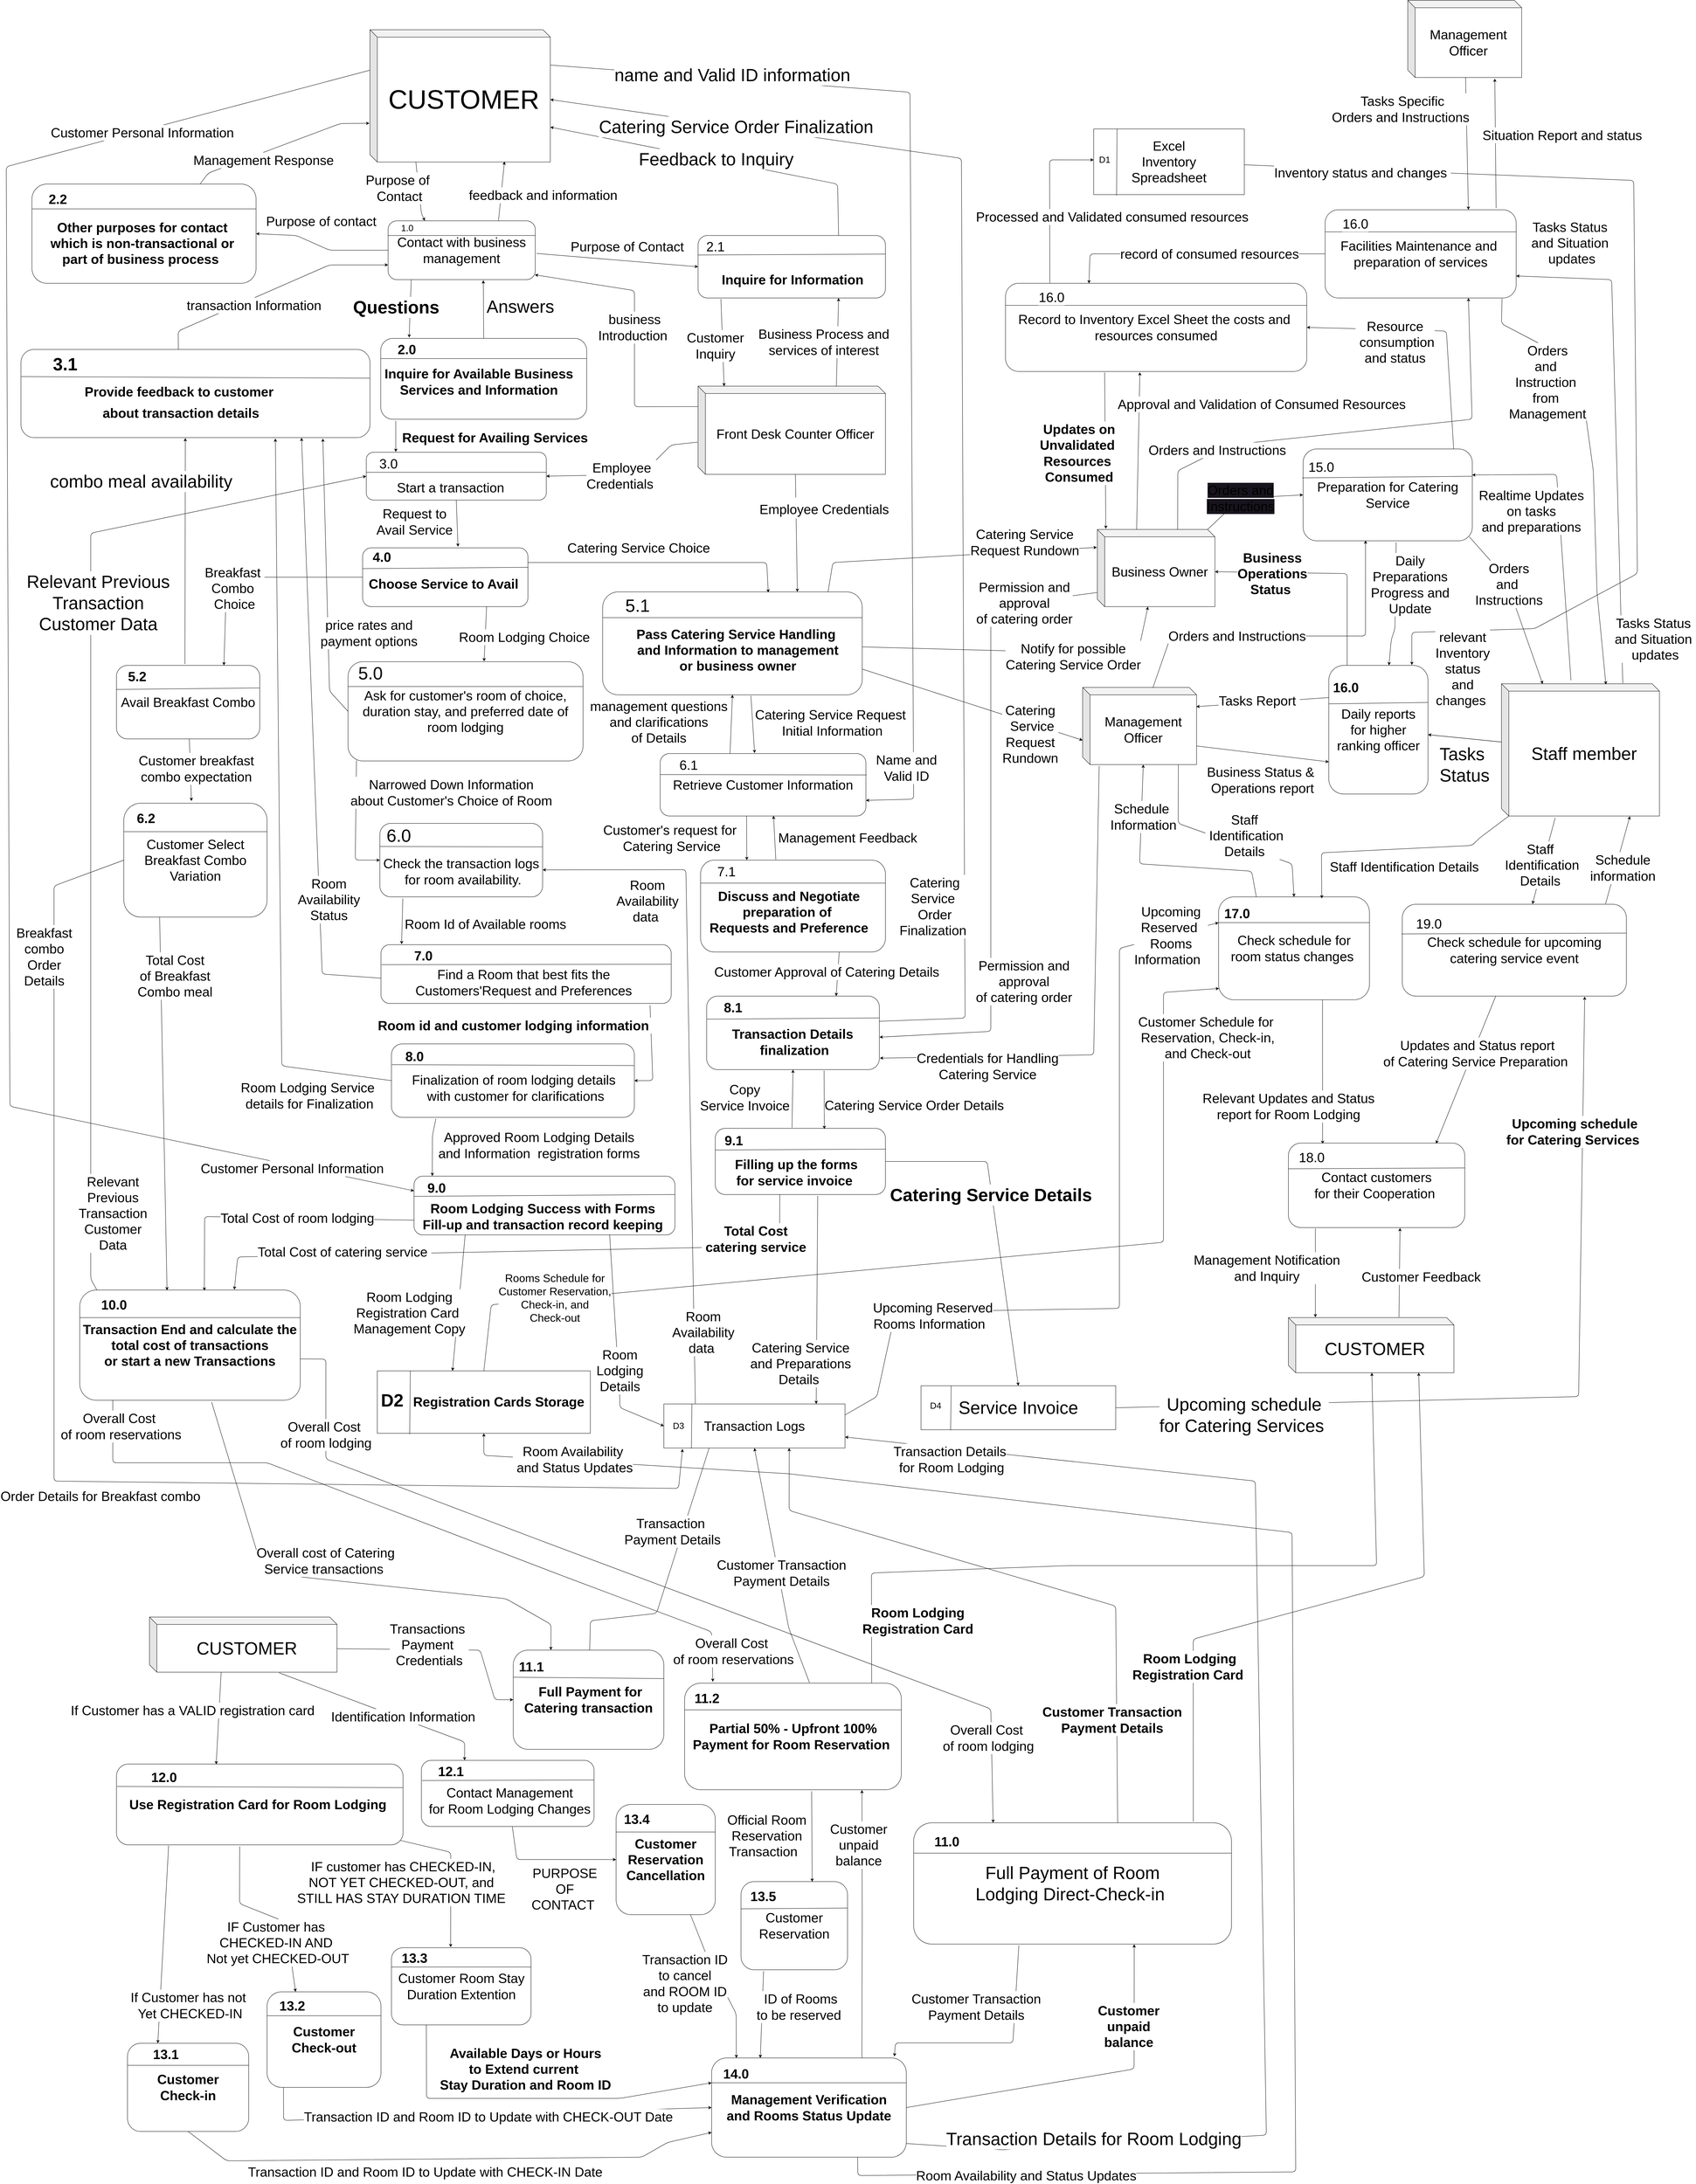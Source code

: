 <mxfile>
    <diagram id="emvvtYQxzRHmPXdrn84x" name="Page-1">
        <mxGraphModel dx="4792" dy="3368" grid="1" gridSize="10" guides="1" tooltips="1" connect="1" arrows="1" fold="1" page="1" pageScale="1" pageWidth="850" pageHeight="1100" math="0" shadow="0">
            <root>
                <mxCell id="0"/>
                <mxCell id="1" parent="0"/>
                <mxCell id="68" style="edgeStyle=none;html=1;entryX=0.25;entryY=0;entryDx=0;entryDy=0;exitX=0.254;exitY=0.993;exitDx=0;exitDy=0;exitPerimeter=0;fontStyle=1" parent="1" source="5" target="6" edge="1">
                    <mxGeometry relative="1" as="geometry">
                        <Array as="points">
                            <mxPoint x="-20" y="10"/>
                        </Array>
                    </mxGeometry>
                </mxCell>
                <mxCell id="461" value="&lt;font style=&quot;font-size: 36px;&quot;&gt;Purpose of&amp;nbsp;&lt;br&gt;Contact&lt;/font&gt;" style="edgeLabel;html=1;align=center;verticalAlign=middle;resizable=0;points=[];fontSize=24;" parent="68" vertex="1" connectable="0">
                    <mxGeometry x="-0.211" y="2" relative="1" as="geometry">
                        <mxPoint x="-54" y="8" as="offset"/>
                    </mxGeometry>
                </mxCell>
                <mxCell id="142" style="edgeStyle=none;html=1;entryX=1;entryY=0.75;entryDx=0;entryDy=0;fontSize=36;exitX=1.001;exitY=0.267;exitDx=0;exitDy=0;exitPerimeter=0;fontStyle=1" parent="1" source="5" target="113" edge="1">
                    <mxGeometry relative="1" as="geometry">
                        <Array as="points">
                            <mxPoint x="1310" y="-320"/>
                            <mxPoint x="1320" y="1604"/>
                        </Array>
                    </mxGeometry>
                </mxCell>
                <mxCell id="234" value="&lt;font style=&quot;font-size: 48px;&quot;&gt;name and Valid ID information&lt;/font&gt;" style="edgeLabel;html=1;align=center;verticalAlign=middle;resizable=0;points=[];fontSize=24;" parent="142" vertex="1" connectable="0">
                    <mxGeometry x="-0.497" y="2" relative="1" as="geometry">
                        <mxPoint x="-267" y="-29" as="offset"/>
                    </mxGeometry>
                </mxCell>
                <mxCell id="288" value="&lt;font style=&quot;font-size: 36px;&quot;&gt;Name and &lt;br&gt;Valid ID&lt;br&gt;&lt;/font&gt;" style="edgeLabel;html=1;align=center;verticalAlign=middle;resizable=0;points=[];fontSize=30;" parent="142" vertex="1" connectable="0">
                    <mxGeometry x="0.902" y="-3" relative="1" as="geometry">
                        <mxPoint x="-17" y="-66" as="offset"/>
                    </mxGeometry>
                </mxCell>
                <mxCell id="155" style="edgeStyle=none;html=1;entryX=0;entryY=0.25;entryDx=0;entryDy=0;exitX=0;exitY=0;exitDx=0;exitDy=110;exitPerimeter=0;fontStyle=1" parent="1" source="5" target="77" edge="1">
                    <mxGeometry relative="1" as="geometry">
                        <mxPoint x="-30" y="2622.62" as="targetPoint"/>
                        <Array as="points">
                            <mxPoint x="-1150" y="-117.38"/>
                            <mxPoint x="-1140" y="2440"/>
                        </Array>
                        <mxPoint x="-89.69" y="-129.997" as="sourcePoint"/>
                    </mxGeometry>
                </mxCell>
                <mxCell id="245" value="&lt;font style=&quot;font-size: 36px;&quot;&gt;Customer Personal Information&lt;br&gt;&lt;/font&gt;" style="edgeLabel;html=1;align=center;verticalAlign=middle;resizable=0;points=[];fontSize=24;" parent="155" vertex="1" connectable="0">
                    <mxGeometry x="0.808" y="5" relative="1" as="geometry">
                        <mxPoint x="109" y="36" as="offset"/>
                    </mxGeometry>
                </mxCell>
                <mxCell id="261" value="Customer Personal Information" style="edgeLabel;html=1;align=center;verticalAlign=middle;resizable=0;points=[];fontSize=36;" parent="155" vertex="1" connectable="0">
                    <mxGeometry x="-0.622" y="3" relative="1" as="geometry">
                        <mxPoint x="239" y="-61" as="offset"/>
                    </mxGeometry>
                </mxCell>
                <mxCell id="5" value="&lt;font style=&quot;font-size: 72px;&quot;&gt;CUSTOMER&lt;/font&gt;" style="shape=cube;whiteSpace=wrap;html=1;boundedLbl=1;backgroundOutline=1;darkOpacity=0.05;darkOpacity2=0.1;" parent="1" vertex="1">
                    <mxGeometry x="-160" y="-490" width="490.93" height="360" as="geometry"/>
                </mxCell>
                <mxCell id="64" style="edgeStyle=none;html=1;entryX=0;entryY=0.5;entryDx=0;entryDy=0;exitX=1.009;exitY=0.555;exitDx=0;exitDy=0;exitPerimeter=0;fontStyle=1" parent="1" source="6" target="48" edge="1">
                    <mxGeometry relative="1" as="geometry">
                        <mxPoint x="300" y="190" as="sourcePoint"/>
                        <mxPoint x="520" y="160" as="targetPoint"/>
                    </mxGeometry>
                </mxCell>
                <mxCell id="305" value="&lt;font style=&quot;font-size: 36px;&quot;&gt;Purpose of&amp;nbsp;Contact&lt;/font&gt;" style="edgeLabel;html=1;align=center;verticalAlign=middle;resizable=0;points=[];fontSize=24;" parent="64" vertex="1" connectable="0">
                    <mxGeometry x="-0.327" y="-1" relative="1" as="geometry">
                        <mxPoint x="98" y="-32" as="offset"/>
                    </mxGeometry>
                </mxCell>
                <mxCell id="69" value="&lt;font style=&quot;font-size: 48px;&quot;&gt;Questions&lt;/font&gt;" style="edgeStyle=none;html=1;entryX=0.138;entryY=-0.01;entryDx=0;entryDy=0;entryPerimeter=0;exitX=0.157;exitY=1.003;exitDx=0;exitDy=0;exitPerimeter=0;fontStyle=1" parent="1" source="6" target="37" edge="1">
                    <mxGeometry x="-0.042" y="-39" relative="1" as="geometry">
                        <mxPoint as="offset"/>
                    </mxGeometry>
                </mxCell>
                <mxCell id="97" style="edgeStyle=none;html=1;exitX=0.75;exitY=0;exitDx=0;exitDy=0;entryX=0.746;entryY=0.996;entryDx=0;entryDy=0;entryPerimeter=0;fontStyle=1" parent="1" source="6" target="5" edge="1">
                    <mxGeometry relative="1" as="geometry"/>
                </mxCell>
                <mxCell id="460" value="&lt;font style=&quot;font-size: 36px;&quot;&gt;feedback and information&lt;/font&gt;" style="edgeLabel;html=1;align=center;verticalAlign=middle;resizable=0;points=[];fontSize=24;" parent="97" vertex="1" connectable="0">
                    <mxGeometry x="-0.561" y="2" relative="1" as="geometry">
                        <mxPoint x="119" y="-35" as="offset"/>
                    </mxGeometry>
                </mxCell>
                <mxCell id="98" style="edgeStyle=none;html=1;entryX=1;entryY=0.5;entryDx=0;entryDy=0;exitX=0;exitY=0.5;exitDx=0;exitDy=0;fontStyle=1" parent="1" source="6" target="39" edge="1">
                    <mxGeometry relative="1" as="geometry">
                        <Array as="points">
                            <mxPoint x="-270" y="110"/>
                            <mxPoint x="-360" y="70"/>
                        </Array>
                    </mxGeometry>
                </mxCell>
                <mxCell id="235" value="Purpose of contact" style="edgeLabel;html=1;align=center;verticalAlign=middle;resizable=0;points=[];fontSize=36;" parent="98" vertex="1" connectable="0">
                    <mxGeometry x="0.117" relative="1" as="geometry">
                        <mxPoint x="19" y="-61" as="offset"/>
                    </mxGeometry>
                </mxCell>
                <mxCell id="6" value="&lt;font style=&quot;font-size: 36px;&quot;&gt;Contact with business management&lt;/font&gt;" style="rounded=1;whiteSpace=wrap;html=1;fontSize=24;" parent="1" vertex="1">
                    <mxGeometry x="-110.62" y="30" width="400.62" height="160" as="geometry"/>
                </mxCell>
                <mxCell id="7" value="" style="endArrow=none;html=1;fontSize=24;exitX=0;exitY=0.25;exitDx=0;exitDy=0;entryX=1;entryY=0.25;entryDx=0;entryDy=0;fontStyle=1" parent="1" source="6" target="6" edge="1">
                    <mxGeometry width="50" height="50" relative="1" as="geometry">
                        <mxPoint x="190" y="600" as="sourcePoint"/>
                        <mxPoint x="240" y="550" as="targetPoint"/>
                    </mxGeometry>
                </mxCell>
                <mxCell id="441" value="&lt;font style=&quot;font-size: 24px;&quot;&gt;1.0&lt;/font&gt;" style="edgeLabel;html=1;align=center;verticalAlign=middle;resizable=0;points=[];" parent="7" vertex="1" connectable="0">
                    <mxGeometry x="-0.493" y="-1" relative="1" as="geometry">
                        <mxPoint x="-50" y="-21" as="offset"/>
                    </mxGeometry>
                </mxCell>
                <mxCell id="184" style="edgeStyle=none;html=1;entryX=0;entryY=0.25;entryDx=0;entryDy=0;exitX=1;exitY=0.25;exitDx=0;exitDy=0;fontStyle=1" parent="1" source="8" target="160" edge="1">
                    <mxGeometry relative="1" as="geometry">
                        <mxPoint x="1110" y="3200" as="sourcePoint"/>
                        <mxPoint x="2070" y="2040" as="targetPoint"/>
                        <Array as="points">
                            <mxPoint x="1220" y="3230"/>
                            <mxPoint x="1270" y="3000"/>
                            <mxPoint x="1880" y="2990"/>
                            <mxPoint x="1880" y="2010"/>
                        </Array>
                    </mxGeometry>
                </mxCell>
                <mxCell id="238" value="&lt;font style=&quot;font-size: 36px;&quot;&gt;Upcoming Reserved &lt;br&gt;Rooms Information&amp;nbsp;&amp;nbsp;&lt;/font&gt;" style="edgeLabel;html=1;align=center;verticalAlign=middle;resizable=0;points=[];fontSize=24;" parent="184" vertex="1" connectable="0">
                    <mxGeometry x="-0.598" y="1" relative="1" as="geometry">
                        <mxPoint x="-6" y="13" as="offset"/>
                    </mxGeometry>
                </mxCell>
                <mxCell id="276" value="&lt;span style=&quot;font-size: 36px;&quot;&gt;Upcoming &lt;br&gt;Reserved&amp;nbsp;&lt;br&gt;&lt;/span&gt;&lt;span style=&quot;font-size: 36px;&quot;&gt;Rooms &lt;br&gt;Information&amp;nbsp;&amp;nbsp;&lt;/span&gt;" style="edgeLabel;html=1;align=center;verticalAlign=middle;resizable=0;points=[];fontSize=24;" parent="184" vertex="1" connectable="0">
                    <mxGeometry x="0.887" y="-3" relative="1" as="geometry">
                        <mxPoint x="-10" y="1" as="offset"/>
                    </mxGeometry>
                </mxCell>
                <mxCell id="216" style="edgeStyle=none;html=1;fontSize=24;exitX=0.174;exitY=-0.008;exitDx=0;exitDy=0;exitPerimeter=0;entryX=1;entryY=0.632;entryDx=0;entryDy=0;entryPerimeter=0;fontStyle=1" parent="1" source="8" target="53" edge="1">
                    <mxGeometry relative="1" as="geometry">
                        <mxPoint x="690" y="3240" as="sourcePoint"/>
                        <mxPoint x="450" y="1790" as="targetPoint"/>
                        <Array as="points">
                            <mxPoint x="700" y="1796"/>
                        </Array>
                    </mxGeometry>
                </mxCell>
                <mxCell id="217" value="&lt;font style=&quot;font-size: 36px;&quot;&gt;Room &lt;br&gt;Availability&lt;br&gt;data&amp;nbsp;&lt;/font&gt;" style="edgeLabel;html=1;align=center;verticalAlign=middle;resizable=0;points=[];fontSize=24;" parent="216" vertex="1" connectable="0">
                    <mxGeometry x="0.663" y="3" relative="1" as="geometry">
                        <mxPoint x="-26" y="82" as="offset"/>
                    </mxGeometry>
                </mxCell>
                <mxCell id="479" value="&lt;font style=&quot;font-size: 36px;&quot;&gt;Room&lt;br style=&quot;&quot;&gt;Availability&lt;br style=&quot;&quot;&gt;data&amp;nbsp;&lt;/font&gt;" style="edgeLabel;html=1;align=center;verticalAlign=middle;resizable=0;points=[];fontSize=24;" parent="216" vertex="1" connectable="0">
                    <mxGeometry x="-0.777" y="3" relative="1" as="geometry">
                        <mxPoint x="28" y="11" as="offset"/>
                    </mxGeometry>
                </mxCell>
                <mxCell id="8" value="&lt;font style=&quot;font-size: 36px;&quot;&gt;Transaction Logs&lt;/font&gt;" style="rounded=0;whiteSpace=wrap;html=1;fontSize=24;" parent="1" vertex="1">
                    <mxGeometry x="640" y="3250" width="493.12" height="120" as="geometry"/>
                </mxCell>
                <mxCell id="9" value="" style="endArrow=none;html=1;fontSize=24;exitX=0.155;exitY=-0.002;exitDx=0;exitDy=0;exitPerimeter=0;entryX=0.152;entryY=1.011;entryDx=0;entryDy=0;entryPerimeter=0;fontStyle=1" parent="1" source="8" target="8" edge="1">
                    <mxGeometry width="50" height="50" relative="1" as="geometry">
                        <mxPoint x="-558.28" y="2980.58" as="sourcePoint"/>
                        <mxPoint x="-508.28" y="2930.58" as="targetPoint"/>
                    </mxGeometry>
                </mxCell>
                <mxCell id="13" value="" style="rounded=0;whiteSpace=wrap;html=1;fontSize=24;" parent="1" vertex="1">
                    <mxGeometry x="-140" y="3160" width="580" height="170" as="geometry"/>
                </mxCell>
                <mxCell id="14" value="" style="endArrow=none;html=1;fontSize=24;exitX=0.155;exitY=-0.002;exitDx=0;exitDy=0;exitPerimeter=0;entryX=0.152;entryY=1.011;entryDx=0;entryDy=0;entryPerimeter=0;fontStyle=1" parent="1" source="13" target="13" edge="1">
                    <mxGeometry width="50" height="50" relative="1" as="geometry">
                        <mxPoint x="247.34" y="3170.72" as="sourcePoint"/>
                        <mxPoint x="297.34" y="3120.72" as="targetPoint"/>
                    </mxGeometry>
                </mxCell>
                <mxCell id="652" value="&lt;b style=&quot;&quot;&gt;&lt;font style=&quot;font-size: 48px;&quot;&gt;D2&lt;/font&gt;&lt;/b&gt;" style="edgeLabel;html=1;align=center;verticalAlign=middle;resizable=0;points=[];fontSize=36;" parent="14" vertex="1" connectable="0">
                    <mxGeometry x="-0.589" y="1" relative="1" as="geometry">
                        <mxPoint x="-51" y="45" as="offset"/>
                    </mxGeometry>
                </mxCell>
                <mxCell id="653" value="&lt;font style=&quot;font-size: 36px;&quot;&gt;&lt;b style=&quot;&quot;&gt;Registration Cards Storage&lt;/b&gt;&lt;/font&gt;" style="edgeLabel;html=1;align=center;verticalAlign=middle;resizable=0;points=[];fontSize=48;" parent="14" vertex="1" connectable="0">
                    <mxGeometry x="-0.74" y="-2" relative="1" as="geometry">
                        <mxPoint x="242" y="58" as="offset"/>
                    </mxGeometry>
                </mxCell>
                <mxCell id="183" style="edgeStyle=none;html=1;entryX=0.814;entryY=1.005;entryDx=0;entryDy=0;exitX=1;exitY=0.5;exitDx=0;exitDy=0;entryPerimeter=0;fontStyle=1" parent="1" source="15" target="162" edge="1">
                    <mxGeometry relative="1" as="geometry">
                        <Array as="points">
                            <mxPoint x="3130" y="3230"/>
                        </Array>
                    </mxGeometry>
                </mxCell>
                <mxCell id="239" value="&lt;font style=&quot;font-size: 48px;&quot;&gt;Upcoming schedule &lt;br&gt;for Catering Services&amp;nbsp;&lt;/font&gt;" style="edgeLabel;html=1;align=center;verticalAlign=middle;resizable=0;points=[];fontSize=24;" parent="183" vertex="1" connectable="0">
                    <mxGeometry x="-0.796" y="10" relative="1" as="geometry">
                        <mxPoint x="110" y="35" as="offset"/>
                    </mxGeometry>
                </mxCell>
                <mxCell id="262" value="&lt;b&gt;Upcoming schedule&lt;br&gt;for Catering Services&amp;nbsp;&lt;/b&gt;" style="edgeLabel;html=1;align=center;verticalAlign=middle;resizable=0;points=[];fontSize=36;" parent="183" vertex="1" connectable="0">
                    <mxGeometry x="0.589" y="-1" relative="1" as="geometry">
                        <mxPoint x="-21" y="-115" as="offset"/>
                    </mxGeometry>
                </mxCell>
                <mxCell id="15" value="&lt;font style=&quot;font-size: 48px;&quot;&gt;Service Invoice&lt;/font&gt;" style="rounded=0;whiteSpace=wrap;html=1;fontSize=24;" parent="1" vertex="1">
                    <mxGeometry x="1340" y="3200.48" width="530" height="119.76" as="geometry"/>
                </mxCell>
                <mxCell id="16" value="" style="endArrow=none;html=1;fontSize=24;exitX=0.155;exitY=-0.002;exitDx=0;exitDy=0;exitPerimeter=0;entryX=0.152;entryY=1.011;entryDx=0;entryDy=0;entryPerimeter=0;fontStyle=1" parent="1" source="15" target="15" edge="1">
                    <mxGeometry width="50" height="50" relative="1" as="geometry">
                        <mxPoint x="247.34" y="3450.9" as="sourcePoint"/>
                        <mxPoint x="297.34" y="3400.9" as="targetPoint"/>
                    </mxGeometry>
                </mxCell>
                <mxCell id="71" style="edgeStyle=none;html=1;entryX=0.577;entryY=-0.019;entryDx=0;entryDy=0;exitX=0.5;exitY=1;exitDx=0;exitDy=0;fontStyle=1;entryPerimeter=0;" parent="1" source="17" target="33" edge="1">
                    <mxGeometry relative="1" as="geometry"/>
                </mxCell>
                <mxCell id="230" value="&lt;font style=&quot;font-size: 36px;&quot;&gt;Request to &lt;br&gt;Avail Service&lt;/font&gt;" style="edgeLabel;html=1;align=center;verticalAlign=middle;resizable=0;points=[];fontSize=24;" parent="71" vertex="1" connectable="0">
                    <mxGeometry x="-0.259" y="2" relative="1" as="geometry">
                        <mxPoint x="-118" y="12" as="offset"/>
                    </mxGeometry>
                </mxCell>
                <mxCell id="17" value="" style="rounded=1;whiteSpace=wrap;html=1;fontSize=24;" parent="1" vertex="1">
                    <mxGeometry x="-170" y="660" width="490" height="130" as="geometry"/>
                </mxCell>
                <mxCell id="18" value="" style="endArrow=none;html=1;fontSize=24;exitX=0;exitY=0.419;exitDx=0;exitDy=0;entryX=0.999;entryY=0.419;entryDx=0;entryDy=0;exitPerimeter=0;entryPerimeter=0;fontStyle=1" parent="1" source="17" target="17" edge="1">
                    <mxGeometry width="50" height="50" relative="1" as="geometry">
                        <mxPoint x="150" y="730" as="sourcePoint"/>
                        <mxPoint x="200" y="680" as="targetPoint"/>
                    </mxGeometry>
                </mxCell>
                <mxCell id="443" value="&lt;font style=&quot;font-size: 36px;&quot;&gt;3.0&lt;/font&gt;" style="edgeLabel;html=1;align=center;verticalAlign=middle;resizable=0;points=[];fontSize=24;" parent="18" vertex="1" connectable="0">
                    <mxGeometry x="-0.649" y="4" relative="1" as="geometry">
                        <mxPoint x="-26" y="-20" as="offset"/>
                    </mxGeometry>
                </mxCell>
                <mxCell id="643" value="Start a transaction" style="edgeLabel;html=1;align=center;verticalAlign=middle;resizable=0;points=[];fontSize=36;" parent="18" vertex="1" connectable="0">
                    <mxGeometry x="-0.172" y="2" relative="1" as="geometry">
                        <mxPoint x="26" y="43" as="offset"/>
                    </mxGeometry>
                </mxCell>
                <mxCell id="125" style="edgeStyle=none;html=1;fontSize=36;exitX=0.478;exitY=-0.018;exitDx=0;exitDy=0;exitPerimeter=0;fontStyle=1;entryX=0.471;entryY=1.005;entryDx=0;entryDy=0;entryPerimeter=0;" parent="1" source="26" target="102" edge="1">
                    <mxGeometry relative="1" as="geometry">
                        <Array as="points"/>
                        <mxPoint x="-645" y="830" as="sourcePoint"/>
                        <mxPoint x="-610" y="670" as="targetPoint"/>
                    </mxGeometry>
                </mxCell>
                <mxCell id="242" value="&lt;font style=&quot;&quot;&gt;&lt;font style=&quot;font-size: 48px;&quot;&gt;combo meal&amp;nbsp;availability&lt;/font&gt;&lt;br&gt;&lt;/font&gt;" style="edgeLabel;html=1;align=center;verticalAlign=middle;resizable=0;points=[];" parent="125" vertex="1" connectable="0">
                    <mxGeometry x="-0.065" relative="1" as="geometry">
                        <mxPoint x="-120" y="-210" as="offset"/>
                    </mxGeometry>
                </mxCell>
                <mxCell id="126" style="edgeStyle=none;html=1;fontSize=36;entryX=0.472;entryY=-0.019;entryDx=0;entryDy=0;entryPerimeter=0;fontStyle=1" parent="1" source="26" target="106" edge="1">
                    <mxGeometry relative="1" as="geometry"/>
                </mxCell>
                <mxCell id="297" value="Customer breakfast&lt;br&gt;combo expectation" style="edgeLabel;html=1;align=center;verticalAlign=middle;resizable=0;points=[];fontSize=36;" parent="126" vertex="1" connectable="0">
                    <mxGeometry x="-0.323" relative="1" as="geometry">
                        <mxPoint x="16" y="23" as="offset"/>
                    </mxGeometry>
                </mxCell>
                <mxCell id="26" value="&lt;font style=&quot;font-size: 36px;&quot;&gt;Avail Breakfast Combo&lt;/font&gt;" style="rounded=1;whiteSpace=wrap;html=1;fontSize=24;" parent="1" vertex="1">
                    <mxGeometry x="-850" y="1240" width="390" height="200" as="geometry"/>
                </mxCell>
                <mxCell id="27" value="" style="endArrow=none;html=1;fontSize=24;exitX=-0.002;exitY=0.327;exitDx=0;exitDy=0;entryX=0.998;entryY=0.307;entryDx=0;entryDy=0;entryPerimeter=0;exitPerimeter=0;fontStyle=1" parent="1" source="26" target="26" edge="1">
                    <mxGeometry width="50" height="50" relative="1" as="geometry">
                        <mxPoint x="-190" y="900" as="sourcePoint"/>
                        <mxPoint x="-140" y="850" as="targetPoint"/>
                    </mxGeometry>
                </mxCell>
                <mxCell id="489" value="&lt;font style=&quot;font-size: 36px;&quot;&gt;&lt;b style=&quot;&quot;&gt;5.2&lt;/b&gt;&lt;/font&gt;" style="edgeLabel;html=1;align=center;verticalAlign=middle;resizable=0;points=[];" parent="27" vertex="1" connectable="0">
                    <mxGeometry x="-0.792" y="6" relative="1" as="geometry">
                        <mxPoint x="16" y="-29" as="offset"/>
                    </mxGeometry>
                </mxCell>
                <mxCell id="67" style="edgeStyle=none;html=1;entryX=0.75;entryY=1;entryDx=0;entryDy=0;exitX=0.738;exitY=0.008;exitDx=0;exitDy=0;exitPerimeter=0;fontStyle=1" parent="1" source="28" target="48" edge="1">
                    <mxGeometry relative="1" as="geometry">
                        <mxPoint x="860" y="470" as="sourcePoint"/>
                    </mxGeometry>
                </mxCell>
                <mxCell id="313" value="&lt;font style=&quot;font-size: 36px;&quot;&gt;Business Process and &lt;br&gt;services of interest&lt;/font&gt;" style="edgeLabel;html=1;align=center;verticalAlign=middle;resizable=0;points=[];fontSize=36;" parent="67" vertex="1" connectable="0">
                    <mxGeometry x="-0.113" relative="1" as="geometry">
                        <mxPoint x="-37" y="-15" as="offset"/>
                    </mxGeometry>
                </mxCell>
                <mxCell id="144" style="edgeStyle=none;html=1;entryX=0.75;entryY=0;entryDx=0;entryDy=0;fontSize=36;exitX=0;exitY=0;exitDx=265;exitDy=240;exitPerimeter=0;fontStyle=1" parent="1" source="28" target="110" edge="1">
                    <mxGeometry relative="1" as="geometry">
                        <Array as="points"/>
                        <mxPoint x="1144.92" y="788.05" as="targetPoint"/>
                    </mxGeometry>
                </mxCell>
                <mxCell id="307" value="&lt;font style=&quot;font-size: 36px;&quot;&gt;Employee Credentials&amp;nbsp;&lt;br&gt;&lt;/font&gt;" style="edgeLabel;html=1;align=center;verticalAlign=middle;resizable=0;points=[];fontSize=48;" parent="144" vertex="1" connectable="0">
                    <mxGeometry x="-0.106" y="6" relative="1" as="geometry">
                        <mxPoint x="74" y="-52" as="offset"/>
                    </mxGeometry>
                </mxCell>
                <mxCell id="300" style="edgeStyle=none;html=1;entryX=1;entryY=0.5;entryDx=0;entryDy=0;fontSize=36;exitX=-0.003;exitY=0.635;exitDx=0;exitDy=0;exitPerimeter=0;fontStyle=1" parent="1" source="28" target="17" edge="1">
                    <mxGeometry relative="1" as="geometry">
                        <Array as="points">
                            <mxPoint x="660" y="640"/>
                            <mxPoint x="580" y="720"/>
                        </Array>
                    </mxGeometry>
                </mxCell>
                <mxCell id="301" value="&lt;font style=&quot;&quot;&gt;&lt;font style=&quot;font-size: 36px;&quot;&gt;Employee&lt;br&gt;Credentials&amp;nbsp;&lt;/font&gt;&lt;br&gt;&lt;/font&gt;" style="edgeLabel;html=1;align=center;verticalAlign=middle;resizable=0;points=[];fontSize=36;" parent="300" vertex="1" connectable="0">
                    <mxGeometry x="-0.301" y="2" relative="1" as="geometry">
                        <mxPoint x="-78" y="23" as="offset"/>
                    </mxGeometry>
                </mxCell>
                <mxCell id="302" style="edgeStyle=none;html=1;fontSize=24;exitX=-0.001;exitY=0.232;exitDx=0;exitDy=0;exitPerimeter=0;entryX=0.997;entryY=0.918;entryDx=0;entryDy=0;entryPerimeter=0;fontStyle=1" parent="1" source="28" target="6" edge="1">
                    <mxGeometry relative="1" as="geometry">
                        <mxPoint x="531.04" y="495.76" as="sourcePoint"/>
                        <mxPoint x="300" y="260" as="targetPoint"/>
                        <Array as="points">
                            <mxPoint x="560" y="536"/>
                            <mxPoint x="560" y="220"/>
                        </Array>
                    </mxGeometry>
                </mxCell>
                <mxCell id="303" value="&lt;font style=&quot;font-size: 36px;&quot;&gt;business &lt;br&gt;Introduction&amp;nbsp;&lt;/font&gt;" style="edgeLabel;html=1;align=center;verticalAlign=middle;resizable=0;points=[];fontSize=24;" parent="302" vertex="1" connectable="0">
                    <mxGeometry x="0.209" y="-1" relative="1" as="geometry">
                        <mxPoint x="-1" y="73" as="offset"/>
                    </mxGeometry>
                </mxCell>
                <mxCell id="28" value="&lt;font style=&quot;&quot;&gt;&lt;font style=&quot;font-size: 36px;&quot;&gt;Front Desk Counter Officer&lt;/font&gt;&lt;br&gt;&lt;/font&gt;" style="shape=cube;whiteSpace=wrap;html=1;boundedLbl=1;backgroundOutline=1;darkOpacity=0.05;darkOpacity2=0.1;" parent="1" vertex="1">
                    <mxGeometry x="733.12" y="480" width="510" height="240" as="geometry"/>
                </mxCell>
                <mxCell id="138" style="edgeStyle=none;html=1;fontSize=36;exitX=-0.003;exitY=0.817;exitDx=0;exitDy=0;exitPerimeter=0;entryX=1.001;entryY=0.559;entryDx=0;entryDy=0;entryPerimeter=0;fontStyle=1" parent="1" source="29" target="134" edge="1">
                    <mxGeometry relative="1" as="geometry">
                        <mxPoint x="1230" y="2225" as="targetPoint"/>
                        <Array as="points">
                            <mxPoint x="1530" y="1080"/>
                            <mxPoint x="1530" y="2236"/>
                        </Array>
                    </mxGeometry>
                </mxCell>
                <mxCell id="215" value="&lt;font style=&quot;font-size: 36px;&quot;&gt;Permission and &lt;br&gt;approval &lt;br&gt;of catering order&lt;/font&gt;" style="edgeLabel;html=1;align=center;verticalAlign=middle;resizable=0;points=[];" parent="138" vertex="1" connectable="0">
                    <mxGeometry x="0.356" y="-1" relative="1" as="geometry">
                        <mxPoint x="91" y="124" as="offset"/>
                    </mxGeometry>
                </mxCell>
                <mxCell id="332" value="&lt;font style=&quot;font-size: 36px;&quot;&gt;Permission and&lt;br&gt;approval&lt;br&gt;of catering order&lt;/font&gt;" style="edgeLabel;html=1;align=center;verticalAlign=middle;resizable=0;points=[];fontSize=24;" parent="138" vertex="1" connectable="0">
                    <mxGeometry x="-0.806" y="4" relative="1" as="geometry">
                        <mxPoint x="-30" y="2" as="offset"/>
                    </mxGeometry>
                </mxCell>
                <mxCell id="571" style="edgeStyle=none;html=1;entryX=0.446;entryY=1.008;entryDx=0;entryDy=0;entryPerimeter=0;fontSize=36;exitX=0.334;exitY=-0.002;exitDx=0;exitDy=0;exitPerimeter=0;fontStyle=1" parent="1" source="29" target="555" edge="1">
                    <mxGeometry relative="1" as="geometry"/>
                </mxCell>
                <mxCell id="602" value="&lt;font style=&quot;font-size: 36px;&quot;&gt;Approval and Validation of Consumed Resources&lt;/font&gt;" style="edgeLabel;html=1;align=center;verticalAlign=middle;resizable=0;points=[];fontSize=24;" parent="571" vertex="1" connectable="0">
                    <mxGeometry x="0.666" y="-1" relative="1" as="geometry">
                        <mxPoint x="332" y="16" as="offset"/>
                    </mxGeometry>
                </mxCell>
                <mxCell id="29" value="&lt;font style=&quot;&quot;&gt;&lt;font style=&quot;font-size: 36px;&quot;&gt;Business Owner&lt;/font&gt;&lt;br&gt;&lt;/font&gt;" style="shape=cube;whiteSpace=wrap;html=1;boundedLbl=1;backgroundOutline=1;darkOpacity=0.05;darkOpacity2=0.1;" parent="1" vertex="1">
                    <mxGeometry x="1820" y="870" width="320" height="210" as="geometry"/>
                </mxCell>
                <mxCell id="139" style="edgeStyle=none;html=1;entryX=1.003;entryY=0.844;entryDx=0;entryDy=0;fontSize=36;exitX=0.145;exitY=1.018;exitDx=0;exitDy=0;exitPerimeter=0;fontStyle=1;entryPerimeter=0;" parent="1" source="31" target="134" edge="1">
                    <mxGeometry relative="1" as="geometry">
                        <Array as="points">
                            <mxPoint x="1810" y="2300"/>
                        </Array>
                    </mxGeometry>
                </mxCell>
                <mxCell id="289" value="&lt;span style=&quot;font-size: 36px;&quot;&gt;Credentials for Handling&lt;br&gt;Catering Service&lt;br&gt;&lt;/span&gt;" style="edgeLabel;html=1;align=center;verticalAlign=middle;resizable=0;points=[];fontSize=24;" parent="139" vertex="1" connectable="0">
                    <mxGeometry x="0.701" y="3" relative="1" as="geometry">
                        <mxPoint x="88" y="22" as="offset"/>
                    </mxGeometry>
                </mxCell>
                <mxCell id="181" style="edgeStyle=none;html=1;entryX=0;entryY=0.75;entryDx=0;entryDy=0;exitX=1.002;exitY=0.759;exitDx=0;exitDy=0;exitPerimeter=0;fontStyle=1" parent="1" source="31" target="177" edge="1">
                    <mxGeometry relative="1" as="geometry"/>
                </mxCell>
                <mxCell id="280" value="&lt;font style=&quot;&quot;&gt;&lt;font style=&quot;font-size: 36px;&quot;&gt;Business Status &amp;amp;&amp;nbsp;&lt;br&gt;Operations&amp;nbsp;report&lt;/font&gt;&lt;br&gt;&lt;/font&gt;" style="edgeLabel;html=1;align=center;verticalAlign=middle;resizable=0;points=[];fontSize=24;" parent="181" vertex="1" connectable="0">
                    <mxGeometry x="-0.541" y="-1" relative="1" as="geometry">
                        <mxPoint x="96" y="82" as="offset"/>
                    </mxGeometry>
                </mxCell>
                <mxCell id="453" style="edgeStyle=none;html=1;entryX=0.5;entryY=0;entryDx=0;entryDy=0;fontSize=24;exitX=0.84;exitY=1;exitDx=0;exitDy=0;exitPerimeter=0;fontStyle=1" parent="1" source="31" target="160" edge="1">
                    <mxGeometry relative="1" as="geometry">
                        <Array as="points">
                            <mxPoint x="2040" y="1670"/>
                            <mxPoint x="2350" y="1780"/>
                        </Array>
                    </mxGeometry>
                </mxCell>
                <mxCell id="456" value="&lt;font style=&quot;font-size: 36px;&quot;&gt;Staff&lt;br&gt;&amp;nbsp;Identification&lt;br&gt;Details&lt;/font&gt;" style="edgeLabel;html=1;align=center;verticalAlign=middle;resizable=0;points=[];fontSize=24;" parent="453" vertex="1" connectable="0">
                    <mxGeometry x="-0.146" y="-7" relative="1" as="geometry">
                        <mxPoint x="100" y="-3" as="offset"/>
                    </mxGeometry>
                </mxCell>
                <mxCell id="515" style="edgeStyle=none;html=1;entryX=0.369;entryY=0.996;entryDx=0;entryDy=0;fontSize=24;fillColor=#FFFFFF;entryPerimeter=0;fontStyle=1" parent="1" source="31" target="507" edge="1">
                    <mxGeometry relative="1" as="geometry">
                        <Array as="points">
                            <mxPoint x="2020" y="1160"/>
                            <mxPoint x="2550" y="1160"/>
                        </Array>
                    </mxGeometry>
                </mxCell>
                <mxCell id="521" value="&lt;font style=&quot;font-size: 36px;&quot;&gt;Orders and Instructions&lt;/font&gt;" style="edgeLabel;html=1;align=center;verticalAlign=middle;resizable=0;points=[];fontSize=24;" parent="515" vertex="1" connectable="0">
                    <mxGeometry x="-0.521" y="7" relative="1" as="geometry">
                        <mxPoint x="103" y="7" as="offset"/>
                    </mxGeometry>
                </mxCell>
                <mxCell id="31" value="&lt;font style=&quot;&quot;&gt;&lt;font style=&quot;font-size: 36px;&quot;&gt;Management Officer&lt;/font&gt;&lt;br&gt;&lt;/font&gt;" style="shape=cube;whiteSpace=wrap;html=1;boundedLbl=1;backgroundOutline=1;darkOpacity=0.05;darkOpacity2=0.1;" parent="1" vertex="1">
                    <mxGeometry x="1780" y="1300" width="310" height="209.82" as="geometry"/>
                </mxCell>
                <mxCell id="72" style="edgeStyle=none;html=1;exitX=0.75;exitY=1;exitDx=0;exitDy=0;entryX=0.579;entryY=-0.004;entryDx=0;entryDy=0;entryPerimeter=0;fontStyle=1" parent="1" source="33" target="46" edge="1">
                    <mxGeometry relative="1" as="geometry">
                        <mxPoint x="99.07" y="1050" as="targetPoint"/>
                    </mxGeometry>
                </mxCell>
                <mxCell id="292" value="&lt;font style=&quot;font-size: 36px;&quot;&gt;Room Lodging Choice&lt;/font&gt;" style="edgeLabel;html=1;align=center;verticalAlign=middle;resizable=0;points=[];fontSize=24;" parent="72" vertex="1" connectable="0">
                    <mxGeometry x="-0.322" y="1" relative="1" as="geometry">
                        <mxPoint x="104" y="32" as="offset"/>
                    </mxGeometry>
                </mxCell>
                <mxCell id="75" style="edgeStyle=none;html=1;entryX=0.75;entryY=0;entryDx=0;entryDy=0;exitX=0;exitY=0.5;exitDx=0;exitDy=0;fontStyle=1" parent="1" source="33" target="26" edge="1">
                    <mxGeometry relative="1" as="geometry">
                        <Array as="points">
                            <mxPoint x="-550" y="1000"/>
                        </Array>
                    </mxGeometry>
                </mxCell>
                <mxCell id="294" value="&lt;font style=&quot;font-size: 36px;&quot;&gt;Breakfast&amp;nbsp;&lt;br&gt;Combo&amp;nbsp;&lt;br&gt;Choice&lt;/font&gt;" style="edgeLabel;html=1;align=center;verticalAlign=middle;resizable=0;points=[];fontSize=24;" parent="75" vertex="1" connectable="0">
                    <mxGeometry x="-0.336" y="-1" relative="1" as="geometry">
                        <mxPoint x="-147" y="31" as="offset"/>
                    </mxGeometry>
                </mxCell>
                <mxCell id="76" style="edgeStyle=none;html=1;fontStyle=1;exitX=1;exitY=0.25;exitDx=0;exitDy=0;entryX=0.638;entryY=0.006;entryDx=0;entryDy=0;entryPerimeter=0;" parent="1" source="33" target="110" edge="1">
                    <mxGeometry relative="1" as="geometry">
                        <mxPoint x="920" y="1080" as="targetPoint"/>
                        <Array as="points">
                            <mxPoint x="920" y="960"/>
                        </Array>
                    </mxGeometry>
                </mxCell>
                <mxCell id="293" value="&lt;font style=&quot;font-size: 36px;&quot;&gt;Catering Service Choice&lt;/font&gt;" style="edgeLabel;html=1;align=center;verticalAlign=middle;resizable=0;points=[];fontSize=24;" parent="76" vertex="1" connectable="0">
                    <mxGeometry x="-0.405" relative="1" as="geometry">
                        <mxPoint x="83" y="-40" as="offset"/>
                    </mxGeometry>
                </mxCell>
                <mxCell id="33" value="" style="rounded=1;whiteSpace=wrap;html=1;fontSize=24;" parent="1" vertex="1">
                    <mxGeometry x="-180" y="920" width="450" height="160" as="geometry"/>
                </mxCell>
                <mxCell id="34" value="" style="endArrow=none;html=1;fontSize=24;exitX=0.001;exitY=0.354;exitDx=0;exitDy=0;exitPerimeter=0;entryX=1.002;entryY=0.331;entryDx=0;entryDy=0;entryPerimeter=0;fontStyle=1" parent="1" source="33" target="33" edge="1">
                    <mxGeometry width="50" height="50" relative="1" as="geometry">
                        <mxPoint x="145" y="880" as="sourcePoint"/>
                        <mxPoint x="300" y="940" as="targetPoint"/>
                    </mxGeometry>
                </mxCell>
                <mxCell id="444" value="&lt;font style=&quot;font-size: 36px;&quot;&gt;&lt;b&gt;4.0&lt;/b&gt;&lt;/font&gt;" style="edgeLabel;html=1;align=center;verticalAlign=middle;resizable=0;points=[];fontSize=24;" parent="34" vertex="1" connectable="0">
                    <mxGeometry x="-0.734" y="1" relative="1" as="geometry">
                        <mxPoint x="-9" y="-30" as="offset"/>
                    </mxGeometry>
                </mxCell>
                <mxCell id="642" value="&lt;span style=&quot;font-size: 36px;&quot;&gt;&lt;b&gt;Choose Service to Avail&lt;/b&gt;&lt;/span&gt;" style="edgeLabel;html=1;align=center;verticalAlign=middle;resizable=0;points=[];fontSize=48;" parent="34" vertex="1" connectable="0">
                    <mxGeometry x="-0.078" relative="1" as="geometry">
                        <mxPoint x="12" y="39" as="offset"/>
                    </mxGeometry>
                </mxCell>
                <mxCell id="70" value="&lt;font style=&quot;&quot;&gt;&lt;font style=&quot;font-size: 36px;&quot;&gt;Request for Availing Services&lt;/font&gt;&lt;br&gt;&lt;/font&gt;" style="edgeStyle=none;html=1;exitX=0.073;exitY=1.02;exitDx=0;exitDy=0;entryX=0.164;entryY=-0.008;entryDx=0;entryDy=0;entryPerimeter=0;exitPerimeter=0;fontStyle=1" parent="1" source="37" target="17" edge="1">
                    <mxGeometry x="0.089" y="270" relative="1" as="geometry">
                        <mxPoint as="offset"/>
                    </mxGeometry>
                </mxCell>
                <mxCell id="96" style="edgeStyle=none;html=1;entryX=0.647;entryY=1.011;entryDx=0;entryDy=0;exitX=0.5;exitY=0;exitDx=0;exitDy=0;fontStyle=1;entryPerimeter=0;" parent="1" source="37" target="6" edge="1">
                    <mxGeometry relative="1" as="geometry"/>
                </mxCell>
                <mxCell id="231" value="&lt;font style=&quot;font-size: 48px;&quot;&gt;Answers&lt;/font&gt;" style="edgeLabel;html=1;align=center;verticalAlign=middle;resizable=0;points=[];fontSize=24;" parent="96" vertex="1" connectable="0">
                    <mxGeometry x="0.165" y="-1" relative="1" as="geometry">
                        <mxPoint x="99" y="5" as="offset"/>
                    </mxGeometry>
                </mxCell>
                <mxCell id="37" value="" style="rounded=1;whiteSpace=wrap;html=1;fontSize=24;" parent="1" vertex="1">
                    <mxGeometry x="-130.62" y="350" width="560.62" height="220" as="geometry"/>
                </mxCell>
                <mxCell id="38" value="" style="endArrow=none;html=1;fontSize=24;exitX=0;exitY=0.25;exitDx=0;exitDy=0;entryX=1;entryY=0.25;entryDx=0;entryDy=0;fontStyle=1" parent="1" source="37" target="37" edge="1">
                    <mxGeometry width="50" height="50" relative="1" as="geometry">
                        <mxPoint x="-190" y="730" as="sourcePoint"/>
                        <mxPoint x="-140" y="680" as="targetPoint"/>
                    </mxGeometry>
                </mxCell>
                <mxCell id="442" value="&lt;font style=&quot;font-size: 36px;&quot;&gt;&lt;b&gt;2.0&lt;/b&gt;&lt;/font&gt;" style="edgeLabel;html=1;align=center;verticalAlign=middle;resizable=0;points=[];fontSize=24;" parent="38" vertex="1" connectable="0">
                    <mxGeometry x="-0.224" y="2" relative="1" as="geometry">
                        <mxPoint x="-147" y="-23" as="offset"/>
                    </mxGeometry>
                </mxCell>
                <mxCell id="644" value="&lt;b style=&quot;&quot;&gt;Inquire for Available Business &lt;br&gt;Services and Information&lt;/b&gt;" style="edgeLabel;html=1;align=center;verticalAlign=middle;resizable=0;points=[];fontSize=36;" parent="38" vertex="1" connectable="0">
                    <mxGeometry x="-0.15" y="2" relative="1" as="geometry">
                        <mxPoint x="28" y="65" as="offset"/>
                    </mxGeometry>
                </mxCell>
                <mxCell id="99" style="edgeStyle=none;html=1;exitX=0.75;exitY=0;exitDx=0;exitDy=0;entryX=-0.003;entryY=0.707;entryDx=0;entryDy=0;entryPerimeter=0;fontStyle=1" parent="1" source="39" target="5" edge="1">
                    <mxGeometry relative="1" as="geometry">
                        <Array as="points">
                            <mxPoint x="-600" y="-100"/>
                            <mxPoint x="-240" y="-235"/>
                        </Array>
                        <mxPoint x="-80" y="-190" as="targetPoint"/>
                        <mxPoint x="-740" y="60" as="sourcePoint"/>
                    </mxGeometry>
                </mxCell>
                <mxCell id="312" value="&lt;font style=&quot;font-size: 36px;&quot;&gt;Management Response&lt;/font&gt;" style="edgeLabel;html=1;align=center;verticalAlign=middle;resizable=0;points=[];" parent="99" vertex="1" connectable="0">
                    <mxGeometry x="-0.208" y="1" relative="1" as="geometry">
                        <mxPoint y="22" as="offset"/>
                    </mxGeometry>
                </mxCell>
                <mxCell id="39" value="" style="rounded=1;whiteSpace=wrap;html=1;fontSize=24;" parent="1" vertex="1">
                    <mxGeometry x="-1080" y="-70" width="610" height="270" as="geometry"/>
                </mxCell>
                <mxCell id="40" value="" style="endArrow=none;html=1;fontSize=24;exitX=0;exitY=0.25;exitDx=0;exitDy=0;entryX=1;entryY=0.25;entryDx=0;entryDy=0;fontStyle=1" parent="1" source="39" target="39" edge="1">
                    <mxGeometry width="50" height="50" relative="1" as="geometry">
                        <mxPoint x="560" y="790" as="sourcePoint"/>
                        <mxPoint x="610" y="740" as="targetPoint"/>
                    </mxGeometry>
                </mxCell>
                <mxCell id="462" value="&lt;font style=&quot;font-size: 36px;&quot;&gt;&lt;b&gt;2.2&lt;/b&gt;&lt;/font&gt;" style="edgeLabel;html=1;align=center;verticalAlign=middle;resizable=0;points=[];fontSize=24;" parent="40" vertex="1" connectable="0">
                    <mxGeometry x="-0.759" y="-2" relative="1" as="geometry">
                        <mxPoint x="-4" y="-29" as="offset"/>
                    </mxGeometry>
                </mxCell>
                <mxCell id="670" value="&lt;b&gt;Other purposes for contact &lt;br&gt;which is non-transactional or &lt;br&gt;part of business process&amp;nbsp;&lt;/b&gt;" style="edgeLabel;html=1;align=center;verticalAlign=middle;resizable=0;points=[];fontSize=36;" parent="40" vertex="1" connectable="0">
                    <mxGeometry x="-0.132" relative="1" as="geometry">
                        <mxPoint x="35" y="93" as="offset"/>
                    </mxGeometry>
                </mxCell>
                <mxCell id="100" style="edgeStyle=none;html=1;exitX=1;exitY=0.5;exitDx=0;exitDy=0;fontStyle=1" parent="1" source="46" edge="1">
                    <mxGeometry relative="1" as="geometry">
                        <mxPoint x="295" y="1265.031" as="targetPoint"/>
                    </mxGeometry>
                </mxCell>
                <mxCell id="154" style="edgeStyle=none;html=1;entryX=0.865;entryY=1.01;entryDx=0;entryDy=0;fontSize=36;exitX=0;exitY=0.5;exitDx=0;exitDy=0;entryPerimeter=0;fontStyle=1" parent="1" source="46" target="102" edge="1">
                    <mxGeometry relative="1" as="geometry">
                        <Array as="points">
                            <mxPoint x="-270" y="1310"/>
                        </Array>
                        <mxPoint x="-100" y="1300" as="sourcePoint"/>
                        <mxPoint x="-232.88" y="552.4" as="targetPoint"/>
                    </mxGeometry>
                </mxCell>
                <mxCell id="225" value="&lt;font style=&quot;&quot;&gt;&lt;font style=&quot;font-size: 36px;&quot;&gt;price rates and &lt;br&gt;payment options&lt;/font&gt;&lt;span style=&quot;font-size: 24px; background-color: rgb(42, 37, 47);&quot;&gt;&lt;br&gt;&lt;/span&gt;&lt;/font&gt;" style="edgeLabel;html=1;align=center;verticalAlign=middle;resizable=0;points=[];fontSize=24;" parent="154" vertex="1" connectable="0">
                    <mxGeometry x="-0.462" y="-1" relative="1" as="geometry">
                        <mxPoint x="109" y="-28" as="offset"/>
                    </mxGeometry>
                </mxCell>
                <mxCell id="286" style="edgeStyle=none;html=1;fontSize=30;entryX=0;entryY=0.5;entryDx=0;entryDy=0;exitX=0.036;exitY=0.994;exitDx=0;exitDy=0;exitPerimeter=0;fontStyle=1" parent="1" source="46" target="53" edge="1">
                    <mxGeometry relative="1" as="geometry">
                        <mxPoint x="-160.0" y="1640" as="targetPoint"/>
                        <mxPoint x="-213.395" y="1500.81" as="sourcePoint"/>
                        <Array as="points">
                            <mxPoint x="-200" y="1770"/>
                        </Array>
                    </mxGeometry>
                </mxCell>
                <mxCell id="287" value="&lt;font style=&quot;font-size: 36px;&quot;&gt;Narrowed Down Information &lt;br&gt;about Customer's Choice of Room&lt;/font&gt;" style="edgeLabel;html=1;align=center;verticalAlign=middle;resizable=0;points=[];fontSize=30;" parent="286" vertex="1" connectable="0">
                    <mxGeometry x="-0.128" y="-1" relative="1" as="geometry">
                        <mxPoint x="260" y="-60" as="offset"/>
                    </mxGeometry>
                </mxCell>
                <mxCell id="46" value="&lt;font style=&quot;font-size: 36px;&quot;&gt;Ask for customer's room of choice, &lt;br&gt;duration stay, and preferred date of room lodging&lt;/font&gt;" style="rounded=1;whiteSpace=wrap;html=1;fontSize=24;" parent="1" vertex="1">
                    <mxGeometry x="-219.69" y="1230" width="639.69" height="270" as="geometry"/>
                </mxCell>
                <mxCell id="47" value="" style="endArrow=none;html=1;fontSize=24;exitX=0;exitY=0.25;exitDx=0;exitDy=0;entryX=1;entryY=0.25;entryDx=0;entryDy=0;fontStyle=1" parent="1" source="46" target="46" edge="1">
                    <mxGeometry width="50" height="50" relative="1" as="geometry">
                        <mxPoint x="140" y="1270" as="sourcePoint"/>
                        <mxPoint x="190" y="1220" as="targetPoint"/>
                    </mxGeometry>
                </mxCell>
                <mxCell id="445" value="&lt;font style=&quot;font-size: 48px;&quot;&gt;5.0&lt;/font&gt;" style="edgeLabel;html=1;align=center;verticalAlign=middle;resizable=0;points=[];fontSize=24;" parent="47" vertex="1" connectable="0">
                    <mxGeometry x="-0.591" y="6" relative="1" as="geometry">
                        <mxPoint x="-71" y="-31" as="offset"/>
                    </mxGeometry>
                </mxCell>
                <mxCell id="65" style="edgeStyle=none;html=1;entryX=0.139;entryY=0.002;entryDx=0;entryDy=0;entryPerimeter=0;exitX=0.122;exitY=1.015;exitDx=0;exitDy=0;exitPerimeter=0;fontStyle=1" parent="1" source="48" target="28" edge="1">
                    <mxGeometry relative="1" as="geometry">
                        <mxPoint x="530" y="240" as="sourcePoint"/>
                    </mxGeometry>
                </mxCell>
                <mxCell id="314" value="&lt;font style=&quot;font-size: 36px;&quot;&gt;Customer&lt;br&gt;Inquiry&lt;/font&gt;" style="edgeLabel;html=1;align=center;verticalAlign=middle;resizable=0;points=[];fontSize=24;" parent="65" vertex="1" connectable="0">
                    <mxGeometry x="-0.211" y="-3" relative="1" as="geometry">
                        <mxPoint x="-16" y="33" as="offset"/>
                    </mxGeometry>
                </mxCell>
                <mxCell id="66" style="edgeStyle=none;html=1;exitX=0.75;exitY=0;exitDx=0;exitDy=0;entryX=1;entryY=0.736;entryDx=0;entryDy=0;entryPerimeter=0;fontStyle=1" parent="1" source="48" target="5" edge="1">
                    <mxGeometry relative="1" as="geometry">
                        <Array as="points">
                            <mxPoint x="1113" y="-70"/>
                        </Array>
                    </mxGeometry>
                </mxCell>
                <mxCell id="306" value="&lt;font style=&quot;font-size: 48px;&quot;&gt;Feedback to Inquiry&lt;/font&gt;" style="edgeLabel;html=1;align=center;verticalAlign=middle;resizable=0;points=[];fontSize=24;" parent="66" vertex="1" connectable="0">
                    <mxGeometry x="0.145" y="1" relative="1" as="geometry">
                        <mxPoint x="58" y="8" as="offset"/>
                    </mxGeometry>
                </mxCell>
                <mxCell id="48" value="" style="rounded=1;whiteSpace=wrap;html=1;fontSize=24;" parent="1" vertex="1">
                    <mxGeometry x="733.12" y="70" width="510" height="170" as="geometry"/>
                </mxCell>
                <mxCell id="49" value="" style="endArrow=none;html=1;fontSize=24;entryX=1;entryY=0.297;entryDx=0;entryDy=0;fontStyle=1;exitX=0.001;exitY=0.312;exitDx=0;exitDy=0;exitPerimeter=0;entryPerimeter=0;" parent="1" source="48" target="48" edge="1">
                    <mxGeometry width="50" height="50" relative="1" as="geometry">
                        <mxPoint x="730" y="120" as="sourcePoint"/>
                        <mxPoint x="-722.5" y="740" as="targetPoint"/>
                    </mxGeometry>
                </mxCell>
                <mxCell id="457" value="&lt;font style=&quot;font-size: 36px;&quot;&gt;2.1&lt;/font&gt;" style="edgeLabel;html=1;align=center;verticalAlign=middle;resizable=0;points=[];fontSize=24;" parent="49" vertex="1" connectable="0">
                    <mxGeometry x="-0.856" y="-1" relative="1" as="geometry">
                        <mxPoint x="10" y="-24" as="offset"/>
                    </mxGeometry>
                </mxCell>
                <mxCell id="646" value="&lt;b style=&quot;&quot;&gt;Inquire for Information&lt;/b&gt;" style="edgeLabel;html=1;align=center;verticalAlign=middle;resizable=0;points=[];fontSize=36;" parent="49" vertex="1" connectable="0">
                    <mxGeometry x="-0.173" y="2" relative="1" as="geometry">
                        <mxPoint x="46" y="70" as="offset"/>
                    </mxGeometry>
                </mxCell>
                <mxCell id="88" style="edgeStyle=none;html=1;entryX=0.071;entryY=-0.007;entryDx=0;entryDy=0;entryPerimeter=0;fontStyle=1;exitX=0.141;exitY=1.022;exitDx=0;exitDy=0;exitPerimeter=0;" parent="1" source="53" target="55" edge="1">
                    <mxGeometry relative="1" as="geometry">
                        <mxPoint x="-1" y="1780" as="sourcePoint"/>
                    </mxGeometry>
                </mxCell>
                <mxCell id="219" value="&lt;font style=&quot;font-size: 36px;&quot;&gt;Room Id of Available rooms&lt;/font&gt;" style="edgeLabel;html=1;align=center;verticalAlign=middle;resizable=0;points=[];fontSize=24;" parent="88" vertex="1" connectable="0">
                    <mxGeometry x="-0.426" y="-2" relative="1" as="geometry">
                        <mxPoint x="227" y="34" as="offset"/>
                    </mxGeometry>
                </mxCell>
                <mxCell id="53" value="" style="rounded=1;whiteSpace=wrap;html=1;fontSize=24;" parent="1" vertex="1">
                    <mxGeometry x="-132.96" y="1670" width="442.96" height="200" as="geometry"/>
                </mxCell>
                <mxCell id="54" value="" style="endArrow=none;html=1;fontSize=24;exitX=0.001;exitY=0.314;exitDx=0;exitDy=0;entryX=1.001;entryY=0.319;entryDx=0;entryDy=0;fontStyle=1;exitPerimeter=0;entryPerimeter=0;" parent="1" source="53" target="53" edge="1">
                    <mxGeometry width="50" height="50" relative="1" as="geometry">
                        <mxPoint x="145" y="1320" as="sourcePoint"/>
                        <mxPoint x="195" y="1270" as="targetPoint"/>
                    </mxGeometry>
                </mxCell>
                <mxCell id="447" value="&lt;font style=&quot;font-size: 48px;&quot;&gt;6.0&lt;/font&gt;" style="edgeLabel;html=1;align=center;verticalAlign=middle;resizable=0;points=[];fontSize=24;" parent="54" vertex="1" connectable="0">
                    <mxGeometry x="-0.761" y="2" relative="1" as="geometry">
                        <mxPoint x="-3" y="-28" as="offset"/>
                    </mxGeometry>
                </mxCell>
                <mxCell id="636" value="Check the transaction logs&lt;br&gt;&amp;nbsp;for room availability." style="edgeLabel;html=1;align=center;verticalAlign=middle;resizable=0;points=[];fontSize=36;" parent="54" vertex="1" connectable="0">
                    <mxGeometry x="-0.13" y="-2" relative="1" as="geometry">
                        <mxPoint x="28" y="66" as="offset"/>
                    </mxGeometry>
                </mxCell>
                <mxCell id="91" value="&lt;font style=&quot;font-size: 36px;&quot;&gt;Room id and customer lodging information&amp;nbsp;&amp;nbsp;&lt;/font&gt;" style="edgeStyle=none;html=1;entryX=1;entryY=0.5;entryDx=0;entryDy=0;exitX=0.927;exitY=1.03;exitDx=0;exitDy=0;exitPerimeter=0;fontStyle=1" parent="1" source="55" target="58" edge="1">
                    <mxGeometry x="1" y="-353" relative="1" as="geometry">
                        <mxPoint x="-320" y="203" as="offset"/>
                        <Array as="points">
                            <mxPoint x="610" y="2370"/>
                        </Array>
                    </mxGeometry>
                </mxCell>
                <mxCell id="153" style="edgeStyle=none;html=1;entryX=0.804;entryY=1.002;entryDx=0;entryDy=0;fontSize=36;exitX=0;exitY=0.57;exitDx=0;exitDy=0;exitPerimeter=0;entryPerimeter=0;fontStyle=1" parent="1" source="55" target="102" edge="1">
                    <mxGeometry relative="1" as="geometry">
                        <Array as="points">
                            <mxPoint x="-290" y="2080"/>
                        </Array>
                        <mxPoint x="-75.62" y="2050" as="sourcePoint"/>
                        <mxPoint x="-225" y="590" as="targetPoint"/>
                    </mxGeometry>
                </mxCell>
                <mxCell id="223" value="&lt;font style=&quot;font-size: 36px;&quot;&gt;Room &lt;br&gt;Availability &lt;br&gt;Status&lt;/font&gt;" style="edgeLabel;html=1;align=center;verticalAlign=middle;resizable=0;points=[];fontSize=24;" parent="153" vertex="1" connectable="0">
                    <mxGeometry x="-0.735" relative="1" as="geometry">
                        <mxPoint x="20" y="-149" as="offset"/>
                    </mxGeometry>
                </mxCell>
                <mxCell id="55" value="" style="rounded=1;whiteSpace=wrap;html=1;fontSize=24;" parent="1" vertex="1">
                    <mxGeometry x="-130" y="2000" width="790" height="160" as="geometry"/>
                </mxCell>
                <mxCell id="56" value="" style="endArrow=none;html=1;fontSize=24;exitX=0.002;exitY=0.34;exitDx=0;exitDy=0;entryX=0.999;entryY=0.333;entryDx=0;entryDy=0;fontStyle=1;exitPerimeter=0;entryPerimeter=0;" parent="1" source="55" target="55" edge="1">
                    <mxGeometry width="50" height="50" relative="1" as="geometry">
                        <mxPoint x="146.25" y="1560" as="sourcePoint"/>
                        <mxPoint x="196.25" y="1510" as="targetPoint"/>
                    </mxGeometry>
                </mxCell>
                <mxCell id="448" value="&lt;font style=&quot;font-size: 36px;&quot;&gt;&lt;b&gt;7.0&lt;/b&gt;&lt;/font&gt;" style="edgeLabel;html=1;align=center;verticalAlign=middle;resizable=0;points=[];fontSize=24;" parent="56" vertex="1" connectable="0">
                    <mxGeometry x="-0.564" y="-1" relative="1" as="geometry">
                        <mxPoint x="-58" y="-25" as="offset"/>
                    </mxGeometry>
                </mxCell>
                <mxCell id="635" value="Find a Room that best fits the &lt;br&gt;Customers'Request and Preferences" style="edgeLabel;html=1;align=center;verticalAlign=middle;resizable=0;points=[];fontSize=36;" parent="56" vertex="1" connectable="0">
                    <mxGeometry x="-0.251" relative="1" as="geometry">
                        <mxPoint x="91" y="49" as="offset"/>
                    </mxGeometry>
                </mxCell>
                <mxCell id="92" style="edgeStyle=none;html=1;exitX=0.183;exitY=1.018;exitDx=0;exitDy=0;exitPerimeter=0;fontStyle=1;entryX=0.07;entryY=-0.002;entryDx=0;entryDy=0;entryPerimeter=0;" parent="1" source="58" target="77" edge="1">
                    <mxGeometry relative="1" as="geometry">
                        <mxPoint x="20" y="2630" as="targetPoint"/>
                        <Array as="points">
                            <mxPoint x="10" y="2520"/>
                            <mxPoint x="10" y="2560"/>
                        </Array>
                    </mxGeometry>
                </mxCell>
                <mxCell id="241" value="&lt;font style=&quot;font-size: 36px;&quot;&gt;Approved Room Lodging Details &lt;br&gt;and Information&amp;nbsp; registration forms&lt;/font&gt;" style="edgeLabel;html=1;align=center;verticalAlign=middle;resizable=0;points=[];fontSize=24;" parent="92" vertex="1" connectable="0">
                    <mxGeometry x="-0.277" y="1" relative="1" as="geometry">
                        <mxPoint x="289" y="16" as="offset"/>
                    </mxGeometry>
                </mxCell>
                <mxCell id="58" value="" style="rounded=1;whiteSpace=wrap;html=1;fontSize=24;" parent="1" vertex="1">
                    <mxGeometry x="-101.48" y="2270" width="661.24" height="200" as="geometry"/>
                </mxCell>
                <mxCell id="59" value="" style="endArrow=none;html=1;fontSize=24;exitX=0.002;exitY=0.283;exitDx=0;exitDy=0;entryX=0.999;entryY=0.295;entryDx=0;entryDy=0;fontStyle=1;exitPerimeter=0;entryPerimeter=0;" parent="1" source="58" target="58" edge="1">
                    <mxGeometry width="50" height="50" relative="1" as="geometry">
                        <mxPoint x="145" y="1770" as="sourcePoint"/>
                        <mxPoint x="195" y="1720" as="targetPoint"/>
                    </mxGeometry>
                </mxCell>
                <mxCell id="449" value="&lt;font style=&quot;font-size: 36px;&quot;&gt;&lt;b&gt;8.0&lt;/b&gt;&lt;/font&gt;" style="edgeLabel;html=1;align=center;verticalAlign=middle;resizable=0;points=[];fontSize=24;" parent="59" vertex="1" connectable="0">
                    <mxGeometry x="-0.268" relative="1" as="geometry">
                        <mxPoint x="-181" y="-24" as="offset"/>
                    </mxGeometry>
                </mxCell>
                <mxCell id="634" value="Finalization of room lodging details&lt;br&gt;&amp;nbsp;with customer for clarifications" style="edgeLabel;html=1;align=center;verticalAlign=middle;resizable=0;points=[];fontSize=36;" parent="59" vertex="1" connectable="0">
                    <mxGeometry x="0.09" relative="1" as="geometry">
                        <mxPoint x="-29" y="62" as="offset"/>
                    </mxGeometry>
                </mxCell>
                <mxCell id="124" style="edgeStyle=none;html=1;fontSize=36;exitX=0;exitY=0.5;exitDx=0;exitDy=0;fontStyle=1;entryX=0.729;entryY=1.01;entryDx=0;entryDy=0;entryPerimeter=0;" parent="1" source="58" target="102" edge="1">
                    <mxGeometry relative="1" as="geometry">
                        <Array as="points">
                            <mxPoint x="-400" y="2330"/>
                        </Array>
                        <mxPoint x="-135" y="2100" as="sourcePoint"/>
                        <mxPoint x="-490" y="624" as="targetPoint"/>
                    </mxGeometry>
                </mxCell>
                <mxCell id="224" value="&lt;font style=&quot;font-size: 36px;&quot;&gt;Room Lodging Service&lt;br&gt;&amp;nbsp;details for Finalization&lt;/font&gt;" style="edgeLabel;html=1;align=center;verticalAlign=middle;resizable=0;points=[];fontSize=24;" parent="124" vertex="1" connectable="0">
                    <mxGeometry x="-0.8" y="2" relative="1" as="geometry">
                        <mxPoint x="-29" y="65" as="offset"/>
                    </mxGeometry>
                </mxCell>
                <mxCell id="79" style="edgeStyle=none;html=1;exitX=0.196;exitY=1.002;exitDx=0;exitDy=0;exitPerimeter=0;entryX=0.353;entryY=0;entryDx=0;entryDy=0;entryPerimeter=0;fontStyle=1" parent="1" source="77" target="13" edge="1">
                    <mxGeometry relative="1" as="geometry">
                        <mxPoint x="40" y="3180" as="targetPoint"/>
                    </mxGeometry>
                </mxCell>
                <mxCell id="258" value="&lt;font style=&quot;font-size: 36px;&quot;&gt;Room Lodging &lt;br&gt;Registration Card&amp;nbsp;&lt;br&gt;Management Copy&lt;/font&gt;" style="edgeLabel;html=1;align=center;verticalAlign=middle;resizable=0;points=[];fontSize=36;" parent="79" vertex="1" connectable="0">
                    <mxGeometry x="0.355" y="-2" relative="1" as="geometry">
                        <mxPoint x="-127" y="-39" as="offset"/>
                    </mxGeometry>
                </mxCell>
                <mxCell id="80" style="edgeStyle=none;html=1;exitX=0.75;exitY=1;exitDx=0;exitDy=0;entryX=0;entryY=0.5;entryDx=0;entryDy=0;fontStyle=1" parent="1" source="77" target="8" edge="1">
                    <mxGeometry relative="1" as="geometry">
                        <Array as="points">
                            <mxPoint x="520" y="3230"/>
                            <mxPoint x="520" y="3260"/>
                        </Array>
                    </mxGeometry>
                </mxCell>
                <mxCell id="233" value="&lt;font style=&quot;font-size: 36px;&quot;&gt;Room &lt;br&gt;Lodging &lt;br&gt;Details&lt;/font&gt;" style="edgeLabel;html=1;align=center;verticalAlign=middle;resizable=0;points=[];fontSize=24;" parent="80" vertex="1" connectable="0">
                    <mxGeometry x="-0.086" y="5" relative="1" as="geometry">
                        <mxPoint x="5" y="95" as="offset"/>
                    </mxGeometry>
                </mxCell>
                <mxCell id="129" style="edgeStyle=none;html=1;fontSize=36;exitX=0;exitY=0.75;exitDx=0;exitDy=0;entryX=0.565;entryY=0.006;entryDx=0;entryDy=0;entryPerimeter=0;fontStyle=1" parent="1" source="77" target="127" edge="1">
                    <mxGeometry relative="1" as="geometry">
                        <Array as="points">
                            <mxPoint x="-610" y="2740"/>
                        </Array>
                    </mxGeometry>
                </mxCell>
                <mxCell id="248" value="&lt;font style=&quot;font-size: 36px;&quot;&gt;Total Cost of room lodging&lt;/font&gt;" style="edgeLabel;html=1;align=center;verticalAlign=middle;resizable=0;points=[];fontSize=30;" parent="129" vertex="1" connectable="0">
                    <mxGeometry x="-0.02" y="1" relative="1" as="geometry">
                        <mxPoint x="60" y="-1" as="offset"/>
                    </mxGeometry>
                </mxCell>
                <mxCell id="77" value="" style="rounded=1;whiteSpace=wrap;html=1;fontSize=24;" parent="1" vertex="1">
                    <mxGeometry x="-40" y="2630" width="710" height="160" as="geometry"/>
                </mxCell>
                <mxCell id="78" value="" style="endArrow=none;html=1;fontSize=24;fontStyle=1;exitX=0;exitY=0.344;exitDx=0;exitDy=0;exitPerimeter=0;" parent="1" source="77" edge="1">
                    <mxGeometry width="50" height="50" relative="1" as="geometry">
                        <mxPoint x="-41" y="2676" as="sourcePoint"/>
                        <mxPoint x="670" y="2680" as="targetPoint"/>
                    </mxGeometry>
                </mxCell>
                <mxCell id="450" value="&lt;font style=&quot;font-size: 36px;&quot;&gt;&lt;b&gt;9.0&lt;/b&gt;&lt;/font&gt;" style="edgeLabel;html=1;align=center;verticalAlign=middle;resizable=0;points=[];fontSize=24;" parent="78" vertex="1" connectable="0">
                    <mxGeometry x="-0.595" y="1" relative="1" as="geometry">
                        <mxPoint x="-83" y="-21" as="offset"/>
                    </mxGeometry>
                </mxCell>
                <mxCell id="651" value="&lt;b&gt;Room Lodging Success with Forms &lt;br&gt;Fill-up and transaction record keeping&lt;/b&gt;" style="edgeLabel;html=1;align=center;verticalAlign=middle;resizable=0;points=[];fontSize=36;" parent="78" vertex="1" connectable="0">
                    <mxGeometry x="-0.431" y="-1" relative="1" as="geometry">
                        <mxPoint x="148" y="55" as="offset"/>
                    </mxGeometry>
                </mxCell>
                <mxCell id="105" style="edgeStyle=none;html=1;entryX=0;entryY=0.75;entryDx=0;entryDy=0;exitX=0.451;exitY=0.004;exitDx=0;exitDy=0;exitPerimeter=0;fontStyle=1" parent="1" source="102" target="6" edge="1">
                    <mxGeometry relative="1" as="geometry">
                        <Array as="points">
                            <mxPoint x="-682" y="330"/>
                            <mxPoint x="-270" y="150"/>
                        </Array>
                        <mxPoint x="-350" y="440" as="sourcePoint"/>
                    </mxGeometry>
                </mxCell>
                <mxCell id="244" value="&lt;font style=&quot;font-size: 36px;&quot;&gt;transaction Information&amp;nbsp;&lt;/font&gt;" style="edgeLabel;html=1;align=center;verticalAlign=middle;resizable=0;points=[];fontSize=24;" parent="105" vertex="1" connectable="0">
                    <mxGeometry x="-0.302" y="-1" relative="1" as="geometry">
                        <mxPoint x="46" y="1" as="offset"/>
                    </mxGeometry>
                </mxCell>
                <mxCell id="102" value="" style="rounded=1;whiteSpace=wrap;html=1;fontSize=24;" parent="1" vertex="1">
                    <mxGeometry x="-1110" y="380" width="950" height="240" as="geometry"/>
                </mxCell>
                <mxCell id="103" value="" style="endArrow=none;html=1;fontSize=24;exitX=0.001;exitY=0.308;exitDx=0;exitDy=0;entryX=1;entryY=0.326;entryDx=0;entryDy=0;fontStyle=1;exitPerimeter=0;entryPerimeter=0;" parent="1" source="102" target="102" edge="1">
                    <mxGeometry width="50" height="50" relative="1" as="geometry">
                        <mxPoint x="440" y="790" as="sourcePoint"/>
                        <mxPoint x="490" y="740" as="targetPoint"/>
                    </mxGeometry>
                </mxCell>
                <mxCell id="485" value="&lt;font style=&quot;font-size: 48px;&quot;&gt;&lt;b&gt;3.1&lt;/b&gt;&lt;/font&gt;" style="edgeLabel;html=1;align=center;verticalAlign=middle;resizable=0;points=[];fontSize=24;" parent="103" vertex="1" connectable="0">
                    <mxGeometry x="-0.701" y="-3" relative="1" as="geometry">
                        <mxPoint x="-23" y="-38" as="offset"/>
                    </mxGeometry>
                </mxCell>
                <mxCell id="669" value="&lt;span style=&quot;font-size: 36px;&quot;&gt;&lt;b style=&quot;&quot;&gt;Provide feedback to customer&lt;br&gt;&amp;nbsp;about transaction details&lt;/b&gt;&lt;/span&gt;" style="edgeLabel;html=1;align=center;verticalAlign=middle;resizable=0;points=[];fontSize=48;" parent="103" vertex="1" connectable="0">
                    <mxGeometry x="-0.193" y="-1" relative="1" as="geometry">
                        <mxPoint x="46" y="63" as="offset"/>
                    </mxGeometry>
                </mxCell>
                <mxCell id="151" style="edgeStyle=none;html=1;fontSize=36;exitX=0.25;exitY=1;exitDx=0;exitDy=0;entryX=0.396;entryY=0.003;entryDx=0;entryDy=0;entryPerimeter=0;fontStyle=1" parent="1" source="106" target="127" edge="1">
                    <mxGeometry relative="1" as="geometry"/>
                </mxCell>
                <mxCell id="257" value="&lt;font style=&quot;font-size: 36px;&quot;&gt;Total Cost &lt;br&gt;of&amp;nbsp;Breakfast &lt;br&gt;Combo meal&lt;/font&gt;" style="edgeLabel;html=1;align=center;verticalAlign=middle;resizable=0;points=[];fontSize=30;" parent="151" vertex="1" connectable="0">
                    <mxGeometry x="0.387" y="-2" relative="1" as="geometry">
                        <mxPoint x="29" y="-545" as="offset"/>
                    </mxGeometry>
                </mxCell>
                <mxCell id="152" style="edgeStyle=none;html=1;entryX=0.103;entryY=1.02;entryDx=0;entryDy=0;fontSize=36;exitX=0;exitY=0.5;exitDx=0;exitDy=0;entryPerimeter=0;fontStyle=1" parent="1" source="106" target="8" edge="1">
                    <mxGeometry relative="1" as="geometry">
                        <Array as="points">
                            <mxPoint x="-1020" y="1840"/>
                            <mxPoint x="-1020" y="3460"/>
                            <mxPoint x="680" y="3480"/>
                        </Array>
                    </mxGeometry>
                </mxCell>
                <mxCell id="259" value="Order Details for Breakfast combo&amp;nbsp;" style="edgeLabel;html=1;align=center;verticalAlign=middle;resizable=0;points=[];fontSize=36;" parent="152" vertex="1" connectable="0">
                    <mxGeometry x="0.488" relative="1" as="geometry">
                        <mxPoint x="-748" y="30" as="offset"/>
                    </mxGeometry>
                </mxCell>
                <mxCell id="266" value="&lt;font style=&quot;font-size: 36px;&quot;&gt;Breakfast &lt;br&gt;combo &lt;br&gt;Order&lt;br&gt;Details&lt;/font&gt;" style="edgeLabel;html=1;align=center;verticalAlign=middle;resizable=0;points=[];fontSize=36;" parent="152" vertex="1" connectable="0">
                    <mxGeometry x="-0.805" y="2" relative="1" as="geometry">
                        <mxPoint x="-29" y="41" as="offset"/>
                    </mxGeometry>
                </mxCell>
                <mxCell id="106" value="&lt;font style=&quot;font-size: 36px;&quot;&gt;Customer Select&lt;br&gt;Breakfast Combo Variation&lt;/font&gt;" style="rounded=1;whiteSpace=wrap;html=1;fontSize=24;" parent="1" vertex="1">
                    <mxGeometry x="-830" y="1615" width="390" height="310" as="geometry"/>
                </mxCell>
                <mxCell id="107" value="" style="endArrow=none;html=1;fontSize=24;exitX=0;exitY=0.25;exitDx=0;exitDy=0;entryX=1;entryY=0.25;entryDx=0;entryDy=0;fontStyle=1" parent="1" source="106" target="106" edge="1">
                    <mxGeometry width="50" height="50" relative="1" as="geometry">
                        <mxPoint x="-190" y="1080" as="sourcePoint"/>
                        <mxPoint x="-140" y="1030" as="targetPoint"/>
                    </mxGeometry>
                </mxCell>
                <mxCell id="490" value="&lt;font style=&quot;font-size: 36px;&quot;&gt;&lt;b&gt;6.2&lt;/b&gt;&lt;/font&gt;" style="edgeLabel;html=1;align=center;verticalAlign=middle;resizable=0;points=[];fontSize=24;" parent="107" vertex="1" connectable="0">
                    <mxGeometry x="-0.722" y="-3" relative="1" as="geometry">
                        <mxPoint x="6" y="-40" as="offset"/>
                    </mxGeometry>
                </mxCell>
                <mxCell id="132" style="edgeStyle=none;html=1;fontSize=36;entryX=-0.004;entryY=0.232;entryDx=0;entryDy=0;entryPerimeter=0;fontStyle=1;exitX=0.868;exitY=0.006;exitDx=0;exitDy=0;exitPerimeter=0;" parent="1" source="110" target="29" edge="1">
                    <mxGeometry relative="1" as="geometry">
                        <Array as="points">
                            <mxPoint x="1100" y="960"/>
                        </Array>
                        <mxPoint x="1830" y="975" as="targetPoint"/>
                        <mxPoint x="1120" y="1080" as="sourcePoint"/>
                    </mxGeometry>
                </mxCell>
                <mxCell id="221" value="&lt;font style=&quot;font-size: 36px;&quot;&gt;Catering Service &lt;br&gt;Request Rundown&lt;/font&gt;" style="edgeLabel;html=1;align=center;verticalAlign=middle;resizable=0;points=[];fontSize=24;" parent="132" vertex="1" connectable="0">
                    <mxGeometry x="0.443" y="2" relative="1" as="geometry">
                        <mxPoint x="26" y="-25" as="offset"/>
                    </mxGeometry>
                </mxCell>
                <mxCell id="133" style="edgeStyle=none;html=1;entryX=0;entryY=0.685;entryDx=0;entryDy=0;entryPerimeter=0;fontSize=36;exitX=1;exitY=0.75;exitDx=0;exitDy=0;fontStyle=1" parent="1" source="110" target="31" edge="1">
                    <mxGeometry relative="1" as="geometry">
                        <Array as="points"/>
                    </mxGeometry>
                </mxCell>
                <mxCell id="278" value="&lt;font style=&quot;font-size: 36px;&quot;&gt;Catering&lt;br&gt;&amp;nbsp;Service&lt;br style=&quot;&quot;&gt;Request &lt;br&gt;Rundown&lt;/font&gt;" style="edgeLabel;html=1;align=center;verticalAlign=middle;resizable=0;points=[];fontSize=24;" parent="133" vertex="1" connectable="0">
                    <mxGeometry x="0.617" y="5" relative="1" as="geometry">
                        <mxPoint x="-30" y="25" as="offset"/>
                    </mxGeometry>
                </mxCell>
                <mxCell id="143" value="" style="edgeStyle=none;html=1;fontSize=36;exitX=0.571;exitY=1.008;exitDx=0;exitDy=0;entryX=0.459;entryY=-0.007;entryDx=0;entryDy=0;entryPerimeter=0;fontStyle=1;exitPerimeter=0;" parent="1" source="110" target="113" edge="1">
                    <mxGeometry relative="1" as="geometry"/>
                </mxCell>
                <mxCell id="309" value="&lt;font style=&quot;font-size: 36px;&quot;&gt;Catering Service Request&lt;br&gt;&amp;nbsp;Initial Information&lt;/font&gt;" style="edgeLabel;html=1;align=center;verticalAlign=middle;resizable=0;points=[];fontSize=36;" parent="143" vertex="1" connectable="0">
                    <mxGeometry x="-0.458" y="-1" relative="1" as="geometry">
                        <mxPoint x="214" y="31" as="offset"/>
                    </mxGeometry>
                </mxCell>
                <mxCell id="270" style="edgeStyle=none;html=1;fontSize=36;fontStyle=1" parent="1" source="110" target="29" edge="1">
                    <mxGeometry relative="1" as="geometry">
                        <Array as="points">
                            <mxPoint x="1930" y="1210"/>
                        </Array>
                    </mxGeometry>
                </mxCell>
                <mxCell id="271" value="&lt;font style=&quot;font-size: 36px;&quot;&gt;Notify for possible &lt;br&gt;Catering Service Order&lt;/font&gt;" style="edgeLabel;html=1;align=center;verticalAlign=middle;resizable=0;points=[];fontSize=36;" parent="270" vertex="1" connectable="0">
                    <mxGeometry x="0.263" y="2" relative="1" as="geometry">
                        <mxPoint x="16" y="13" as="offset"/>
                    </mxGeometry>
                </mxCell>
                <mxCell id="110" value="" style="rounded=1;whiteSpace=wrap;html=1;fontSize=24;" parent="1" vertex="1">
                    <mxGeometry x="473.44" y="1040" width="706.56" height="280" as="geometry"/>
                </mxCell>
                <mxCell id="111" value="" style="endArrow=none;html=1;fontSize=24;exitX=0;exitY=0.25;exitDx=0;exitDy=0;entryX=1;entryY=0.25;entryDx=0;entryDy=0;fontStyle=1" parent="1" source="110" target="110" edge="1">
                    <mxGeometry width="50" height="50" relative="1" as="geometry">
                        <mxPoint x="490" y="1090" as="sourcePoint"/>
                        <mxPoint x="540" y="1040" as="targetPoint"/>
                    </mxGeometry>
                </mxCell>
                <mxCell id="480" value="&lt;font style=&quot;font-size: 48px;&quot;&gt;5.1&lt;/font&gt;" style="edgeLabel;html=1;align=center;verticalAlign=middle;resizable=0;points=[];fontSize=24;" parent="111" vertex="1" connectable="0">
                    <mxGeometry x="-0.796" y="-2" relative="1" as="geometry">
                        <mxPoint x="22" y="-35" as="offset"/>
                    </mxGeometry>
                </mxCell>
                <mxCell id="647" value="&lt;b&gt;Pass Catering Service Handling&amp;nbsp;&lt;br&gt;and Information to management &lt;br&gt;or business owner&lt;/b&gt;" style="edgeLabel;html=1;align=center;verticalAlign=middle;resizable=0;points=[];fontSize=36;" parent="111" vertex="1" connectable="0">
                    <mxGeometry x="0.124" y="3" relative="1" as="geometry">
                        <mxPoint x="-30" y="91" as="offset"/>
                    </mxGeometry>
                </mxCell>
                <mxCell id="466" style="edgeStyle=none;html=1;entryX=0.25;entryY=0;entryDx=0;entryDy=0;fontSize=24;exitX=0.42;exitY=0.999;exitDx=0;exitDy=0;exitPerimeter=0;fontStyle=1" parent="1" source="113" target="115" edge="1">
                    <mxGeometry relative="1" as="geometry"/>
                </mxCell>
                <mxCell id="467" value="&lt;font style=&quot;font-size: 36px;&quot;&gt;Customer's request for&amp;nbsp;&lt;br&gt;Catering Service&lt;/font&gt;" style="edgeLabel;html=1;align=center;verticalAlign=middle;resizable=0;points=[];fontSize=24;" parent="466" vertex="1" connectable="0">
                    <mxGeometry x="-0.242" relative="1" as="geometry">
                        <mxPoint x="-205" y="15" as="offset"/>
                    </mxGeometry>
                </mxCell>
                <mxCell id="474" style="edgeStyle=none;html=1;exitX=0.339;exitY=0.045;exitDx=0;exitDy=0;fontSize=24;exitPerimeter=0;fontStyle=1;entryX=0.5;entryY=1;entryDx=0;entryDy=0;" parent="1" source="113" target="110" edge="1">
                    <mxGeometry relative="1" as="geometry">
                        <mxPoint x="830" y="1350" as="targetPoint"/>
                    </mxGeometry>
                </mxCell>
                <mxCell id="475" value="&lt;font style=&quot;font-size: 36px;&quot;&gt;management questions &lt;br&gt;and clarifications &lt;br&gt;of Details&lt;/font&gt;" style="edgeLabel;html=1;align=center;verticalAlign=middle;resizable=0;points=[];fontSize=24;" parent="474" vertex="1" connectable="0">
                    <mxGeometry x="0.282" y="4" relative="1" as="geometry">
                        <mxPoint x="-195" y="14" as="offset"/>
                    </mxGeometry>
                </mxCell>
                <mxCell id="113" value="&lt;font style=&quot;font-size: 36px;&quot;&gt;Retrieve Customer Information&lt;br&gt;&lt;/font&gt;" style="rounded=1;whiteSpace=wrap;html=1;fontSize=24;" parent="1" vertex="1">
                    <mxGeometry x="630" y="1479.82" width="560" height="170" as="geometry"/>
                </mxCell>
                <mxCell id="114" value="" style="endArrow=none;html=1;fontSize=24;exitX=0.001;exitY=0.337;exitDx=0;exitDy=0;entryX=1.003;entryY=0.343;entryDx=0;entryDy=0;fontStyle=1;exitPerimeter=0;entryPerimeter=0;" parent="1" source="113" target="113" edge="1">
                    <mxGeometry width="50" height="50" relative="1" as="geometry">
                        <mxPoint x="490" y="1330" as="sourcePoint"/>
                        <mxPoint x="540" y="1280" as="targetPoint"/>
                    </mxGeometry>
                </mxCell>
                <mxCell id="481" value="&lt;font style=&quot;font-size: 36px;&quot;&gt;6.1&lt;/font&gt;" style="edgeLabel;html=1;align=center;verticalAlign=middle;resizable=0;points=[];fontSize=24;" parent="114" vertex="1" connectable="0">
                    <mxGeometry x="-0.685" y="-5" relative="1" as="geometry">
                        <mxPoint x="-12" y="-32" as="offset"/>
                    </mxGeometry>
                </mxCell>
                <mxCell id="136" style="edgeStyle=none;html=1;entryX=0.75;entryY=0;entryDx=0;entryDy=0;fontSize=36;exitX=0.75;exitY=1;exitDx=0;exitDy=0;fontStyle=1" parent="1" source="115" target="134" edge="1">
                    <mxGeometry relative="1" as="geometry"/>
                </mxCell>
                <mxCell id="478" value="&lt;font style=&quot;font-size: 36px;&quot;&gt;Customer Approval of&amp;nbsp;Catering Details&lt;/font&gt;" style="edgeLabel;html=1;align=center;verticalAlign=middle;resizable=0;points=[];fontSize=24;" parent="136" vertex="1" connectable="0">
                    <mxGeometry x="-0.238" y="-4" relative="1" as="geometry">
                        <mxPoint x="-27" y="8" as="offset"/>
                    </mxGeometry>
                </mxCell>
                <mxCell id="468" style="edgeStyle=none;html=1;entryX=0.551;entryY=0.997;entryDx=0;entryDy=0;entryPerimeter=0;fontSize=24;fontStyle=1;exitX=0.407;exitY=-0.006;exitDx=0;exitDy=0;exitPerimeter=0;" parent="1" source="115" target="113" edge="1">
                    <mxGeometry relative="1" as="geometry"/>
                </mxCell>
                <mxCell id="469" value="&lt;font style=&quot;font-size: 36px;&quot;&gt;Management Feedback&lt;/font&gt;" style="edgeLabel;html=1;align=center;verticalAlign=middle;resizable=0;points=[];fontSize=24;" parent="468" vertex="1" connectable="0">
                    <mxGeometry x="0.192" y="1" relative="1" as="geometry">
                        <mxPoint x="200" y="11" as="offset"/>
                    </mxGeometry>
                </mxCell>
                <mxCell id="115" value="&lt;font style=&quot;font-size: 36px;&quot;&gt;&lt;br&gt;&lt;/font&gt;" style="rounded=1;whiteSpace=wrap;html=1;fontSize=24;" parent="1" vertex="1">
                    <mxGeometry x="740" y="1770" width="503.12" height="250" as="geometry"/>
                </mxCell>
                <mxCell id="116" value="" style="endArrow=none;html=1;fontSize=24;exitX=0;exitY=0.25;exitDx=0;exitDy=0;entryX=1;entryY=0.25;entryDx=0;entryDy=0;fontStyle=1" parent="1" source="115" target="115" edge="1">
                    <mxGeometry width="50" height="50" relative="1" as="geometry">
                        <mxPoint x="490" y="1570" as="sourcePoint"/>
                        <mxPoint x="540" y="1520" as="targetPoint"/>
                    </mxGeometry>
                </mxCell>
                <mxCell id="482" value="&lt;font style=&quot;font-size: 36px;&quot;&gt;7.1&lt;/font&gt;" style="edgeLabel;html=1;align=center;verticalAlign=middle;resizable=0;points=[];fontSize=24;" parent="116" vertex="1" connectable="0">
                    <mxGeometry x="-0.633" y="-1" relative="1" as="geometry">
                        <mxPoint x="-23" y="-33" as="offset"/>
                    </mxGeometry>
                </mxCell>
                <mxCell id="648" value="&lt;b&gt;Discuss and Negotiate&lt;br style=&quot;&quot;&gt;preparation of&amp;nbsp;&lt;br style=&quot;&quot;&gt;Requests and Preference&lt;/b&gt;" style="edgeLabel;html=1;align=center;verticalAlign=middle;resizable=0;points=[];fontSize=36;" parent="116" vertex="1" connectable="0">
                    <mxGeometry x="-0.157" y="4" relative="1" as="geometry">
                        <mxPoint x="28" y="82" as="offset"/>
                    </mxGeometry>
                </mxCell>
                <mxCell id="122" style="edgeStyle=none;html=1;entryX=0.841;entryY=0.002;entryDx=0;entryDy=0;fontSize=36;exitX=0.602;exitY=1.021;exitDx=0;exitDy=0;exitPerimeter=0;entryPerimeter=0;fontStyle=1" parent="1" source="117" target="8" edge="1">
                    <mxGeometry relative="1" as="geometry"/>
                </mxCell>
                <mxCell id="240" value="&lt;font style=&quot;font-size: 36px;&quot;&gt;Catering Service &lt;br&gt;and Preparations &lt;br&gt;Details&amp;nbsp;&lt;/font&gt;" style="edgeLabel;html=1;align=center;verticalAlign=middle;resizable=0;points=[];fontSize=24;" parent="122" vertex="1" connectable="0">
                    <mxGeometry x="0.42" y="1" relative="1" as="geometry">
                        <mxPoint x="-45" y="54" as="offset"/>
                    </mxGeometry>
                </mxCell>
                <mxCell id="123" style="edgeStyle=none;html=1;entryX=0.5;entryY=0;entryDx=0;entryDy=0;fontSize=36;exitX=1;exitY=0.5;exitDx=0;exitDy=0;fontStyle=1" parent="1" source="117" target="15" edge="1">
                    <mxGeometry relative="1" as="geometry">
                        <Array as="points">
                            <mxPoint x="1520" y="2590"/>
                        </Array>
                    </mxGeometry>
                </mxCell>
                <mxCell id="237" value="&lt;font style=&quot;font-size: 48px;&quot;&gt;&lt;b&gt;Catering Service Details&amp;nbsp; &amp;nbsp;&lt;/b&gt;&lt;/font&gt;" style="edgeLabel;html=1;align=center;verticalAlign=middle;resizable=0;points=[];fontSize=24;" parent="123" vertex="1" connectable="0">
                    <mxGeometry x="0.69" y="3" relative="1" as="geometry">
                        <mxPoint x="-39" y="-382" as="offset"/>
                    </mxGeometry>
                </mxCell>
                <mxCell id="130" style="edgeStyle=none;html=1;fontSize=36;exitX=0.25;exitY=1;exitDx=0;exitDy=0;entryX=0.701;entryY=-0.003;entryDx=0;entryDy=0;entryPerimeter=0;fontStyle=1" parent="1" target="127" edge="1">
                    <mxGeometry relative="1" as="geometry">
                        <Array as="points">
                            <mxPoint x="955" y="2820"/>
                            <mxPoint x="-520" y="2850"/>
                        </Array>
                        <mxPoint x="955.62" y="2649.68" as="sourcePoint"/>
                        <mxPoint x="-530" y="2940" as="targetPoint"/>
                    </mxGeometry>
                </mxCell>
                <mxCell id="247" value="&lt;font style=&quot;font-size: 36px;&quot;&gt;Total Cost of catering service&amp;nbsp;&lt;/font&gt;" style="edgeLabel;html=1;align=center;verticalAlign=middle;resizable=0;points=[];fontSize=30;" parent="130" vertex="1" connectable="0">
                    <mxGeometry x="0.747" y="-2" relative="1" as="geometry">
                        <mxPoint x="160" y="-10" as="offset"/>
                    </mxGeometry>
                </mxCell>
                <mxCell id="291" value="&lt;font style=&quot;font-size: 36px;&quot;&gt;&lt;b&gt;Total Cost&lt;br&gt;&amp;nbsp;catering service&amp;nbsp;&lt;/b&gt;&lt;/font&gt;" style="edgeLabel;html=1;align=center;verticalAlign=middle;resizable=0;points=[];fontSize=24;" parent="130" vertex="1" connectable="0">
                    <mxGeometry x="-0.777" y="-3" relative="1" as="geometry">
                        <mxPoint x="-42" y="-17" as="offset"/>
                    </mxGeometry>
                </mxCell>
                <mxCell id="476" style="edgeStyle=none;html=1;entryX=0.5;entryY=1;entryDx=0;entryDy=0;fontSize=24;exitX=0.451;exitY=-0.01;exitDx=0;exitDy=0;fontStyle=1;exitPerimeter=0;" parent="1" source="117" target="134" edge="1">
                    <mxGeometry relative="1" as="geometry"/>
                </mxCell>
                <mxCell id="477" value="&lt;font style=&quot;font-size: 36px;&quot;&gt;Copy &lt;br&gt;Service Invoice&lt;/font&gt;" style="edgeLabel;html=1;align=center;verticalAlign=middle;resizable=0;points=[];fontSize=24;" parent="476" vertex="1" connectable="0">
                    <mxGeometry x="0.268" relative="1" as="geometry">
                        <mxPoint x="-131" y="18" as="offset"/>
                    </mxGeometry>
                </mxCell>
                <mxCell id="117" value="" style="rounded=1;whiteSpace=wrap;html=1;fontSize=24;" parent="1" vertex="1">
                    <mxGeometry x="780" y="2500" width="463.12" height="180" as="geometry"/>
                </mxCell>
                <mxCell id="118" value="" style="endArrow=none;html=1;fontSize=24;exitX=0;exitY=0.327;exitDx=0;exitDy=0;fontStyle=1;exitPerimeter=0;entryX=1.002;entryY=0.314;entryDx=0;entryDy=0;entryPerimeter=0;" parent="1" source="117" target="117" edge="1">
                    <mxGeometry width="50" height="50" relative="1" as="geometry">
                        <mxPoint x="490" y="1800" as="sourcePoint"/>
                        <mxPoint x="1240" y="2560" as="targetPoint"/>
                    </mxGeometry>
                </mxCell>
                <mxCell id="484" value="&lt;font style=&quot;font-size: 36px;&quot;&gt;&lt;b&gt;9.1&lt;/b&gt;&lt;/font&gt;" style="edgeLabel;html=1;align=center;verticalAlign=middle;resizable=0;points=[];fontSize=24;" parent="118" vertex="1" connectable="0">
                    <mxGeometry x="-0.659" y="-1" relative="1" as="geometry">
                        <mxPoint x="-29" y="-27" as="offset"/>
                    </mxGeometry>
                </mxCell>
                <mxCell id="650" value="&lt;b style=&quot;font-size: 24px;&quot;&gt;&lt;font style=&quot;font-size: 36px;&quot;&gt;Filling up the forms &lt;br&gt;for service invoice&amp;nbsp;&lt;/font&gt;&lt;/b&gt;" style="edgeLabel;html=1;align=center;verticalAlign=middle;resizable=0;points=[];fontSize=36;" parent="118" vertex="1" connectable="0">
                    <mxGeometry x="-0.1" relative="1" as="geometry">
                        <mxPoint x="11" y="62" as="offset"/>
                    </mxGeometry>
                </mxCell>
                <mxCell id="148" style="edgeStyle=none;html=1;entryX=0;entryY=0.5;entryDx=0;entryDy=0;fontSize=36;exitX=0.078;exitY=0.001;exitDx=0;exitDy=0;exitPerimeter=0;fontStyle=1" parent="1" source="127" target="17" edge="1">
                    <mxGeometry relative="1" as="geometry">
                        <Array as="points">
                            <mxPoint x="-920" y="2910"/>
                            <mxPoint x="-920" y="880"/>
                        </Array>
                    </mxGeometry>
                </mxCell>
                <mxCell id="267" value="&lt;font style=&quot;font-size: 36px;&quot;&gt;Relevant&lt;br&gt;Previous &lt;br&gt;Transaction &lt;br&gt;Customer&lt;br&gt;Data&lt;/font&gt;" style="edgeLabel;html=1;align=center;verticalAlign=middle;resizable=0;points=[];fontSize=24;" parent="148" vertex="1" connectable="0">
                    <mxGeometry x="-0.814" y="-2" relative="1" as="geometry">
                        <mxPoint x="58" y="49" as="offset"/>
                    </mxGeometry>
                </mxCell>
                <mxCell id="295" value="&lt;font style=&quot;font-size: 48px;&quot;&gt;Relevant Previous&lt;br&gt;Transaction &lt;br&gt;Customer Data&lt;/font&gt;" style="edgeLabel;html=1;align=center;verticalAlign=middle;resizable=0;points=[];fontSize=24;" parent="148" vertex="1" connectable="0">
                    <mxGeometry x="0.934" y="-1" relative="1" as="geometry">
                        <mxPoint x="-639" y="325" as="offset"/>
                    </mxGeometry>
                </mxCell>
                <mxCell id="253" style="edgeStyle=none;html=1;entryX=0.25;entryY=0;entryDx=0;entryDy=0;fontSize=30;exitX=0.598;exitY=1.016;exitDx=0;exitDy=0;exitPerimeter=0;fontStyle=1" parent="1" source="127" target="251" edge="1">
                    <mxGeometry relative="1" as="geometry">
                        <Array as="points">
                            <mxPoint x="-450" y="3710"/>
                            <mxPoint x="210" y="3780"/>
                            <mxPoint x="333" y="3850"/>
                        </Array>
                    </mxGeometry>
                </mxCell>
                <mxCell id="254" value="&lt;font style=&quot;font-size: 36px;&quot;&gt;Overall cost of Catering &lt;br&gt;Service transactions&amp;nbsp;&lt;/font&gt;" style="edgeLabel;html=1;align=center;verticalAlign=middle;resizable=0;points=[];fontSize=30;" parent="253" vertex="1" connectable="0">
                    <mxGeometry x="-0.335" y="6" relative="1" as="geometry">
                        <mxPoint x="173" y="1" as="offset"/>
                    </mxGeometry>
                </mxCell>
                <mxCell id="419" style="edgeStyle=none;html=1;fontSize=24;entryX=0.13;entryY=-0.013;entryDx=0;entryDy=0;exitX=0.15;exitY=1;exitDx=0;exitDy=0;exitPerimeter=0;fontStyle=1;entryPerimeter=0;" parent="1" source="127" target="420" edge="1">
                    <mxGeometry relative="1" as="geometry">
                        <mxPoint x="-10" y="3520" as="targetPoint"/>
                        <Array as="points">
                            <mxPoint x="-860" y="3410"/>
                            <mxPoint x="-440" y="3410"/>
                            <mxPoint x="370" y="3720"/>
                            <mxPoint x="770" y="3870"/>
                        </Array>
                    </mxGeometry>
                </mxCell>
                <mxCell id="436" value="&lt;font style=&quot;font-size: 36px;&quot;&gt;Overall Cost&amp;nbsp;&lt;br&gt;of room reservations&lt;/font&gt;" style="edgeLabel;html=1;align=center;verticalAlign=middle;resizable=0;points=[];fontSize=24;" parent="419" vertex="1" connectable="0">
                    <mxGeometry x="-0.139" y="-2" relative="1" as="geometry">
                        <mxPoint x="-659" y="-201" as="offset"/>
                    </mxGeometry>
                </mxCell>
                <mxCell id="622" value="Overall Cost&amp;nbsp;&lt;br&gt;of room reservations" style="edgeLabel;html=1;align=center;verticalAlign=middle;resizable=0;points=[];fontSize=36;" parent="419" vertex="1" connectable="0">
                    <mxGeometry x="0.776" y="-5" relative="1" as="geometry">
                        <mxPoint x="145" y="80" as="offset"/>
                    </mxGeometry>
                </mxCell>
                <mxCell id="496" style="edgeStyle=none;html=1;entryX=0.25;entryY=0;entryDx=0;entryDy=0;fontSize=24;exitX=1;exitY=0.625;exitDx=0;exitDy=0;exitPerimeter=0;fontStyle=1" parent="1" source="127" target="494" edge="1">
                    <mxGeometry relative="1" as="geometry">
                        <mxPoint x="-350" y="3110" as="sourcePoint"/>
                        <Array as="points">
                            <mxPoint x="-280" y="3128"/>
                            <mxPoint x="-280" y="3400"/>
                            <mxPoint x="300" y="3620"/>
                            <mxPoint x="1530" y="4080"/>
                        </Array>
                    </mxGeometry>
                </mxCell>
                <mxCell id="497" value="&lt;font style=&quot;font-size: 36px;&quot;&gt;Overall Cost&amp;nbsp;&lt;br&gt;of room lodging&lt;/font&gt;" style="edgeLabel;html=1;align=center;verticalAlign=middle;resizable=0;points=[];fontSize=24;" parent="496" vertex="1" connectable="0">
                    <mxGeometry x="-0.857" y="-2" relative="1" as="geometry">
                        <mxPoint x="2" y="90" as="offset"/>
                    </mxGeometry>
                </mxCell>
                <mxCell id="660" value="Overall Cost&amp;nbsp;&lt;br&gt;of room lodging" style="edgeLabel;html=1;align=center;verticalAlign=middle;resizable=0;points=[];fontSize=36;" parent="496" vertex="1" connectable="0">
                    <mxGeometry x="0.821" y="-9" relative="1" as="geometry">
                        <mxPoint as="offset"/>
                    </mxGeometry>
                </mxCell>
                <mxCell id="127" value="&lt;font style=&quot;font-size: 36px;&quot;&gt;&lt;b&gt;Transaction End and calculate the total cost of transactions&lt;br&gt;or start a new Transactions&lt;/b&gt;&lt;/font&gt;" style="rounded=1;whiteSpace=wrap;html=1;fontSize=24;" parent="1" vertex="1">
                    <mxGeometry x="-950" y="2940" width="600.31" height="300" as="geometry"/>
                </mxCell>
                <mxCell id="128" value="" style="endArrow=none;html=1;fontSize=24;exitX=0;exitY=0.25;exitDx=0;exitDy=0;entryX=1;entryY=0.25;entryDx=0;entryDy=0;fontStyle=1" parent="1" source="127" target="127" edge="1">
                    <mxGeometry width="50" height="50" relative="1" as="geometry">
                        <mxPoint x="-500.64" y="2715" as="sourcePoint"/>
                        <mxPoint x="-450.64" y="2665" as="targetPoint"/>
                    </mxGeometry>
                </mxCell>
                <mxCell id="451" value="&lt;font style=&quot;font-size: 36px;&quot;&gt;&lt;b&gt;10.0&lt;/b&gt;&lt;/font&gt;" style="edgeLabel;html=1;align=center;verticalAlign=middle;resizable=0;points=[];fontSize=24;" parent="128" vertex="1" connectable="0">
                    <mxGeometry x="-0.655" y="3" relative="1" as="geometry">
                        <mxPoint x="-11" y="-32" as="offset"/>
                    </mxGeometry>
                </mxCell>
                <mxCell id="137" style="edgeStyle=none;html=1;entryX=0.641;entryY=0.01;entryDx=0;entryDy=0;fontSize=36;fontStyle=1;entryPerimeter=0;exitX=0.68;exitY=1.013;exitDx=0;exitDy=0;exitPerimeter=0;" parent="1" source="134" target="117" edge="1">
                    <mxGeometry relative="1" as="geometry"/>
                </mxCell>
                <mxCell id="290" value="&lt;font style=&quot;font-size: 36px;&quot;&gt;Catering Service Order Details&lt;/font&gt;" style="edgeLabel;html=1;align=center;verticalAlign=middle;resizable=0;points=[];fontSize=24;" parent="137" vertex="1" connectable="0">
                    <mxGeometry x="-0.218" y="-2" relative="1" as="geometry">
                        <mxPoint x="246" y="32" as="offset"/>
                    </mxGeometry>
                </mxCell>
                <mxCell id="150" style="edgeStyle=none;html=1;fontSize=36;exitX=0.999;exitY=0.343;exitDx=0;exitDy=0;exitPerimeter=0;entryX=0;entryY=0;entryDx=490.93;entryDy=190;entryPerimeter=0;fontStyle=1" parent="1" source="134" target="5" edge="1">
                    <mxGeometry relative="1" as="geometry">
                        <mxPoint x="300" y="-110" as="targetPoint"/>
                        <Array as="points">
                            <mxPoint x="1460" y="2200"/>
                            <mxPoint x="1450" y="-140"/>
                        </Array>
                    </mxGeometry>
                </mxCell>
                <mxCell id="274" value="&lt;font style=&quot;font-size: 48px;&quot;&gt;Catering Service&amp;nbsp;Order Finalization&amp;nbsp;&lt;/font&gt;" style="edgeLabel;html=1;align=center;verticalAlign=middle;resizable=0;points=[];fontSize=30;" parent="150" vertex="1" connectable="0">
                    <mxGeometry x="0.699" relative="1" as="geometry">
                        <mxPoint x="-40" y="-5" as="offset"/>
                    </mxGeometry>
                </mxCell>
                <mxCell id="275" value="&lt;font style=&quot;font-size: 36px;&quot;&gt;Catering &lt;br&gt;Service&amp;nbsp;&lt;br&gt;Order &lt;br&gt;Finalization&amp;nbsp;&lt;/font&gt;" style="edgeLabel;html=1;align=center;verticalAlign=middle;resizable=0;points=[];fontSize=30;" parent="150" vertex="1" connectable="0">
                    <mxGeometry x="-0.928" y="-1" relative="1" as="geometry">
                        <mxPoint x="17" y="-309" as="offset"/>
                    </mxGeometry>
                </mxCell>
                <mxCell id="134" value="" style="rounded=1;whiteSpace=wrap;html=1;fontSize=24;" parent="1" vertex="1">
                    <mxGeometry x="756.56" y="2140" width="470" height="200" as="geometry"/>
                </mxCell>
                <mxCell id="135" value="" style="endArrow=none;html=1;fontSize=24;exitX=0.002;exitY=0.314;exitDx=0;exitDy=0;entryX=1;entryY=0.297;entryDx=0;entryDy=0;fontStyle=1;exitPerimeter=0;entryPerimeter=0;" parent="1" source="134" target="134" edge="1">
                    <mxGeometry width="50" height="50" relative="1" as="geometry">
                        <mxPoint x="1020" y="1810" as="sourcePoint"/>
                        <mxPoint x="1070" y="1760" as="targetPoint"/>
                    </mxGeometry>
                </mxCell>
                <mxCell id="483" value="&lt;font style=&quot;font-size: 36px;&quot;&gt;&lt;b&gt;8.1&lt;/b&gt;&lt;/font&gt;" style="edgeLabel;html=1;align=center;verticalAlign=middle;resizable=0;points=[];fontSize=24;" parent="135" vertex="1" connectable="0">
                    <mxGeometry x="-0.701" y="-1" relative="1" as="geometry">
                        <mxPoint y="-33" as="offset"/>
                    </mxGeometry>
                </mxCell>
                <mxCell id="649" value="&lt;b style=&quot;&quot;&gt;Transaction Details&lt;br&gt;&amp;nbsp;finalization&lt;/b&gt;" style="edgeLabel;html=1;align=center;verticalAlign=middle;resizable=0;points=[];fontSize=36;" parent="135" vertex="1" connectable="0">
                    <mxGeometry x="-0.119" y="-3" relative="1" as="geometry">
                        <mxPoint x="26" y="60" as="offset"/>
                    </mxGeometry>
                </mxCell>
                <mxCell id="310" style="edgeStyle=none;html=1;entryX=0.813;entryY=1.002;entryDx=0;entryDy=0;entryPerimeter=0;fontSize=24;exitX=0.907;exitY=-0.004;exitDx=0;exitDy=0;fontStyle=1;exitPerimeter=0;" parent="1" source="162" target="172" edge="1">
                    <mxGeometry relative="1" as="geometry">
                        <mxPoint x="3100.62" y="1780" as="sourcePoint"/>
                        <Array as="points"/>
                    </mxGeometry>
                </mxCell>
                <mxCell id="311" value="&lt;font style=&quot;font-size: 36px;&quot;&gt;Schedule &lt;br&gt;information&lt;/font&gt;" style="edgeLabel;html=1;align=center;verticalAlign=middle;resizable=0;points=[];fontSize=24;" parent="310" vertex="1" connectable="0">
                    <mxGeometry x="-0.046" y="-1" relative="1" as="geometry">
                        <mxPoint x="14" y="15" as="offset"/>
                    </mxGeometry>
                </mxCell>
                <mxCell id="167" style="edgeStyle=none;html=1;entryX=0.194;entryY=0.011;entryDx=0;entryDy=0;entryPerimeter=0;exitX=0.689;exitY=1;exitDx=0;exitDy=0;exitPerimeter=0;fontStyle=1" parent="1" source="160" target="164" edge="1">
                    <mxGeometry relative="1" as="geometry">
                        <mxPoint x="2270" y="2280" as="targetPoint"/>
                    </mxGeometry>
                </mxCell>
                <mxCell id="486" value="&lt;font style=&quot;font-size: 36px;&quot;&gt;Relevant Updates and Status&lt;br&gt;report for Room Lodging&lt;/font&gt;" style="edgeLabel;html=1;align=center;verticalAlign=middle;resizable=0;points=[];fontSize=24;" parent="167" vertex="1" connectable="0">
                    <mxGeometry x="-0.421" y="-7" relative="1" as="geometry">
                        <mxPoint x="-86" y="176" as="offset"/>
                    </mxGeometry>
                </mxCell>
                <mxCell id="160" value="&lt;font style=&quot;font-size: 36px;&quot;&gt;Check schedule for &lt;br&gt;room status changes&amp;nbsp;&lt;/font&gt;" style="rounded=1;whiteSpace=wrap;html=1;fontSize=24;" parent="1" vertex="1">
                    <mxGeometry x="2150" y="1870" width="410.62" height="280" as="geometry"/>
                </mxCell>
                <mxCell id="161" value="" style="endArrow=none;html=1;fontSize=24;exitX=0;exitY=0.25;exitDx=0;exitDy=0;entryX=1;entryY=0.25;entryDx=0;entryDy=0;fontStyle=1" parent="1" source="160" target="160" edge="1">
                    <mxGeometry width="50" height="50" relative="1" as="geometry">
                        <mxPoint x="1919.36" y="2360" as="sourcePoint"/>
                        <mxPoint x="1969.36" y="2310" as="targetPoint"/>
                    </mxGeometry>
                </mxCell>
                <mxCell id="549" value="&lt;font style=&quot;font-size: 36px;&quot;&gt;&lt;b&gt;17.0&lt;/b&gt;&lt;/font&gt;" style="edgeLabel;html=1;align=center;verticalAlign=middle;resizable=0;points=[];fontSize=36;" parent="161" vertex="1" connectable="0">
                    <mxGeometry x="-0.714" y="4" relative="1" as="geometry">
                        <mxPoint x="-9" y="-21" as="offset"/>
                    </mxGeometry>
                </mxCell>
                <mxCell id="169" style="edgeStyle=none;html=1;entryX=0.837;entryY=0.007;entryDx=0;entryDy=0;entryPerimeter=0;fontStyle=1" parent="1" source="162" target="164" edge="1">
                    <mxGeometry relative="1" as="geometry">
                        <mxPoint x="2880.31" y="2250" as="targetPoint"/>
                    </mxGeometry>
                </mxCell>
                <mxCell id="265" value="&lt;font style=&quot;font-size: 36px;&quot;&gt;Updates and Status report &lt;br&gt;of Catering Service Preparation&amp;nbsp;&lt;/font&gt;" style="edgeLabel;html=1;align=center;verticalAlign=middle;resizable=0;points=[];fontSize=24;" parent="169" vertex="1" connectable="0">
                    <mxGeometry x="-0.346" y="1" relative="1" as="geometry">
                        <mxPoint x="2" y="24" as="offset"/>
                    </mxGeometry>
                </mxCell>
                <mxCell id="162" value="&lt;font style=&quot;font-size: 36px;&quot;&gt;Check schedule for upcoming&lt;br&gt;catering service event&lt;/font&gt;" style="rounded=1;whiteSpace=wrap;html=1;fontSize=24;" parent="1" vertex="1">
                    <mxGeometry x="2650" y="1890" width="610" height="250" as="geometry"/>
                </mxCell>
                <mxCell id="163" value="" style="endArrow=none;html=1;fontSize=24;exitX=-0.003;exitY=0.323;exitDx=0;exitDy=0;exitPerimeter=0;entryX=0.999;entryY=0.314;entryDx=0;entryDy=0;entryPerimeter=0;fontStyle=1" parent="1" source="162" target="162" edge="1">
                    <mxGeometry width="50" height="50" relative="1" as="geometry">
                        <mxPoint x="2650" y="1950" as="sourcePoint"/>
                        <mxPoint x="3110" y="1940" as="targetPoint"/>
                    </mxGeometry>
                </mxCell>
                <mxCell id="551" value="19.0" style="edgeLabel;html=1;align=center;verticalAlign=middle;resizable=0;points=[];fontSize=36;" parent="163" vertex="1" connectable="0">
                    <mxGeometry x="-0.69" y="-1" relative="1" as="geometry">
                        <mxPoint x="-21" y="-29" as="offset"/>
                    </mxGeometry>
                </mxCell>
                <mxCell id="536" style="edgeStyle=none;html=1;fontSize=24;fillColor=#FFFFFF;entryX=0.163;entryY=-0.005;entryDx=0;entryDy=0;entryPerimeter=0;exitX=0.153;exitY=1.01;exitDx=0;exitDy=0;exitPerimeter=0;fontStyle=1" parent="1" source="164" target="537" edge="1">
                    <mxGeometry relative="1" as="geometry">
                        <mxPoint x="2130" y="2724.63" as="targetPoint"/>
                    </mxGeometry>
                </mxCell>
                <mxCell id="544" value="Management Notification &lt;br&gt;and Inquiry" style="edgeLabel;html=1;align=center;verticalAlign=middle;resizable=0;points=[];fontSize=36;" parent="536" vertex="1" connectable="0">
                    <mxGeometry x="-0.311" y="2" relative="1" as="geometry">
                        <mxPoint x="-135" y="24" as="offset"/>
                    </mxGeometry>
                </mxCell>
                <mxCell id="164" value="&lt;font style=&quot;font-size: 36px;&quot;&gt;Contact customers &lt;br&gt;for their Cooperation&amp;nbsp;&lt;/font&gt;" style="rounded=1;whiteSpace=wrap;html=1;fontSize=24;" parent="1" vertex="1">
                    <mxGeometry x="2340" y="2540" width="480" height="230" as="geometry"/>
                </mxCell>
                <mxCell id="165" value="" style="endArrow=none;html=1;fontSize=24;entryX=0.999;entryY=0.294;entryDx=0;entryDy=0;entryPerimeter=0;fontStyle=1" parent="1" target="164" edge="1">
                    <mxGeometry width="50" height="50" relative="1" as="geometry">
                        <mxPoint x="2340" y="2610" as="sourcePoint"/>
                        <mxPoint x="2820" y="2600" as="targetPoint"/>
                    </mxGeometry>
                </mxCell>
                <mxCell id="550" value="18.0" style="edgeLabel;html=1;align=center;verticalAlign=middle;resizable=0;points=[];fontSize=36;" parent="165" vertex="1" connectable="0">
                    <mxGeometry x="-0.722" relative="1" as="geometry">
                        <mxPoint x="-4" y="-31" as="offset"/>
                    </mxGeometry>
                </mxCell>
                <mxCell id="173" style="edgeStyle=none;html=1;entryX=0.684;entryY=0.015;entryDx=0;entryDy=0;entryPerimeter=0;fontStyle=1" parent="1" target="160" edge="1">
                    <mxGeometry relative="1" as="geometry">
                        <Array as="points">
                            <mxPoint x="2860" y="1710"/>
                            <mxPoint x="2840" y="1730"/>
                            <mxPoint x="2430" y="1750"/>
                        </Array>
                        <mxPoint x="2645" y="1720" as="targetPoint"/>
                        <mxPoint x="2940" y="1650" as="sourcePoint"/>
                    </mxGeometry>
                </mxCell>
                <mxCell id="263" value="&lt;font style=&quot;font-size: 36px;&quot;&gt;Staff Identification Details&lt;/font&gt;" style="edgeLabel;html=1;align=center;verticalAlign=middle;resizable=0;points=[];fontSize=36;" parent="173" vertex="1" connectable="0">
                    <mxGeometry x="0.108" y="-2" relative="1" as="geometry">
                        <mxPoint x="54" y="48" as="offset"/>
                    </mxGeometry>
                </mxCell>
                <mxCell id="174" style="edgeStyle=none;html=1;entryX=0.581;entryY=-0.002;entryDx=0;entryDy=0;exitX=0.34;exitY=1.014;exitDx=0;exitDy=0;exitPerimeter=0;fontStyle=1;entryPerimeter=0;" parent="1" source="172" target="162" edge="1">
                    <mxGeometry relative="1" as="geometry">
                        <mxPoint x="3059" y="1500" as="sourcePoint"/>
                        <mxPoint x="3064.174" y="1719.64" as="targetPoint"/>
                        <Array as="points">
                            <mxPoint x="3030" y="1790"/>
                        </Array>
                    </mxGeometry>
                </mxCell>
                <mxCell id="264" value="&lt;font style=&quot;font-size: 36px;&quot;&gt;Staff&lt;br&gt;&amp;nbsp;Identification&lt;br&gt;Details&lt;/font&gt;" style="edgeLabel;html=1;align=center;verticalAlign=middle;resizable=0;points=[];fontSize=24;" parent="174" vertex="1" connectable="0">
                    <mxGeometry x="0.151" y="-2" relative="1" as="geometry">
                        <mxPoint x="-3" y="-6" as="offset"/>
                    </mxGeometry>
                </mxCell>
                <mxCell id="179" style="edgeStyle=none;html=1;fontStyle=1" parent="1" source="172" target="177" edge="1">
                    <mxGeometry relative="1" as="geometry"/>
                </mxCell>
                <mxCell id="519" style="edgeStyle=none;html=1;fontSize=24;fillColor=#FFFFFF;entryX=0.999;entryY=0.283;entryDx=0;entryDy=0;entryPerimeter=0;exitX=0.44;exitY=-0.026;exitDx=0;exitDy=0;exitPerimeter=0;fontStyle=1" parent="1" source="172" target="507" edge="1">
                    <mxGeometry relative="1" as="geometry">
                        <mxPoint x="3010" y="1460" as="sourcePoint"/>
                        <Array as="points">
                            <mxPoint x="3070" y="720"/>
                        </Array>
                        <mxPoint x="2840" y="720" as="targetPoint"/>
                    </mxGeometry>
                </mxCell>
                <mxCell id="520" value="&lt;font style=&quot;font-size: 36px;&quot;&gt;Realtime Updates&lt;br&gt;on tasks &lt;br&gt;and preparations&lt;/font&gt;" style="edgeLabel;html=1;align=center;verticalAlign=middle;resizable=0;points=[];fontSize=24;" parent="519" vertex="1" connectable="0">
                    <mxGeometry x="0.192" y="-1" relative="1" as="geometry">
                        <mxPoint x="-77" y="10" as="offset"/>
                    </mxGeometry>
                </mxCell>
                <mxCell id="562" style="edgeStyle=none;html=1;entryX=1;entryY=0.75;entryDx=0;entryDy=0;fontSize=36;fontStyle=1;exitX=0.768;exitY=-0.004;exitDx=0;exitDy=0;exitPerimeter=0;" parent="1" source="172" target="559" edge="1">
                    <mxGeometry relative="1" as="geometry">
                        <Array as="points">
                            <mxPoint x="3220" y="190"/>
                        </Array>
                        <mxPoint x="3220" y="1450" as="sourcePoint"/>
                    </mxGeometry>
                </mxCell>
                <mxCell id="580" value="&lt;font style=&quot;font-size: 36px;&quot;&gt;Tasks Status&amp;nbsp;&lt;br&gt;and Situation&amp;nbsp;&lt;br&gt;updates&lt;/font&gt;" style="edgeLabel;html=1;align=center;verticalAlign=middle;resizable=0;points=[];fontSize=24;" parent="562" vertex="1" connectable="0">
                    <mxGeometry x="0.883" y="2" relative="1" as="geometry">
                        <mxPoint x="71" y="-95" as="offset"/>
                    </mxGeometry>
                </mxCell>
                <mxCell id="595" value="&lt;font style=&quot;font-size: 36px;&quot;&gt;Tasks Status&amp;nbsp;&lt;br&gt;and Situation&amp;nbsp;&lt;br&gt;updates&lt;/font&gt;" style="edgeLabel;html=1;align=center;verticalAlign=middle;resizable=0;points=[];fontSize=24;" parent="562" vertex="1" connectable="0">
                    <mxGeometry x="-0.822" y="3" relative="1" as="geometry">
                        <mxPoint x="94" as="offset"/>
                    </mxGeometry>
                </mxCell>
                <mxCell id="577" value="" style="edgeStyle=none;html=1;fontSize=24;fontStyle=1" parent="1" source="172" target="177" edge="1">
                    <mxGeometry relative="1" as="geometry"/>
                </mxCell>
                <mxCell id="630" value="Tasks&amp;nbsp;&lt;br&gt;Status" style="edgeLabel;html=1;align=center;verticalAlign=middle;resizable=0;points=[];fontSize=48;" parent="577" vertex="1" connectable="0">
                    <mxGeometry x="0.174" y="-6" relative="1" as="geometry">
                        <mxPoint x="16" y="79" as="offset"/>
                    </mxGeometry>
                </mxCell>
                <mxCell id="172" value="&lt;font style=&quot;font-size: 48px;&quot;&gt;Staff member&lt;/font&gt;" style="shape=cube;whiteSpace=wrap;html=1;boundedLbl=1;backgroundOutline=1;darkOpacity=0.05;darkOpacity2=0.1;" parent="1" vertex="1">
                    <mxGeometry x="2920" y="1290" width="430" height="359.82" as="geometry"/>
                </mxCell>
                <mxCell id="180" style="edgeStyle=none;html=1;exitX=0;exitY=0.25;exitDx=0;exitDy=0;entryX=0.998;entryY=0.249;entryDx=0;entryDy=0;entryPerimeter=0;fontStyle=1" parent="1" source="177" target="31" edge="1">
                    <mxGeometry relative="1" as="geometry">
                        <mxPoint x="2060" y="1360" as="targetPoint"/>
                    </mxGeometry>
                </mxCell>
                <mxCell id="281" value="&lt;font style=&quot;font-size: 36px;&quot;&gt;Tasks Report&amp;nbsp;&lt;br&gt;&lt;/font&gt;" style="edgeLabel;html=1;align=center;verticalAlign=middle;resizable=0;points=[];fontSize=18;" parent="180" vertex="1" connectable="0">
                    <mxGeometry x="0.4" y="3" relative="1" as="geometry">
                        <mxPoint x="62" y="-12" as="offset"/>
                    </mxGeometry>
                </mxCell>
                <mxCell id="182" style="edgeStyle=none;html=1;entryX=0;entryY=0;entryDx=320;entryDy=115;entryPerimeter=0;fontStyle=1" parent="1" target="29" edge="1">
                    <mxGeometry relative="1" as="geometry">
                        <Array as="points">
                            <mxPoint x="2500" y="990"/>
                        </Array>
                        <mxPoint x="2500" y="1290" as="sourcePoint"/>
                    </mxGeometry>
                </mxCell>
                <mxCell id="279" value="&lt;font style=&quot;font-size: 36px;&quot;&gt;&lt;b&gt;Business &lt;br&gt;Operations &lt;br&gt;Status&amp;nbsp;&lt;/b&gt;&lt;br&gt;&lt;/font&gt;" style="edgeLabel;html=1;align=center;verticalAlign=middle;resizable=0;points=[];fontSize=24;" parent="182" vertex="1" connectable="0">
                    <mxGeometry x="0.374" y="4" relative="1" as="geometry">
                        <mxPoint x="-51" y="-2" as="offset"/>
                    </mxGeometry>
                </mxCell>
                <mxCell id="177" value="&lt;font style=&quot;font-size: 36px;&quot;&gt;Daily reports&lt;br&gt;for higher ranking officer&lt;/font&gt;" style="rounded=1;whiteSpace=wrap;html=1;fontSize=24;" parent="1" vertex="1">
                    <mxGeometry x="2450" y="1240" width="270" height="350" as="geometry"/>
                </mxCell>
                <mxCell id="178" value="" style="endArrow=none;html=1;fontSize=24;exitX=-0.001;exitY=0.299;exitDx=0;exitDy=0;entryX=0.998;entryY=0.288;entryDx=0;entryDy=0;exitPerimeter=0;entryPerimeter=0;fontStyle=1" parent="1" source="177" target="177" edge="1">
                    <mxGeometry width="50" height="50" relative="1" as="geometry">
                        <mxPoint x="1909.36" y="1409.82" as="sourcePoint"/>
                        <mxPoint x="1959.36" y="1359.82" as="targetPoint"/>
                    </mxGeometry>
                </mxCell>
                <mxCell id="548" value="&lt;b&gt;16.0&lt;/b&gt;" style="edgeLabel;html=1;align=center;verticalAlign=middle;resizable=0;points=[];fontSize=36;" parent="178" vertex="1" connectable="0">
                    <mxGeometry x="-0.716" y="3" relative="1" as="geometry">
                        <mxPoint x="8" y="-41" as="offset"/>
                    </mxGeometry>
                </mxCell>
                <mxCell id="186" style="edgeStyle=none;html=1;exitX=0.5;exitY=0;exitDx=0;exitDy=0;entryX=0.003;entryY=0.89;entryDx=0;entryDy=0;entryPerimeter=0;fontStyle=1" parent="1" source="13" target="160" edge="1">
                    <mxGeometry relative="1" as="geometry">
                        <mxPoint x="40" y="3200" as="sourcePoint"/>
                        <mxPoint x="2070" y="2060" as="targetPoint"/>
                        <Array as="points">
                            <mxPoint x="170" y="2980"/>
                            <mxPoint x="2000" y="2810"/>
                            <mxPoint x="2000" y="2130"/>
                        </Array>
                    </mxGeometry>
                </mxCell>
                <mxCell id="246" value="&lt;font style=&quot;font-size: 30px;&quot;&gt;Rooms Schedule for &lt;br&gt;Customer Reservation,&lt;br&gt;&amp;nbsp;Check-in, and&amp;nbsp;&lt;br&gt;Check-out&lt;/font&gt;" style="edgeLabel;html=1;align=center;verticalAlign=middle;resizable=0;points=[];fontSize=24;" parent="186" vertex="1" connectable="0">
                    <mxGeometry x="-0.678" y="-4" relative="1" as="geometry">
                        <mxPoint x="-104" y="2" as="offset"/>
                    </mxGeometry>
                </mxCell>
                <mxCell id="277" value="&lt;font style=&quot;font-size: 36px;&quot;&gt;Customer&amp;nbsp;Schedule&amp;nbsp;for&amp;nbsp;&lt;br&gt;Reservation,&amp;nbsp;Check-in, &lt;br&gt;and&amp;nbsp;Check-out&lt;/font&gt;" style="edgeLabel;html=1;align=center;verticalAlign=middle;resizable=0;points=[];fontSize=24;" parent="186" vertex="1" connectable="0">
                    <mxGeometry x="0.79" y="-3" relative="1" as="geometry">
                        <mxPoint x="117" y="-25" as="offset"/>
                    </mxGeometry>
                </mxCell>
                <mxCell id="255" style="edgeStyle=none;html=1;entryX=0.5;entryY=1;entryDx=0;entryDy=0;fontSize=30;startArrow=none;fontStyle=1;exitX=0.576;exitY=-0.005;exitDx=0;exitDy=0;exitPerimeter=0;" parent="1" source="420" target="8" edge="1">
                    <mxGeometry relative="1" as="geometry">
                        <Array as="points">
                            <mxPoint x="980" y="3860"/>
                        </Array>
                    </mxGeometry>
                </mxCell>
                <mxCell id="433" value="&lt;font style=&quot;font-size: 36px;&quot;&gt;Customer Transaction &lt;br&gt;Payment Details&lt;/font&gt;" style="edgeLabel;html=1;align=center;verticalAlign=middle;resizable=0;points=[];fontSize=24;" parent="255" vertex="1" connectable="0">
                    <mxGeometry x="-0.619" y="5" relative="1" as="geometry">
                        <mxPoint x="-27" y="-183" as="offset"/>
                    </mxGeometry>
                </mxCell>
                <mxCell id="251" value="&lt;font style=&quot;font-size: 36px;&quot;&gt;&lt;b&gt;&amp;nbsp;Full Payment for Catering transaction&lt;/b&gt;&lt;/font&gt;" style="rounded=1;whiteSpace=wrap;html=1;fontSize=24;" parent="1" vertex="1">
                    <mxGeometry x="230" y="3920" width="410" height="270" as="geometry"/>
                </mxCell>
                <mxCell id="252" value="" style="endArrow=none;html=1;fontSize=24;exitX=0;exitY=0.273;exitDx=0;exitDy=0;entryX=1;entryY=0.287;entryDx=0;entryDy=0;exitPerimeter=0;entryPerimeter=0;fontStyle=1" parent="1" source="251" target="251" edge="1">
                    <mxGeometry width="50" height="50" relative="1" as="geometry">
                        <mxPoint x="489.36" y="3735" as="sourcePoint"/>
                        <mxPoint x="539.36" y="3685" as="targetPoint"/>
                    </mxGeometry>
                </mxCell>
                <mxCell id="491" value="&lt;font style=&quot;font-size: 36px;&quot;&gt;&lt;b&gt;11.1&lt;/b&gt;&lt;/font&gt;" style="edgeLabel;html=1;align=center;verticalAlign=middle;resizable=0;points=[];fontSize=36;" parent="252" vertex="1" connectable="0">
                    <mxGeometry x="-0.714" y="-1" relative="1" as="geometry">
                        <mxPoint x="-10" y="-30" as="offset"/>
                    </mxGeometry>
                </mxCell>
                <mxCell id="398" style="edgeStyle=none;html=1;fontSize=24;entryX=0;entryY=0.5;entryDx=0;entryDy=0;exitX=0;exitY=0;exitDx=400.62;exitDy=85;exitPerimeter=0;fontStyle=1" parent="1" source="348" target="251" edge="1">
                    <mxGeometry relative="1" as="geometry">
                        <mxPoint x="460" y="4430" as="targetPoint"/>
                        <Array as="points">
                            <mxPoint x="140" y="3920"/>
                            <mxPoint x="180" y="4055"/>
                        </Array>
                    </mxGeometry>
                </mxCell>
                <mxCell id="430" value="&lt;font style=&quot;font-size: 36px;&quot;&gt;Transactions&amp;nbsp;&lt;br&gt;Payment&amp;nbsp;&lt;br&gt;Credentials&lt;/font&gt;" style="edgeLabel;html=1;align=center;verticalAlign=middle;resizable=0;points=[];fontSize=24;" parent="398" vertex="1" connectable="0">
                    <mxGeometry x="-0.226" y="9" relative="1" as="geometry">
                        <mxPoint x="93" y="-4" as="offset"/>
                    </mxGeometry>
                </mxCell>
                <mxCell id="399" style="edgeStyle=none;html=1;fontSize=24;entryX=0.348;entryY=0.005;entryDx=0;entryDy=0;entryPerimeter=0;exitX=0.382;exitY=1.002;exitDx=0;exitDy=0;exitPerimeter=0;fontStyle=1" parent="1" source="348" target="401" edge="1">
                    <mxGeometry relative="1" as="geometry">
                        <mxPoint x="-170" y="4320" as="targetPoint"/>
                    </mxGeometry>
                </mxCell>
                <mxCell id="411" value="&lt;font style=&quot;font-size: 36px;&quot;&gt;If Customer has a VALID registration card&lt;/font&gt;" style="edgeLabel;html=1;align=center;verticalAlign=middle;resizable=0;points=[];fontSize=24;" parent="399" vertex="1" connectable="0">
                    <mxGeometry x="-0.442" y="-1" relative="1" as="geometry">
                        <mxPoint x="-73" y="34" as="offset"/>
                    </mxGeometry>
                </mxCell>
                <mxCell id="409" style="edgeStyle=none;html=1;fontSize=24;entryX=0.25;entryY=0;entryDx=0;entryDy=0;exitX=0.691;exitY=1.011;exitDx=0;exitDy=0;exitPerimeter=0;fontStyle=1" parent="1" source="348" target="407" edge="1">
                    <mxGeometry relative="1" as="geometry">
                        <Array as="points">
                            <mxPoint x="98" y="4170"/>
                        </Array>
                        <mxPoint x="-40" y="4250" as="targetPoint"/>
                    </mxGeometry>
                </mxCell>
                <mxCell id="410" value="&lt;font style=&quot;font-size: 36px;&quot;&gt;Identification Information&lt;/font&gt;" style="edgeLabel;html=1;align=center;verticalAlign=middle;resizable=0;points=[];fontSize=24;" parent="409" vertex="1" connectable="0">
                    <mxGeometry x="-0.001" y="-3" relative="1" as="geometry">
                        <mxPoint x="62" y="13" as="offset"/>
                    </mxGeometry>
                </mxCell>
                <mxCell id="348" value="&lt;font style=&quot;font-size: 48px;&quot;&gt;CUSTOMER&lt;/font&gt;" style="shape=cube;whiteSpace=wrap;html=1;boundedLbl=1;backgroundOutline=1;darkOpacity=0.05;darkOpacity2=0.1;" parent="1" vertex="1">
                    <mxGeometry x="-760" y="3830" width="510.31" height="150" as="geometry"/>
                </mxCell>
                <mxCell id="374" style="edgeStyle=none;html=1;entryX=0;entryY=0.75;entryDx=0;entryDy=0;fontSize=24;exitX=0.5;exitY=1;exitDx=0;exitDy=0;fontStyle=1" parent="1" source="376" target="390" edge="1">
                    <mxGeometry relative="1" as="geometry">
                        <Array as="points">
                            <mxPoint x="-550" y="5310"/>
                            <mxPoint x="580" y="5300"/>
                            <mxPoint x="650" y="5260"/>
                        </Array>
                    </mxGeometry>
                </mxCell>
                <mxCell id="375" value="&lt;font style=&quot;font-size: 36px;&quot;&gt;Transaction ID and Room ID&amp;nbsp;to Update with&amp;nbsp;CHECK-IN Date&lt;/font&gt;" style="edgeLabel;html=1;align=center;verticalAlign=middle;resizable=0;points=[];fontSize=24;" parent="374" vertex="1" connectable="0">
                    <mxGeometry x="-0.501" y="5" relative="1" as="geometry">
                        <mxPoint x="306" y="37" as="offset"/>
                    </mxGeometry>
                </mxCell>
                <mxCell id="376" value="&lt;font style=&quot;font-size: 36px;&quot;&gt;&lt;b&gt;Customer&lt;br&gt;Check-in&lt;/b&gt;&lt;/font&gt;" style="rounded=1;whiteSpace=wrap;html=1;fontSize=24;" parent="1" vertex="1">
                    <mxGeometry x="-820" y="4990" width="330" height="240" as="geometry"/>
                </mxCell>
                <mxCell id="377" value="" style="endArrow=none;html=1;fontSize=24;exitX=0;exitY=0.25;exitDx=0;exitDy=0;entryX=1;entryY=0.25;entryDx=0;entryDy=0;fontStyle=1" parent="1" source="376" target="376" edge="1">
                    <mxGeometry width="50" height="50" relative="1" as="geometry">
                        <mxPoint x="1349.36" y="5049.82" as="sourcePoint"/>
                        <mxPoint x="1399.36" y="4999.82" as="targetPoint"/>
                    </mxGeometry>
                </mxCell>
                <mxCell id="524" value="&lt;b&gt;&lt;font style=&quot;font-size: 36px;&quot;&gt;13.1&lt;/font&gt;&lt;/b&gt;" style="edgeLabel;html=1;align=center;verticalAlign=middle;resizable=0;points=[];fontSize=24;" parent="377" vertex="1" connectable="0">
                    <mxGeometry x="-0.246" y="2" relative="1" as="geometry">
                        <mxPoint x="-21" y="-28" as="offset"/>
                    </mxGeometry>
                </mxCell>
                <mxCell id="378" style="edgeStyle=none;html=1;entryX=0;entryY=0.5;entryDx=0;entryDy=0;fontSize=24;startArrow=none;exitX=0.144;exitY=1;exitDx=0;exitDy=0;fontStyle=1;exitPerimeter=0;" parent="1" source="380" target="390" edge="1">
                    <mxGeometry relative="1" as="geometry">
                        <mxPoint x="-210" y="4710" as="sourcePoint"/>
                        <Array as="points">
                            <mxPoint x="-395" y="5200"/>
                        </Array>
                    </mxGeometry>
                </mxCell>
                <mxCell id="616" value="&lt;font style=&quot;font-size: 36px;&quot;&gt;Transaction ID and Room ID&amp;nbsp;to Update with&amp;nbsp;CHECK-OUT Date&lt;/font&gt;" style="edgeLabel;html=1;align=center;verticalAlign=middle;resizable=0;points=[];fontSize=36;" parent="378" vertex="1" connectable="0">
                    <mxGeometry x="-0.454" y="1" relative="1" as="geometry">
                        <mxPoint x="304" y="-2" as="offset"/>
                    </mxGeometry>
                </mxCell>
                <mxCell id="381" value="" style="endArrow=none;html=1;fontSize=24;exitX=0;exitY=0.25;exitDx=0;exitDy=0;entryX=1;entryY=0.25;entryDx=0;entryDy=0;fontStyle=1" parent="1" source="380" target="380" edge="1">
                    <mxGeometry width="50" height="50" relative="1" as="geometry">
                        <mxPoint x="1349.36" y="5249.82" as="sourcePoint"/>
                        <mxPoint x="1399.36" y="5199.82" as="targetPoint"/>
                    </mxGeometry>
                </mxCell>
                <mxCell id="382" style="edgeStyle=none;html=1;entryX=0.127;entryY=0.001;entryDx=0;entryDy=0;fontSize=24;exitX=0.75;exitY=1;exitDx=0;exitDy=0;fontStyle=1;entryPerimeter=0;" parent="1" source="384" target="390" edge="1">
                    <mxGeometry relative="1" as="geometry">
                        <Array as="points">
                            <mxPoint x="760" y="4760"/>
                            <mxPoint x="837" y="4910"/>
                        </Array>
                    </mxGeometry>
                </mxCell>
                <mxCell id="383" value="&lt;font style=&quot;font-size: 36px;&quot;&gt;Transaction ID &lt;br&gt;to cancel&lt;br&gt;and ROOM ID &lt;br&gt;to update&lt;/font&gt;" style="edgeLabel;html=1;align=center;verticalAlign=middle;resizable=0;points=[];fontSize=24;" parent="382" vertex="1" connectable="0">
                    <mxGeometry x="-0.494" relative="1" as="geometry">
                        <mxPoint x="-55" y="89" as="offset"/>
                    </mxGeometry>
                </mxCell>
                <mxCell id="384" value="&lt;font style=&quot;font-size: 36px;&quot;&gt;&lt;b&gt;Customer&lt;br&gt;Reservation&lt;br&gt;Cancellation&lt;/b&gt;&lt;/font&gt;" style="rounded=1;whiteSpace=wrap;html=1;fontSize=24;" parent="1" vertex="1">
                    <mxGeometry x="510" y="4340" width="270" height="300" as="geometry"/>
                </mxCell>
                <mxCell id="385" value="" style="endArrow=none;html=1;fontSize=24;exitX=0;exitY=0.25;exitDx=0;exitDy=0;entryX=1;entryY=0.25;entryDx=0;entryDy=0;fontStyle=1" parent="1" source="384" target="384" edge="1">
                    <mxGeometry width="50" height="50" relative="1" as="geometry">
                        <mxPoint x="1349.36" y="5439.82" as="sourcePoint"/>
                        <mxPoint x="1399.36" y="5389.82" as="targetPoint"/>
                    </mxGeometry>
                </mxCell>
                <mxCell id="528" value="&lt;font style=&quot;font-size: 36px;&quot;&gt;&lt;b&gt;13.4&lt;/b&gt;&lt;/font&gt;" style="edgeLabel;html=1;align=center;verticalAlign=middle;resizable=0;points=[];fontSize=24;" parent="385" vertex="1" connectable="0">
                    <mxGeometry x="-0.699" y="-2" relative="1" as="geometry">
                        <mxPoint x="15" y="-37" as="offset"/>
                    </mxGeometry>
                </mxCell>
                <mxCell id="386" style="edgeStyle=none;html=1;entryX=0;entryY=0.25;entryDx=0;entryDy=0;fontSize=24;exitX=0.25;exitY=1;exitDx=0;exitDy=0;fontStyle=1" parent="1" source="388" target="390" edge="1">
                    <mxGeometry relative="1" as="geometry">
                        <Array as="points">
                            <mxPoint x="-6" y="5140"/>
                            <mxPoint x="520" y="5140"/>
                        </Array>
                    </mxGeometry>
                </mxCell>
                <mxCell id="387" value="&lt;font style=&quot;font-size: 36px;&quot;&gt;&lt;b&gt;Available Days or Hours &lt;br&gt;to&amp;nbsp;Extend current&amp;nbsp;&lt;br&gt;Stay Duration and Room ID&lt;/b&gt;&lt;/font&gt;" style="edgeLabel;html=1;align=center;verticalAlign=middle;resizable=0;points=[];fontSize=24;" parent="386" vertex="1" connectable="0">
                    <mxGeometry x="0.455" y="4" relative="1" as="geometry">
                        <mxPoint x="-244" y="-76" as="offset"/>
                    </mxGeometry>
                </mxCell>
                <mxCell id="388" value="&lt;font style=&quot;font-size: 36px;&quot;&gt;Customer&amp;nbsp;Room Stay &lt;br&gt;Duration Extention&lt;/font&gt;" style="rounded=1;whiteSpace=wrap;html=1;fontSize=24;" parent="1" vertex="1">
                    <mxGeometry x="-101.48" y="4730" width="380" height="210" as="geometry"/>
                </mxCell>
                <mxCell id="389" value="" style="endArrow=none;html=1;fontSize=24;exitX=0;exitY=0.25;exitDx=0;exitDy=0;entryX=1;entryY=0.25;entryDx=0;entryDy=0;fontStyle=1" parent="1" source="388" target="388" edge="1">
                    <mxGeometry width="50" height="50" relative="1" as="geometry">
                        <mxPoint x="1349.36" y="5609.82" as="sourcePoint"/>
                        <mxPoint x="1399.36" y="5559.82" as="targetPoint"/>
                    </mxGeometry>
                </mxCell>
                <mxCell id="526" value="&lt;font style=&quot;font-size: 36px;&quot;&gt;&lt;b&gt;13.3&lt;/b&gt;&lt;/font&gt;" style="edgeLabel;html=1;align=center;verticalAlign=middle;resizable=0;points=[];fontSize=24;" parent="389" vertex="1" connectable="0">
                    <mxGeometry x="-0.626" relative="1" as="geometry">
                        <mxPoint x="-9" y="-25" as="offset"/>
                    </mxGeometry>
                </mxCell>
                <mxCell id="406" style="edgeStyle=none;html=1;fontSize=24;entryX=0.5;entryY=1;entryDx=0;entryDy=0;fontStyle=1;exitX=0.75;exitY=1;exitDx=0;exitDy=0;" parent="1" source="390" target="13" edge="1">
                    <mxGeometry relative="1" as="geometry">
                        <mxPoint x="150" y="3420" as="targetPoint"/>
                        <Array as="points">
                            <mxPoint x="1168" y="5350"/>
                            <mxPoint x="2360" y="5340"/>
                            <mxPoint x="2350" y="3600"/>
                            <mxPoint x="980" y="3440"/>
                            <mxPoint x="150" y="3390"/>
                        </Array>
                        <mxPoint x="-220" y="4610" as="sourcePoint"/>
                    </mxGeometry>
                </mxCell>
                <mxCell id="427" value="&lt;font style=&quot;font-size: 36px;&quot;&gt;Room Availability and Status&amp;nbsp;Updates&lt;/font&gt;" style="edgeLabel;html=1;align=center;verticalAlign=middle;resizable=0;points=[];fontSize=24;" parent="406" vertex="1" connectable="0">
                    <mxGeometry x="-0.659" y="-6" relative="1" as="geometry">
                        <mxPoint x="-388" y="1" as="offset"/>
                    </mxGeometry>
                </mxCell>
                <mxCell id="505" value="&lt;font style=&quot;font-size: 36px;&quot;&gt;Room Availability&lt;br&gt;&amp;nbsp;and Status&amp;nbsp;Updates&lt;/font&gt;" style="edgeLabel;html=1;align=center;verticalAlign=middle;resizable=0;points=[];fontSize=24;" parent="406" vertex="1" connectable="0">
                    <mxGeometry x="0.956" relative="1" as="geometry">
                        <mxPoint x="186" y="7" as="offset"/>
                    </mxGeometry>
                </mxCell>
                <mxCell id="438" style="edgeStyle=none;html=1;entryX=1;entryY=0.75;entryDx=0;entryDy=0;fontSize=24;exitX=0.999;exitY=0.862;exitDx=0;exitDy=0;exitPerimeter=0;fontStyle=1" parent="1" source="390" target="8" edge="1">
                    <mxGeometry relative="1" as="geometry">
                        <Array as="points">
                            <mxPoint x="1560" y="5280"/>
                            <mxPoint x="2280" y="5240"/>
                            <mxPoint x="2250" y="3460"/>
                        </Array>
                    </mxGeometry>
                </mxCell>
                <mxCell id="439" value="&lt;font style=&quot;font-size: 48px;&quot;&gt;Transaction Details for Room Lodging&lt;/font&gt;" style="edgeLabel;html=1;align=center;verticalAlign=middle;resizable=0;points=[];fontSize=24;" parent="438" vertex="1" connectable="0">
                    <mxGeometry x="-0.718" y="1" relative="1" as="geometry">
                        <mxPoint x="-37" y="-13" as="offset"/>
                    </mxGeometry>
                </mxCell>
                <mxCell id="440" value="&lt;font style=&quot;font-size: 36px;&quot;&gt;Transaction Details&lt;br&gt;&amp;nbsp;for Room Lodging&lt;/font&gt;" style="edgeLabel;html=1;align=center;verticalAlign=middle;resizable=0;points=[];fontSize=24;" parent="438" vertex="1" connectable="0">
                    <mxGeometry x="0.941" y="-5" relative="1" as="geometry">
                        <mxPoint x="170" y="53" as="offset"/>
                    </mxGeometry>
                </mxCell>
                <mxCell id="503" style="edgeStyle=none;html=1;entryX=0.694;entryY=1.002;entryDx=0;entryDy=0;fontSize=24;fillColor=#FFFFFF;exitX=1;exitY=0.5;exitDx=0;exitDy=0;fontStyle=1;entryPerimeter=0;" parent="1" source="390" target="494" edge="1">
                    <mxGeometry relative="1" as="geometry">
                        <Array as="points">
                            <mxPoint x="1920" y="5060"/>
                        </Array>
                    </mxGeometry>
                </mxCell>
                <mxCell id="509" value="&lt;font style=&quot;font-size: 36px;&quot;&gt;&lt;b&gt;Customer &lt;br&gt;unpaid &lt;br&gt;balance&lt;/b&gt;&lt;/font&gt;" style="edgeLabel;html=1;align=center;verticalAlign=middle;resizable=0;points=[];fontSize=24;" parent="503" vertex="1" connectable="0">
                    <mxGeometry x="-0.805" y="-3" relative="1" as="geometry">
                        <mxPoint x="511" y="-208" as="offset"/>
                    </mxGeometry>
                </mxCell>
                <mxCell id="504" style="edgeStyle=none;html=1;fontSize=24;fillColor=#FFFFFF;fontStyle=1;entryX=0.818;entryY=1.002;entryDx=0;entryDy=0;entryPerimeter=0;" parent="1" target="420" edge="1">
                    <mxGeometry relative="1" as="geometry">
                        <Array as="points">
                            <mxPoint x="1180" y="4660"/>
                        </Array>
                        <mxPoint x="1179" y="5030" as="sourcePoint"/>
                    </mxGeometry>
                </mxCell>
                <mxCell id="390" value="&lt;font style=&quot;font-size: 36px;&quot;&gt;&lt;b&gt;Management Verification &lt;br&gt;and Rooms Status Update&lt;/b&gt;&lt;/font&gt;" style="rounded=1;whiteSpace=wrap;html=1;fontSize=24;" parent="1" vertex="1">
                    <mxGeometry x="770" y="5030" width="530" height="270" as="geometry"/>
                </mxCell>
                <mxCell id="391" value="" style="endArrow=none;html=1;fontSize=24;exitX=0;exitY=0.25;exitDx=0;exitDy=0;entryX=1;entryY=0.25;entryDx=0;entryDy=0;fontStyle=1" parent="1" source="390" target="390" edge="1">
                    <mxGeometry width="50" height="50" relative="1" as="geometry">
                        <mxPoint x="1514.36" y="5285.06" as="sourcePoint"/>
                        <mxPoint x="1564.36" y="5235.06" as="targetPoint"/>
                    </mxGeometry>
                </mxCell>
                <mxCell id="530" value="&lt;font style=&quot;font-size: 36px;&quot;&gt;&lt;b&gt;14.0&lt;/b&gt;&lt;/font&gt;" style="edgeLabel;html=1;align=center;verticalAlign=middle;resizable=0;points=[];fontSize=24;" parent="391" vertex="1" connectable="0">
                    <mxGeometry x="-0.601" y="4" relative="1" as="geometry">
                        <mxPoint x="-40" y="-21" as="offset"/>
                    </mxGeometry>
                </mxCell>
                <mxCell id="435" style="edgeStyle=none;html=1;entryX=0.25;entryY=0;entryDx=0;entryDy=0;fontSize=24;fontStyle=1;exitX=0.212;exitY=1.015;exitDx=0;exitDy=0;exitPerimeter=0;" parent="1" source="394" target="390" edge="1">
                    <mxGeometry relative="1" as="geometry">
                        <Array as="points"/>
                    </mxGeometry>
                </mxCell>
                <mxCell id="437" value="&lt;font style=&quot;font-size: 36px;&quot;&gt;ID of Rooms &lt;br&gt;to be reserved&amp;nbsp;&lt;/font&gt;" style="edgeLabel;html=1;align=center;verticalAlign=middle;resizable=0;points=[];fontSize=24;" parent="435" vertex="1" connectable="0">
                    <mxGeometry x="-0.165" y="4" relative="1" as="geometry">
                        <mxPoint x="100" y="-2" as="offset"/>
                    </mxGeometry>
                </mxCell>
                <mxCell id="394" value="&lt;font style=&quot;font-size: 36px;&quot;&gt;Customer&lt;br&gt;Reservation&lt;/font&gt;" style="rounded=1;whiteSpace=wrap;html=1;fontSize=24;" parent="1" vertex="1">
                    <mxGeometry x="850" y="4550" width="290" height="240" as="geometry"/>
                </mxCell>
                <mxCell id="395" value="" style="endArrow=none;html=1;fontSize=24;exitX=-0.002;exitY=0.309;exitDx=0;exitDy=0;entryX=1.001;entryY=0.3;entryDx=0;entryDy=0;entryPerimeter=0;exitPerimeter=0;fontStyle=1" parent="1" source="394" target="394" edge="1">
                    <mxGeometry width="50" height="50" relative="1" as="geometry">
                        <mxPoint x="1309.36" y="5179.34" as="sourcePoint"/>
                        <mxPoint x="1359.36" y="5129.34" as="targetPoint"/>
                    </mxGeometry>
                </mxCell>
                <mxCell id="531" value="&lt;b&gt;&lt;font style=&quot;font-size: 36px;&quot;&gt;13.5&lt;/font&gt;&lt;/b&gt;" style="edgeLabel;html=1;align=center;verticalAlign=middle;resizable=0;points=[];fontSize=24;" parent="395" vertex="1" connectable="0">
                    <mxGeometry x="-0.576" y="11" relative="1" as="geometry">
                        <mxPoint x="-1" y="-23" as="offset"/>
                    </mxGeometry>
                </mxCell>
                <mxCell id="403" style="edgeStyle=none;html=1;fontSize=24;exitX=0.182;exitY=1.01;exitDx=0;exitDy=0;entryX=0.25;entryY=0;entryDx=0;entryDy=0;exitPerimeter=0;fontStyle=1" parent="1" source="401" target="376" edge="1">
                    <mxGeometry relative="1" as="geometry">
                        <mxPoint x="-500" y="4660" as="targetPoint"/>
                        <Array as="points"/>
                    </mxGeometry>
                </mxCell>
                <mxCell id="412" value="&lt;font style=&quot;font-size: 36px;&quot;&gt;If Customer has not&amp;nbsp;&lt;br&gt;Yet CHECKED-IN&lt;/font&gt;" style="edgeLabel;html=1;align=center;verticalAlign=middle;resizable=0;points=[];fontSize=24;" parent="403" vertex="1" connectable="0">
                    <mxGeometry x="-0.121" y="-3" relative="1" as="geometry">
                        <mxPoint x="74" y="199" as="offset"/>
                    </mxGeometry>
                </mxCell>
                <mxCell id="404" style="edgeStyle=none;html=1;entryX=0.25;entryY=0;entryDx=0;entryDy=0;fontSize=24;exitX=0.43;exitY=1.02;exitDx=0;exitDy=0;exitPerimeter=0;fontStyle=1" parent="1" source="401" target="380" edge="1">
                    <mxGeometry relative="1" as="geometry">
                        <Array as="points">
                            <mxPoint x="-515" y="4610"/>
                            <mxPoint x="-389" y="4660"/>
                        </Array>
                    </mxGeometry>
                </mxCell>
                <mxCell id="413" value="&lt;font style=&quot;font-size: 36px;&quot;&gt;IF Customer has&amp;nbsp;&lt;br&gt;CHECKED-IN AND&amp;nbsp;&lt;br&gt;Not yet CHECKED-OUT&lt;/font&gt;" style="edgeLabel;html=1;align=center;verticalAlign=middle;resizable=0;points=[];fontSize=24;" parent="404" vertex="1" connectable="0">
                    <mxGeometry x="-0.222" y="-2" relative="1" as="geometry">
                        <mxPoint x="74" y="92" as="offset"/>
                    </mxGeometry>
                </mxCell>
                <mxCell id="405" style="edgeStyle=none;html=1;entryX=0.424;entryY=-0.007;entryDx=0;entryDy=0;fontSize=24;exitX=0.989;exitY=0.944;exitDx=0;exitDy=0;entryPerimeter=0;exitPerimeter=0;fontStyle=1" parent="1" source="401" target="388" edge="1">
                    <mxGeometry relative="1" as="geometry">
                        <Array as="points">
                            <mxPoint x="60" y="4470"/>
                        </Array>
                    </mxGeometry>
                </mxCell>
                <mxCell id="417" value="&lt;font style=&quot;font-size: 36px;&quot;&gt;IF customer has CHECKED-IN, &lt;br&gt;NOT YET CHECKED-OUT, and&amp;nbsp;&lt;br&gt;STILL HAS STAY DURATION TIME&amp;nbsp;&lt;/font&gt;" style="edgeLabel;html=1;align=center;verticalAlign=middle;resizable=0;points=[];fontSize=24;" parent="405" vertex="1" connectable="0">
                    <mxGeometry x="-0.217" y="-2" relative="1" as="geometry">
                        <mxPoint x="-128" y="67" as="offset"/>
                    </mxGeometry>
                </mxCell>
                <mxCell id="401" value="&lt;font style=&quot;font-size: 36px;&quot;&gt;&lt;b&gt;Use Registration Card for Room Lodging&amp;nbsp;&lt;/b&gt;&lt;/font&gt;" style="rounded=1;whiteSpace=wrap;html=1;fontSize=24;" parent="1" vertex="1">
                    <mxGeometry x="-850" y="4230" width="780" height="220" as="geometry"/>
                </mxCell>
                <mxCell id="402" value="" style="endArrow=none;html=1;fontSize=24;exitX=0.002;exitY=0.277;exitDx=0;exitDy=0;exitPerimeter=0;entryX=1;entryY=0.292;entryDx=0;entryDy=0;entryPerimeter=0;fontStyle=1" parent="1" source="401" target="401" edge="1">
                    <mxGeometry width="50" height="50" relative="1" as="geometry">
                        <mxPoint x="-510" y="4320" as="sourcePoint"/>
                        <mxPoint x="-20" y="4320" as="targetPoint"/>
                    </mxGeometry>
                </mxCell>
                <mxCell id="487" value="&lt;font style=&quot;font-size: 36px;&quot;&gt;&lt;b&gt;12.0&lt;/b&gt;&lt;/font&gt;" style="edgeLabel;html=1;align=center;verticalAlign=middle;resizable=0;points=[];" parent="402" vertex="1" connectable="0">
                    <mxGeometry x="0.122" y="-1" relative="1" as="geometry">
                        <mxPoint x="-309" y="-28" as="offset"/>
                    </mxGeometry>
                </mxCell>
                <mxCell id="428" style="edgeStyle=none;html=1;entryX=0;entryY=0.5;entryDx=0;entryDy=0;fontSize=24;fontStyle=1" parent="1" source="407" target="384" edge="1">
                    <mxGeometry relative="1" as="geometry">
                        <Array as="points">
                            <mxPoint x="240" y="4490"/>
                        </Array>
                    </mxGeometry>
                </mxCell>
                <mxCell id="429" value="&lt;font style=&quot;font-size: 36px;&quot;&gt;PURPOSE &lt;br&gt;OF&lt;br&gt;CONTACT&amp;nbsp;&lt;/font&gt;" style="edgeLabel;html=1;align=center;verticalAlign=middle;resizable=0;points=[];fontSize=24;" parent="428" vertex="1" connectable="0">
                    <mxGeometry x="-0.355" relative="1" as="geometry">
                        <mxPoint x="104" y="80" as="offset"/>
                    </mxGeometry>
                </mxCell>
                <mxCell id="407" value="" style="rounded=1;whiteSpace=wrap;html=1;fontSize=24;" parent="1" vertex="1">
                    <mxGeometry x="-20" y="4220" width="470" height="180" as="geometry"/>
                </mxCell>
                <mxCell id="408" value="" style="endArrow=none;html=1;fontSize=24;entryX=1.001;entryY=0.297;entryDx=0;entryDy=0;entryPerimeter=0;fontStyle=1;exitX=0.004;exitY=0.305;exitDx=0;exitDy=0;exitPerimeter=0;" parent="1" source="407" target="407" edge="1">
                    <mxGeometry width="50" height="50" relative="1" as="geometry">
                        <mxPoint x="10" y="4280" as="sourcePoint"/>
                        <mxPoint x="1129.36" y="5109.34" as="targetPoint"/>
                    </mxGeometry>
                </mxCell>
                <mxCell id="527" value="&lt;b&gt;&lt;font style=&quot;font-size: 36px;&quot;&gt;12.1&lt;/font&gt;&lt;/b&gt;" style="edgeLabel;html=1;align=center;verticalAlign=middle;resizable=0;points=[];fontSize=24;" parent="408" vertex="1" connectable="0">
                    <mxGeometry x="-0.515" y="3" relative="1" as="geometry">
                        <mxPoint x="-36" y="-22" as="offset"/>
                    </mxGeometry>
                </mxCell>
                <mxCell id="654" value="Contact Management &lt;br&gt;for Room Lodging Changes" style="edgeLabel;html=1;align=center;verticalAlign=middle;resizable=0;points=[];fontSize=36;" parent="408" vertex="1" connectable="0">
                    <mxGeometry x="-0.058" y="-1" relative="1" as="geometry">
                        <mxPoint x="17" y="55" as="offset"/>
                    </mxGeometry>
                </mxCell>
                <mxCell id="380" value="&lt;font style=&quot;font-size: 36px;&quot;&gt;&lt;b&gt;Customer &lt;br&gt;Check-out&lt;/b&gt;&lt;/font&gt;" style="rounded=1;whiteSpace=wrap;html=1;fontSize=24;" parent="1" vertex="1">
                    <mxGeometry x="-440" y="4850" width="310" height="260" as="geometry"/>
                </mxCell>
                <mxCell id="421" value="" style="endArrow=none;html=1;fontSize=24;exitX=0.002;exitY=0.156;exitDx=0;exitDy=0;entryX=0.997;entryY=0.156;entryDx=0;entryDy=0;entryPerimeter=0;exitPerimeter=0;fontStyle=1" parent="1" source="420" target="420" edge="1">
                    <mxGeometry width="50" height="50" relative="1" as="geometry">
                        <mxPoint x="1309.36" y="5009.82" as="sourcePoint"/>
                        <mxPoint x="1359.36" y="4959.82" as="targetPoint"/>
                    </mxGeometry>
                </mxCell>
                <mxCell id="422" value="" style="edgeStyle=none;html=1;entryX=0.25;entryY=1;entryDx=0;entryDy=0;fontSize=30;endArrow=none;fontStyle=1" parent="1" source="251" target="8" edge="1">
                    <mxGeometry relative="1" as="geometry">
                        <Array as="points">
                            <mxPoint x="440" y="3840"/>
                            <mxPoint x="620" y="3820"/>
                        </Array>
                        <mxPoint x="-280" y="3655.632" as="sourcePoint"/>
                        <mxPoint x="763.28" y="3370" as="targetPoint"/>
                    </mxGeometry>
                </mxCell>
                <mxCell id="425" value="&lt;span style=&quot;font-size: 36px;&quot;&gt;Transaction&lt;br&gt;&amp;nbsp;Payment Details&lt;/span&gt;" style="edgeLabel;html=1;align=center;verticalAlign=middle;resizable=0;points=[];fontSize=24;" parent="422" vertex="1" connectable="0">
                    <mxGeometry x="0.422" y="-1" relative="1" as="geometry">
                        <mxPoint x="-42" y="25" as="offset"/>
                    </mxGeometry>
                </mxCell>
                <mxCell id="434" style="edgeStyle=none;html=1;fontSize=24;entryX=0.668;entryY=0.002;entryDx=0;entryDy=0;fontStyle=1;entryPerimeter=0;exitX=0.586;exitY=1.014;exitDx=0;exitDy=0;exitPerimeter=0;" parent="1" source="420" target="394" edge="1">
                    <mxGeometry relative="1" as="geometry"/>
                </mxCell>
                <mxCell id="492" value="&lt;font style=&quot;font-size: 36px;&quot;&gt;Official Room &lt;br&gt;Reservation&lt;br&gt;Transaction&amp;nbsp;&amp;nbsp;&lt;/font&gt;" style="edgeLabel;html=1;align=center;verticalAlign=middle;resizable=0;points=[];fontSize=24;" parent="434" vertex="1" connectable="0">
                    <mxGeometry x="-0.214" y="-1" relative="1" as="geometry">
                        <mxPoint x="-122" y="24" as="offset"/>
                    </mxGeometry>
                </mxCell>
                <mxCell id="661" style="edgeStyle=none;html=1;exitX=0.863;exitY=-0.002;exitDx=0;exitDy=0;fontSize=36;exitPerimeter=0;" parent="1" source="420" target="537" edge="1">
                    <mxGeometry relative="1" as="geometry">
                        <mxPoint x="2460" y="3700" as="targetPoint"/>
                        <Array as="points">
                            <mxPoint x="1205" y="3710"/>
                            <mxPoint x="1740" y="3690"/>
                            <mxPoint x="2580" y="3690"/>
                        </Array>
                    </mxGeometry>
                </mxCell>
                <mxCell id="667" value="&lt;b style=&quot;&quot;&gt;Room Lodging&lt;br&gt;&amp;nbsp;Registration Card&amp;nbsp;&lt;/b&gt;" style="edgeLabel;html=1;align=center;verticalAlign=middle;resizable=0;points=[];fontSize=36;" parent="661" vertex="1" connectable="0">
                    <mxGeometry x="-0.825" y="-2" relative="1" as="geometry">
                        <mxPoint x="123" y="23" as="offset"/>
                    </mxGeometry>
                </mxCell>
                <mxCell id="420" value="&lt;font style=&quot;font-size: 36px;&quot;&gt;&lt;b&gt;Partial 50% - Upfront 100% &lt;br&gt;Payment for&amp;nbsp;Room Reservation&amp;nbsp;&lt;/b&gt;&lt;/font&gt;" style="rounded=1;whiteSpace=wrap;html=1;fontSize=24;" parent="1" vertex="1">
                    <mxGeometry x="696.56" y="4010" width="590" height="290" as="geometry"/>
                </mxCell>
                <mxCell id="424" value="" style="endArrow=none;html=1;fontSize=24;exitX=1;exitY=0.25;exitDx=0;exitDy=0;entryX=0;entryY=0.25;entryDx=0;entryDy=0;fontStyle=1" parent="1" source="420" target="420" edge="1">
                    <mxGeometry width="50" height="50" relative="1" as="geometry">
                        <mxPoint x="1040" y="4270" as="sourcePoint"/>
                        <mxPoint x="770" y="4140" as="targetPoint"/>
                    </mxGeometry>
                </mxCell>
                <mxCell id="511" value="&lt;font style=&quot;font-size: 36px;&quot;&gt;&lt;b&gt;11.2&lt;/b&gt;&lt;/font&gt;" style="edgeLabel;html=1;align=center;verticalAlign=middle;resizable=0;points=[];fontSize=24;" parent="424" vertex="1" connectable="0">
                    <mxGeometry x="0.851" relative="1" as="geometry">
                        <mxPoint x="16" y="-32" as="offset"/>
                    </mxGeometry>
                </mxCell>
                <mxCell id="454" style="edgeStyle=none;html=1;entryX=0;entryY=0;entryDx=165;entryDy=209.82;entryPerimeter=0;fontSize=24;exitX=0.25;exitY=0;exitDx=0;exitDy=0;fontStyle=1" parent="1" source="160" target="31" edge="1">
                    <mxGeometry relative="1" as="geometry">
                        <mxPoint x="3005.465" y="1970" as="sourcePoint"/>
                        <Array as="points">
                            <mxPoint x="2253" y="1870"/>
                            <mxPoint x="2240" y="1800"/>
                            <mxPoint x="1935" y="1780"/>
                        </Array>
                        <mxPoint x="3170" y="1415.09" as="targetPoint"/>
                    </mxGeometry>
                </mxCell>
                <mxCell id="455" value="&lt;font style=&quot;font-size: 36px;&quot;&gt;Schedule&amp;nbsp;&lt;br&gt;Information&lt;/font&gt;" style="edgeLabel;html=1;align=center;verticalAlign=middle;resizable=0;points=[];fontSize=24;" parent="454" vertex="1" connectable="0">
                    <mxGeometry x="-0.046" y="-1" relative="1" as="geometry">
                        <mxPoint x="-58" y="-132" as="offset"/>
                    </mxGeometry>
                </mxCell>
                <mxCell id="493" value="" style="endArrow=none;html=1;fontSize=24;exitX=0.002;exitY=0.156;exitDx=0;exitDy=0;entryX=0.997;entryY=0.156;entryDx=0;entryDy=0;entryPerimeter=0;exitPerimeter=0;fontStyle=1" parent="1" source="494" target="494" edge="1">
                    <mxGeometry width="50" height="50" relative="1" as="geometry">
                        <mxPoint x="1799.36" y="5229.82" as="sourcePoint"/>
                        <mxPoint x="1849.36" y="5179.82" as="targetPoint"/>
                    </mxGeometry>
                </mxCell>
                <mxCell id="498" style="edgeStyle=none;html=1;fontSize=24;entryX=0.692;entryY=0.998;entryDx=0;entryDy=0;exitX=0.642;exitY=0.002;exitDx=0;exitDy=0;entryPerimeter=0;fontStyle=1;exitPerimeter=0;" parent="1" source="494" target="8" edge="1">
                    <mxGeometry relative="1" as="geometry">
                        <mxPoint x="891.515" y="3965" as="targetPoint"/>
                        <Array as="points">
                            <mxPoint x="1870" y="3800"/>
                            <mxPoint x="981" y="3540"/>
                        </Array>
                    </mxGeometry>
                </mxCell>
                <mxCell id="499" value="&lt;font style=&quot;font-size: 36px;&quot;&gt;&lt;b&gt;Customer Transaction &lt;br&gt;Payment Details&lt;/b&gt;&lt;/font&gt;" style="edgeLabel;html=1;align=center;verticalAlign=middle;resizable=0;points=[];fontSize=24;" parent="498" vertex="1" connectable="0">
                    <mxGeometry x="-0.302" y="3" relative="1" as="geometry">
                        <mxPoint x="-7" y="308" as="offset"/>
                    </mxGeometry>
                </mxCell>
                <mxCell id="532" style="edgeStyle=none;html=1;fontSize=24;fillColor=#FFFFFF;fontStyle=1;entryX=0.939;entryY=-0.015;entryDx=0;entryDy=0;entryPerimeter=0;exitX=0.331;exitY=1.011;exitDx=0;exitDy=0;exitPerimeter=0;" parent="1" source="494" target="390" edge="1">
                    <mxGeometry relative="1" as="geometry">
                        <mxPoint x="1300" y="5160" as="targetPoint"/>
                        <Array as="points">
                            <mxPoint x="1590" y="4989"/>
                            <mxPoint x="1270" y="4989"/>
                        </Array>
                    </mxGeometry>
                </mxCell>
                <mxCell id="533" value="&lt;font style=&quot;font-size: 36px;&quot;&gt;Customer Transaction &lt;br&gt;Payment Details&lt;/font&gt;" style="edgeLabel;html=1;align=center;verticalAlign=middle;resizable=0;points=[];fontSize=24;" parent="532" vertex="1" connectable="0">
                    <mxGeometry x="-0.858" y="2" relative="1" as="geometry">
                        <mxPoint x="-116" y="123" as="offset"/>
                    </mxGeometry>
                </mxCell>
                <mxCell id="662" style="edgeStyle=none;html=1;fontSize=36;exitX=0.88;exitY=-0.01;exitDx=0;exitDy=0;exitPerimeter=0;entryX=0.787;entryY=0.999;entryDx=0;entryDy=0;entryPerimeter=0;" parent="1" source="494" target="537" edge="1">
                    <mxGeometry relative="1" as="geometry">
                        <mxPoint x="2460" y="3870" as="targetPoint"/>
                        <Array as="points">
                            <mxPoint x="2081" y="3890"/>
                            <mxPoint x="2710" y="3720"/>
                        </Array>
                    </mxGeometry>
                </mxCell>
                <mxCell id="666" value="&lt;b style=&quot;&quot;&gt;Room Lodging &lt;br&gt;Registration Card&amp;nbsp;&lt;/b&gt;" style="edgeLabel;html=1;align=center;verticalAlign=middle;resizable=0;points=[];fontSize=36;" parent="662" vertex="1" connectable="0">
                    <mxGeometry x="-0.406" y="-2" relative="1" as="geometry">
                        <mxPoint x="-20" y="75" as="offset"/>
                    </mxGeometry>
                </mxCell>
                <mxCell id="494" value="&lt;font style=&quot;font-size: 48px;&quot;&gt;Full Payment of Room &lt;br&gt;Lodging Direct-Check-in&amp;nbsp;&lt;/font&gt;" style="rounded=1;whiteSpace=wrap;html=1;fontSize=24;" parent="1" vertex="1">
                    <mxGeometry x="1320" y="4390" width="865" height="330" as="geometry"/>
                </mxCell>
                <mxCell id="495" value="" style="endArrow=none;html=1;fontSize=24;exitX=1;exitY=0.25;exitDx=0;exitDy=0;entryX=0;entryY=0.25;entryDx=0;entryDy=0;fontStyle=1" parent="1" source="494" target="494" edge="1">
                    <mxGeometry width="50" height="50" relative="1" as="geometry">
                        <mxPoint x="1530" y="4490" as="sourcePoint"/>
                        <mxPoint x="1260" y="4360" as="targetPoint"/>
                    </mxGeometry>
                </mxCell>
                <mxCell id="512" value="&lt;font style=&quot;font-size: 36px;&quot;&gt;&lt;b&gt;11.0&lt;/b&gt;&lt;/font&gt;" style="edgeLabel;html=1;align=center;verticalAlign=middle;resizable=0;points=[];fontSize=24;" parent="495" vertex="1" connectable="0">
                    <mxGeometry x="0.781" relative="1" as="geometry">
                        <mxPoint x="-5" y="-32" as="offset"/>
                    </mxGeometry>
                </mxCell>
                <mxCell id="501" value="" style="endArrow=none;html=1;fontSize=24;exitX=0;exitY=0.25;exitDx=0;exitDy=0;entryX=1;entryY=0.25;entryDx=0;entryDy=0;fontStyle=1" parent="1" source="380" target="380" edge="1">
                    <mxGeometry width="50" height="50" relative="1" as="geometry">
                        <mxPoint x="-510" y="4702.5" as="sourcePoint"/>
                        <mxPoint x="-350" y="4702.5" as="targetPoint"/>
                    </mxGeometry>
                </mxCell>
                <mxCell id="525" value="&lt;font style=&quot;font-size: 36px;&quot;&gt;&lt;b&gt;13.2&lt;/b&gt;&lt;/font&gt;" style="edgeLabel;html=1;align=center;verticalAlign=middle;resizable=0;points=[];fontSize=24;" parent="501" vertex="1" connectable="0">
                    <mxGeometry x="-0.668" y="-1" relative="1" as="geometry">
                        <mxPoint x="16" y="-28" as="offset"/>
                    </mxGeometry>
                </mxCell>
                <mxCell id="517" style="edgeStyle=none;html=1;fontSize=24;fillColor=#FFFFFF;entryX=0.261;entryY=0.002;entryDx=0;entryDy=0;entryPerimeter=0;exitX=0.982;exitY=0.955;exitDx=0;exitDy=0;exitPerimeter=0;fontStyle=1" parent="1" source="507" target="172" edge="1">
                    <mxGeometry relative="1" as="geometry">
                        <Array as="points">
                            <mxPoint x="2930" y="1000"/>
                        </Array>
                        <mxPoint x="2820" y="880" as="sourcePoint"/>
                        <mxPoint x="2990" y="1290" as="targetPoint"/>
                    </mxGeometry>
                </mxCell>
                <mxCell id="518" value="&lt;font style=&quot;font-size: 36px;&quot;&gt;Orders &lt;br&gt;and&amp;nbsp;&lt;br&gt;Instructions&lt;/font&gt;" style="edgeLabel;html=1;align=center;verticalAlign=middle;resizable=0;points=[];fontSize=24;" parent="517" vertex="1" connectable="0">
                    <mxGeometry x="-0.14" y="1" relative="1" as="geometry">
                        <mxPoint x="-7" y="-27" as="offset"/>
                    </mxGeometry>
                </mxCell>
                <mxCell id="522" style="edgeStyle=none;html=1;entryX=0.606;entryY=0;entryDx=0;entryDy=0;fontSize=24;fillColor=#FFFFFF;exitX=0.55;exitY=1.017;exitDx=0;exitDy=0;exitPerimeter=0;entryPerimeter=0;fontStyle=1" parent="1" source="507" target="177" edge="1">
                    <mxGeometry relative="1" as="geometry">
                        <Array as="points">
                            <mxPoint x="2630" y="1140"/>
                            <mxPoint x="2620" y="1170"/>
                        </Array>
                    </mxGeometry>
                </mxCell>
                <mxCell id="523" value="&lt;font style=&quot;font-size: 36px;&quot;&gt;Daily &lt;br&gt;Preparations&lt;br&gt;Progress and&lt;br&gt;Update&lt;/font&gt;" style="edgeLabel;html=1;align=center;verticalAlign=middle;resizable=0;points=[];fontSize=24;" parent="522" vertex="1" connectable="0">
                    <mxGeometry x="-0.61" y="-1" relative="1" as="geometry">
                        <mxPoint x="39" y="49" as="offset"/>
                    </mxGeometry>
                </mxCell>
                <mxCell id="558" style="edgeStyle=none;html=1;entryX=1;entryY=0.5;entryDx=0;entryDy=0;fontSize=36;exitX=0.89;exitY=0.002;exitDx=0;exitDy=0;exitPerimeter=0;fontStyle=1" parent="1" source="507" target="555" edge="1">
                    <mxGeometry relative="1" as="geometry">
                        <Array as="points">
                            <mxPoint x="2770" y="330"/>
                        </Array>
                    </mxGeometry>
                </mxCell>
                <mxCell id="574" value="&lt;font style=&quot;font-size: 36px;&quot;&gt;Resource&lt;br&gt;&amp;nbsp;consumption &lt;br&gt;and status&lt;/font&gt;" style="edgeLabel;html=1;align=center;verticalAlign=middle;resizable=0;points=[];fontSize=36;" parent="558" vertex="1" connectable="0">
                    <mxGeometry x="0.68" y="-1" relative="1" as="geometry">
                        <mxPoint x="128" y="38" as="offset"/>
                    </mxGeometry>
                </mxCell>
                <mxCell id="507" value="&lt;font style=&quot;font-size: 36px;&quot;&gt;Preparation for Catering Service&lt;/font&gt;" style="rounded=1;whiteSpace=wrap;html=1;fontSize=24;" parent="1" vertex="1">
                    <mxGeometry x="2380" y="650.9" width="460.62" height="250" as="geometry"/>
                </mxCell>
                <mxCell id="508" value="" style="endArrow=none;html=1;fontSize=24;exitX=-0.005;exitY=0.315;exitDx=0;exitDy=0;entryX=1;entryY=0.297;entryDx=0;entryDy=0;exitPerimeter=0;entryPerimeter=0;fontStyle=1" parent="1" source="507" target="507" edge="1">
                    <mxGeometry width="50" height="50" relative="1" as="geometry">
                        <mxPoint x="2259.36" y="2570" as="sourcePoint"/>
                        <mxPoint x="2309.36" y="2520" as="targetPoint"/>
                    </mxGeometry>
                </mxCell>
                <mxCell id="547" value="15.0" style="edgeLabel;html=1;align=center;verticalAlign=middle;resizable=0;points=[];fontSize=36;" parent="508" vertex="1" connectable="0">
                    <mxGeometry x="-0.815" y="1" relative="1" as="geometry">
                        <mxPoint x="8" y="-28" as="offset"/>
                    </mxGeometry>
                </mxCell>
                <mxCell id="510" value="&lt;font style=&quot;font-size: 36px;&quot;&gt;Customer &lt;br&gt;unpaid &lt;br&gt;balance&lt;/font&gt;" style="edgeLabel;html=1;align=center;verticalAlign=middle;resizable=0;points=[];fontSize=24;" parent="1" vertex="1" connectable="0">
                    <mxGeometry x="1170.002" y="4449.995" as="geometry"/>
                </mxCell>
                <mxCell id="545" style="edgeStyle=none;html=1;exitX=0.668;exitY=-0.009;exitDx=0;exitDy=0;exitPerimeter=0;entryX=0.633;entryY=1.004;entryDx=0;entryDy=0;entryPerimeter=0;fontStyle=1" parent="1" source="537" target="164" edge="1">
                    <mxGeometry relative="1" as="geometry">
                        <mxPoint x="2619.999" y="2890.0" as="sourcePoint"/>
                        <mxPoint x="2627.121" y="2730.0" as="targetPoint"/>
                    </mxGeometry>
                </mxCell>
                <mxCell id="546" value="&lt;font style=&quot;font-size: 36px;&quot;&gt;Customer Feedback&lt;/font&gt;" style="edgeLabel;html=1;align=center;verticalAlign=middle;resizable=0;points=[];" parent="545" vertex="1" connectable="0">
                    <mxGeometry x="-0.288" y="3" relative="1" as="geometry">
                        <mxPoint x="62" y="-23" as="offset"/>
                    </mxGeometry>
                </mxCell>
                <mxCell id="537" value="&lt;font style=&quot;font-size: 48px;&quot;&gt;CUSTOMER&lt;/font&gt;" style="shape=cube;whiteSpace=wrap;html=1;boundedLbl=1;backgroundOutline=1;darkOpacity=0.05;darkOpacity2=0.1;" parent="1" vertex="1">
                    <mxGeometry x="2340" y="3015" width="450.62" height="150" as="geometry"/>
                </mxCell>
                <mxCell id="579" style="edgeStyle=none;html=1;fontSize=24;exitX=0.147;exitY=-0.004;exitDx=0;exitDy=0;exitPerimeter=0;entryX=0;entryY=0.5;entryDx=0;entryDy=0;fontStyle=1" parent="1" source="555" target="608" edge="1">
                    <mxGeometry relative="1" as="geometry">
                        <Array as="points">
                            <mxPoint x="1690" y="-136"/>
                        </Array>
                    </mxGeometry>
                </mxCell>
                <mxCell id="597" value="&lt;font style=&quot;font-size: 36px;&quot;&gt;Processed and Validated consumed resources&lt;/font&gt;" style="edgeLabel;html=1;align=center;verticalAlign=middle;resizable=0;points=[];fontSize=24;" parent="579" vertex="1" connectable="0">
                    <mxGeometry x="0.248" y="-3" relative="1" as="geometry">
                        <mxPoint x="167" y="104" as="offset"/>
                    </mxGeometry>
                </mxCell>
                <mxCell id="603" style="edgeStyle=none;html=1;entryX=0.072;entryY=-0.008;entryDx=0;entryDy=0;entryPerimeter=0;fontSize=24;exitX=0.329;exitY=1.01;exitDx=0;exitDy=0;exitPerimeter=0;fontStyle=1" parent="1" source="555" target="29" edge="1">
                    <mxGeometry relative="1" as="geometry"/>
                </mxCell>
                <mxCell id="604" value="&lt;font style=&quot;font-size: 36px;&quot;&gt;&lt;b&gt;Updates on&lt;br&gt;Unvalidated&amp;nbsp;&lt;br&gt;Resources&amp;nbsp;&lt;br&gt;Consumed&lt;/b&gt;&lt;/font&gt;" style="edgeLabel;html=1;align=center;verticalAlign=middle;resizable=0;points=[];fontSize=24;" parent="603" vertex="1" connectable="0">
                    <mxGeometry x="-0.409" y="-7" relative="1" as="geometry">
                        <mxPoint x="-64" y="93" as="offset"/>
                    </mxGeometry>
                </mxCell>
                <mxCell id="555" value="&lt;font style=&quot;font-size: 36px;&quot;&gt;Record to Inventory Excel Sheet the costs and&amp;nbsp;&lt;br&gt;resources consumed&lt;/font&gt;" style="rounded=1;whiteSpace=wrap;html=1;fontSize=24;" parent="1" vertex="1">
                    <mxGeometry x="1570" y="200" width="820" height="240" as="geometry"/>
                </mxCell>
                <mxCell id="556" value="" style="endArrow=none;html=1;fontSize=24;exitX=0;exitY=0.25;exitDx=0;exitDy=0;entryX=1;entryY=0.25;entryDx=0;entryDy=0;fontStyle=1" parent="1" source="555" target="555" edge="1">
                    <mxGeometry width="50" height="50" relative="1" as="geometry">
                        <mxPoint x="1399.36" y="319.82" as="sourcePoint"/>
                        <mxPoint x="1449.36" y="269.82" as="targetPoint"/>
                    </mxGeometry>
                </mxCell>
                <mxCell id="557" value="16.0" style="edgeLabel;html=1;align=center;verticalAlign=middle;resizable=0;points=[];fontSize=36;" parent="556" vertex="1" connectable="0">
                    <mxGeometry x="-0.716" y="3" relative="1" as="geometry">
                        <mxPoint x="8" y="-19" as="offset"/>
                    </mxGeometry>
                </mxCell>
                <mxCell id="565" style="edgeStyle=none;html=1;fontSize=36;entryX=0.277;entryY=0.002;entryDx=0;entryDy=0;entryPerimeter=0;fontStyle=1" parent="1" source="559" target="555" edge="1">
                    <mxGeometry relative="1" as="geometry">
                        <Array as="points">
                            <mxPoint x="1800" y="120"/>
                        </Array>
                    </mxGeometry>
                </mxCell>
                <mxCell id="598" value="&lt;font style=&quot;font-size: 36px;&quot;&gt;record of consumed&amp;nbsp;resources&lt;/font&gt;" style="edgeLabel;html=1;align=center;verticalAlign=middle;resizable=0;points=[];fontSize=24;" parent="565" vertex="1" connectable="0">
                    <mxGeometry x="-0.043" y="-2" relative="1" as="geometry">
                        <mxPoint x="30" y="2" as="offset"/>
                    </mxGeometry>
                </mxCell>
                <mxCell id="581" style="edgeStyle=none;html=1;fontSize=24;exitX=0.926;exitY=1.007;exitDx=0;exitDy=0;exitPerimeter=0;entryX=0.661;entryY=0.006;entryDx=0;entryDy=0;entryPerimeter=0;fontStyle=1" parent="1" source="559" target="172" edge="1">
                    <mxGeometry relative="1" as="geometry">
                        <mxPoint x="3180" y="1450" as="targetPoint"/>
                        <Array as="points">
                            <mxPoint x="2920" y="310"/>
                            <mxPoint x="3130" y="420"/>
                            <mxPoint x="3170" y="710"/>
                            <mxPoint x="3180" y="1040"/>
                        </Array>
                    </mxGeometry>
                </mxCell>
                <mxCell id="585" value="&lt;font style=&quot;font-size: 36px;&quot;&gt;Orders &lt;br&gt;and&amp;nbsp;&lt;br&gt;Instruction&amp;nbsp;&lt;br&gt;from&amp;nbsp;&lt;br&gt;Management&lt;/font&gt;" style="edgeLabel;html=1;align=center;verticalAlign=middle;resizable=0;points=[];fontSize=24;" parent="581" vertex="1" connectable="0">
                    <mxGeometry x="-0.711" y="7" relative="1" as="geometry">
                        <mxPoint x="31" y="118" as="offset"/>
                    </mxGeometry>
                </mxCell>
                <mxCell id="606" style="edgeStyle=none;html=1;entryX=0.764;entryY=1.015;entryDx=0;entryDy=0;entryPerimeter=0;fontSize=24;exitX=0.895;exitY=-0.018;exitDx=0;exitDy=0;exitPerimeter=0;fontStyle=1" parent="1" source="559" target="590" edge="1">
                    <mxGeometry relative="1" as="geometry"/>
                </mxCell>
                <mxCell id="607" value="&lt;font style=&quot;font-size: 36px;&quot;&gt;Situation Report and status&amp;nbsp;&lt;/font&gt;" style="edgeLabel;html=1;align=center;verticalAlign=middle;resizable=0;points=[];fontSize=24;" parent="606" vertex="1" connectable="0">
                    <mxGeometry x="0.319" y="-3" relative="1" as="geometry">
                        <mxPoint x="184" y="34" as="offset"/>
                    </mxGeometry>
                </mxCell>
                <mxCell id="559" value="&lt;font style=&quot;font-size: 36px;&quot;&gt;Facilities Maintenance and&amp;nbsp;&lt;br&gt;preparation of services&lt;/font&gt;" style="rounded=1;whiteSpace=wrap;html=1;fontSize=24;" parent="1" vertex="1">
                    <mxGeometry x="2440" width="520" height="240" as="geometry"/>
                </mxCell>
                <mxCell id="560" value="" style="endArrow=none;html=1;fontSize=24;exitX=0;exitY=0.25;exitDx=0;exitDy=0;entryX=1;entryY=0.25;entryDx=0;entryDy=0;fontStyle=1" parent="1" source="559" target="559" edge="1">
                    <mxGeometry width="50" height="50" relative="1" as="geometry">
                        <mxPoint x="2269.36" y="119.82" as="sourcePoint"/>
                        <mxPoint x="2319.36" y="69.82" as="targetPoint"/>
                    </mxGeometry>
                </mxCell>
                <mxCell id="561" value="16.0" style="edgeLabel;html=1;align=center;verticalAlign=middle;resizable=0;points=[];fontSize=36;" parent="560" vertex="1" connectable="0">
                    <mxGeometry x="-0.716" y="3" relative="1" as="geometry">
                        <mxPoint x="8" y="-19" as="offset"/>
                    </mxGeometry>
                </mxCell>
                <mxCell id="576" style="edgeStyle=none;html=1;fontSize=24;fontStyle=1;entryX=0.837;entryY=-0.003;entryDx=0;entryDy=0;entryPerimeter=0;" parent="1" source="566" target="177" edge="1">
                    <mxGeometry relative="1" as="geometry">
                        <mxPoint x="2710" y="1200" as="targetPoint"/>
                        <Array as="points">
                            <mxPoint x="3280" y="-80"/>
                            <mxPoint x="3290" y="990"/>
                            <mxPoint x="3010" y="1140"/>
                            <mxPoint x="2676" y="1150"/>
                        </Array>
                    </mxGeometry>
                </mxCell>
                <mxCell id="587" value="&lt;font style=&quot;font-size: 36px;&quot;&gt;Inventory status and changes&amp;nbsp;&lt;/font&gt;" style="edgeLabel;html=1;align=center;verticalAlign=middle;resizable=0;points=[];fontSize=24;" parent="576" vertex="1" connectable="0">
                    <mxGeometry x="-0.888" y="-1" relative="1" as="geometry">
                        <mxPoint x="160" y="14" as="offset"/>
                    </mxGeometry>
                </mxCell>
                <mxCell id="588" value="&lt;font style=&quot;font-size: 36px;&quot;&gt;relevant&lt;br&gt;Inventory &lt;br&gt;status&lt;br&gt;and&lt;br&gt;changes&amp;nbsp;&lt;/font&gt;" style="edgeLabel;html=1;align=center;verticalAlign=middle;resizable=0;points=[];fontSize=24;" parent="576" vertex="1" connectable="0">
                    <mxGeometry x="0.889" y="-1" relative="1" as="geometry">
                        <mxPoint x="68" y="102" as="offset"/>
                    </mxGeometry>
                </mxCell>
                <mxCell id="566" value="" style="rounded=0;whiteSpace=wrap;html=1;fontSize=24;" parent="1" vertex="1">
                    <mxGeometry x="1810" y="-220" width="410" height="178.67" as="geometry"/>
                </mxCell>
                <mxCell id="567" value="" style="endArrow=none;html=1;fontSize=24;exitX=0.155;exitY=-0.002;exitDx=0;exitDy=0;exitPerimeter=0;entryX=0.152;entryY=1.011;entryDx=0;entryDy=0;entryPerimeter=0;fontStyle=1" parent="1" source="566" target="566" edge="1">
                    <mxGeometry width="50" height="50" relative="1" as="geometry">
                        <mxPoint x="1840" y="-21.75" as="sourcePoint"/>
                        <mxPoint x="1890" y="-71.75" as="targetPoint"/>
                    </mxGeometry>
                </mxCell>
                <mxCell id="568" value="&lt;font style=&quot;font-size: 36px;&quot;&gt;Excel Inventory Spreadsheet&lt;/font&gt;" style="text;html=1;strokeColor=none;fillColor=none;align=center;verticalAlign=middle;whiteSpace=wrap;rounded=0;fontSize=36;" parent="1" vertex="1">
                    <mxGeometry x="1905" y="-150.83" width="220" height="40.33" as="geometry"/>
                </mxCell>
                <mxCell id="570" value="" style="endArrow=classic;html=1;fontSize=36;entryX=0.75;entryY=1;entryDx=0;entryDy=0;exitX=0.683;exitY=0;exitDx=0;exitDy=0;exitPerimeter=0;fontStyle=1" parent="1" source="29" target="559" edge="1">
                    <mxGeometry width="50" height="50" relative="1" as="geometry">
                        <mxPoint x="2250" y="770" as="sourcePoint"/>
                        <mxPoint x="2710" y="410" as="targetPoint"/>
                        <Array as="points">
                            <mxPoint x="2039" y="710"/>
                            <mxPoint x="2180" y="640"/>
                            <mxPoint x="2370" y="620"/>
                            <mxPoint x="2840" y="570"/>
                        </Array>
                    </mxGeometry>
                </mxCell>
                <mxCell id="601" value="&lt;span style=&quot;&quot;&gt;&lt;font style=&quot;font-size: 36px;&quot;&gt;Orders and Instructions&lt;/font&gt;&lt;/span&gt;" style="edgeLabel;html=1;align=center;verticalAlign=middle;resizable=0;points=[];fontSize=24;" parent="570" vertex="1" connectable="0">
                    <mxGeometry x="-0.426" y="2" relative="1" as="geometry">
                        <mxPoint x="-93" y="22" as="offset"/>
                    </mxGeometry>
                </mxCell>
                <mxCell id="593" style="edgeStyle=none;html=1;entryX=0.75;entryY=0;entryDx=0;entryDy=0;fontSize=24;fontStyle=1" parent="1" source="590" target="559" edge="1">
                    <mxGeometry relative="1" as="geometry"/>
                </mxCell>
                <mxCell id="594" value="&lt;font style=&quot;font-size: 36px;&quot;&gt;Tasks Specific &lt;br&gt;Orders and Instructions&amp;nbsp;&lt;/font&gt;" style="edgeLabel;html=1;align=center;verticalAlign=middle;resizable=0;points=[];fontSize=24;" parent="593" vertex="1" connectable="0">
                    <mxGeometry x="-0.617" y="1" relative="1" as="geometry">
                        <mxPoint x="-175" y="17" as="offset"/>
                    </mxGeometry>
                </mxCell>
                <mxCell id="590" value="&lt;font style=&quot;&quot;&gt;&lt;font style=&quot;font-size: 36px;&quot;&gt;Management Officer&lt;/font&gt;&lt;br&gt;&lt;/font&gt;" style="shape=cube;whiteSpace=wrap;html=1;boundedLbl=1;backgroundOutline=1;darkOpacity=0.05;darkOpacity2=0.1;" parent="1" vertex="1">
                    <mxGeometry x="2665" y="-570" width="310" height="209.82" as="geometry"/>
                </mxCell>
                <mxCell id="600" value="" style="edgeStyle=none;html=1;fontSize=24;fillColor=#FFFFFF;exitX=0;exitY=0;exitDx=300;exitDy=0;exitPerimeter=0;endArrow=none;fontStyle=1" parent="1" source="29" target="572" edge="1">
                    <mxGeometry relative="1" as="geometry">
                        <Array as="points"/>
                        <mxPoint x="2063.52" y="870.84" as="sourcePoint"/>
                        <mxPoint x="2381.842" y="769.4" as="targetPoint"/>
                    </mxGeometry>
                </mxCell>
                <mxCell id="605" style="edgeStyle=none;html=1;entryX=0;entryY=0.5;entryDx=0;entryDy=0;fontSize=24;fontStyle=1" parent="1" source="572" target="507" edge="1">
                    <mxGeometry relative="1" as="geometry"/>
                </mxCell>
                <mxCell id="572" value="&lt;span style=&quot;background-color: rgb(24, 20, 29);&quot;&gt;&lt;font style=&quot;font-size: 36px;&quot;&gt;Orders and Instructions&lt;/font&gt;&lt;/span&gt;" style="text;html=1;strokeColor=none;fillColor=none;align=center;verticalAlign=middle;whiteSpace=wrap;rounded=0;fontSize=36;" parent="1" vertex="1">
                    <mxGeometry x="2125" y="770" width="170" height="30" as="geometry"/>
                </mxCell>
                <mxCell id="608" value="&lt;font style=&quot;font-size: 24px;&quot;&gt;D1&lt;/font&gt;" style="text;html=1;strokeColor=none;fillColor=none;align=center;verticalAlign=middle;whiteSpace=wrap;rounded=0;" parent="1" vertex="1">
                    <mxGeometry x="1810" y="-150.83" width="60" height="30" as="geometry"/>
                </mxCell>
                <mxCell id="610" value="D3" style="text;html=1;strokeColor=none;fillColor=none;align=center;verticalAlign=middle;whiteSpace=wrap;rounded=0;fontSize=24;" parent="1" vertex="1">
                    <mxGeometry x="650" y="3295" width="60" height="30" as="geometry"/>
                </mxCell>
                <mxCell id="611" value="D4" style="text;html=1;strokeColor=none;fillColor=none;align=center;verticalAlign=middle;whiteSpace=wrap;rounded=0;fontSize=24;" parent="1" vertex="1">
                    <mxGeometry x="1350" y="3240" width="60" height="30" as="geometry"/>
                </mxCell>
            </root>
        </mxGraphModel>
    </diagram>
</mxfile>
